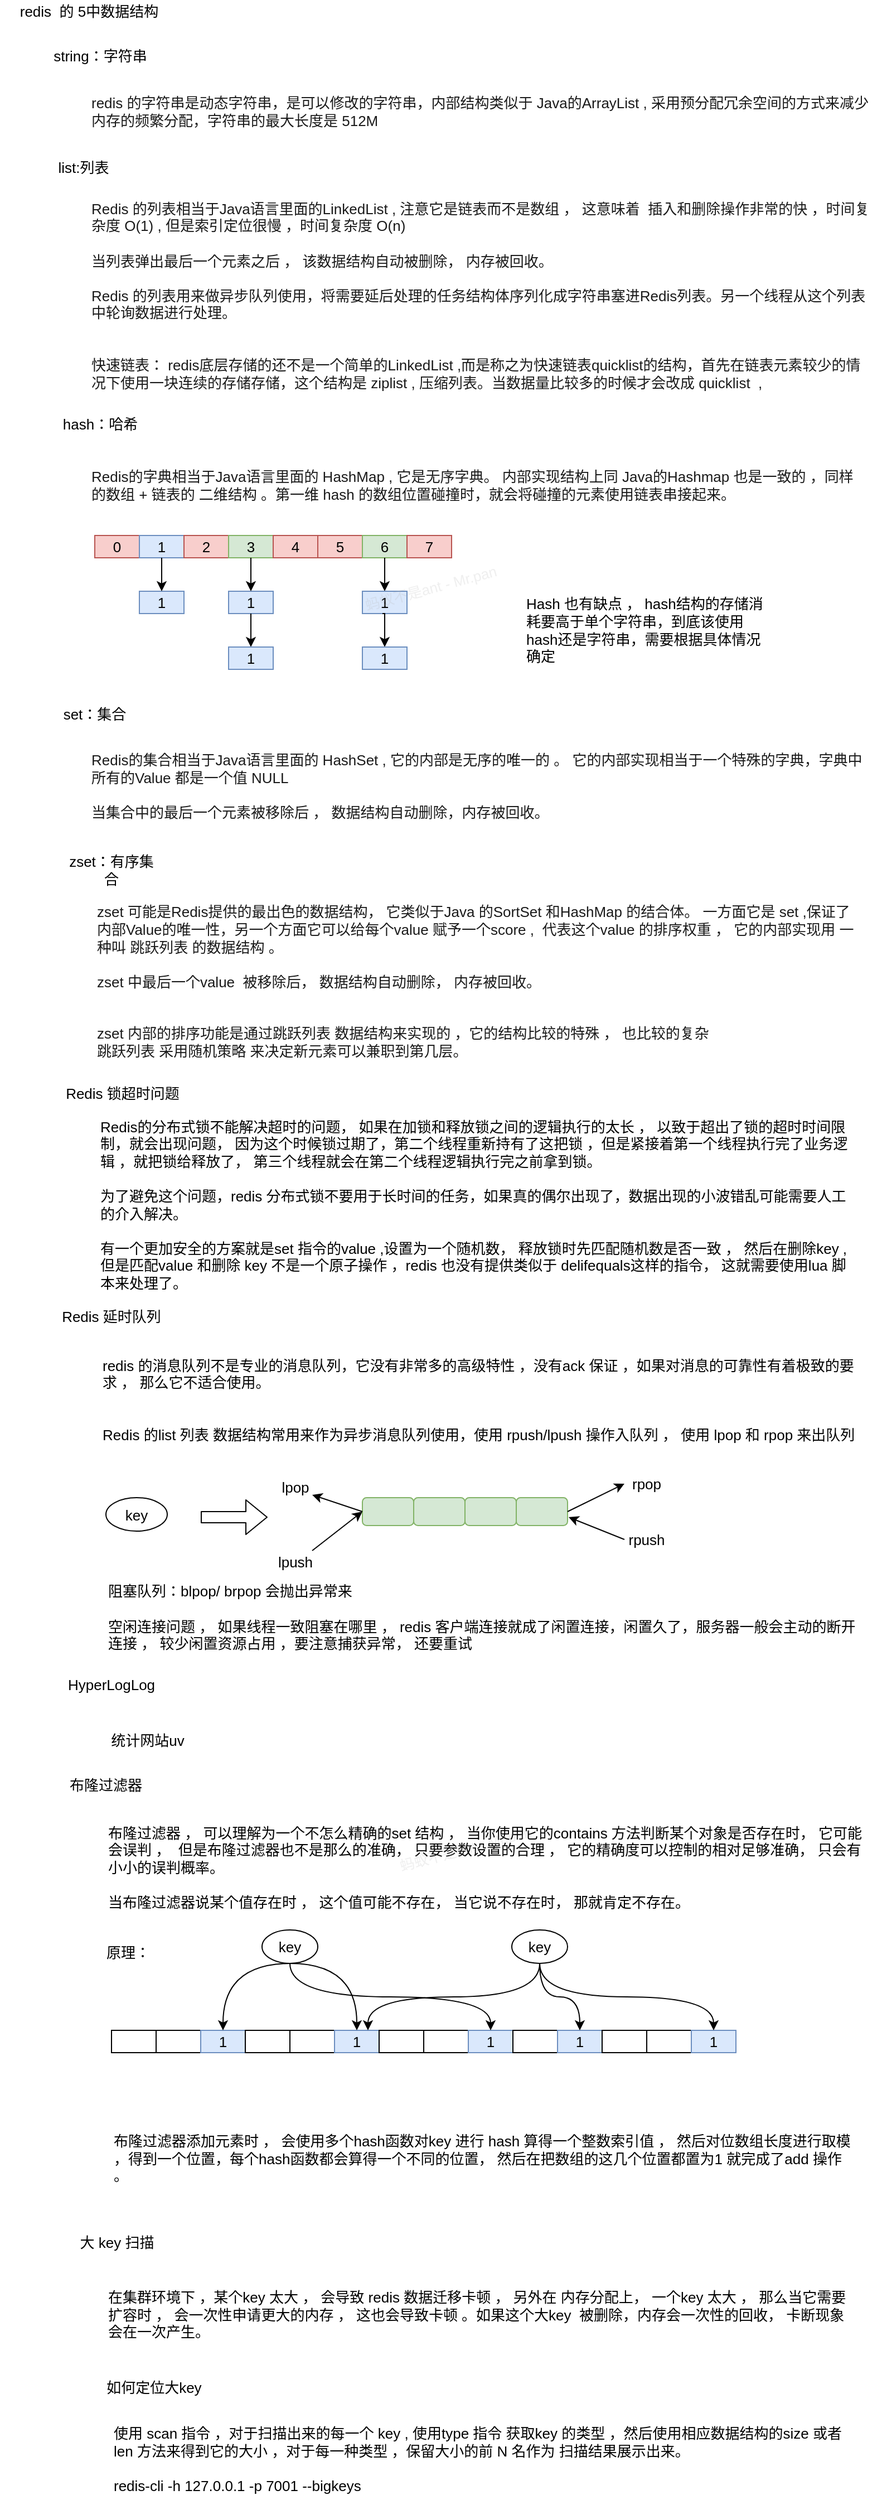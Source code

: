 <mxfile version="15.0.3" type="github" pages="7">
  <diagram id="2Xkt2TAEOzTNxrY3dc94" name="数据结构">
    <mxGraphModel dx="868" dy="492" grid="1" gridSize="10" guides="1" tooltips="1" connect="1" arrows="1" fold="1" page="1" pageScale="1" pageWidth="827" pageHeight="1169" math="0" shadow="0">
      <root>
        <mxCell id="0" />
        <mxCell id="1" parent="0" />
        <mxCell id="DcSzvV2dXJmABJle09KA-1" value="redis&amp;nbsp; 的 5中数据结构" style="text;html=1;strokeColor=none;fillColor=none;align=center;verticalAlign=middle;whiteSpace=wrap;rounded=0;fontSize=13;" parent="1" vertex="1">
          <mxGeometry x="10" y="30" width="160" height="20" as="geometry" />
        </mxCell>
        <mxCell id="DcSzvV2dXJmABJle09KA-2" value="string：字符串" style="text;html=1;strokeColor=none;fillColor=none;align=center;verticalAlign=middle;whiteSpace=wrap;rounded=0;fontSize=13;" parent="1" vertex="1">
          <mxGeometry x="50" y="70" width="100" height="20" as="geometry" />
        </mxCell>
        <mxCell id="DcSzvV2dXJmABJle09KA-3" value="hash：哈希" style="text;html=1;strokeColor=none;fillColor=none;align=center;verticalAlign=middle;whiteSpace=wrap;rounded=0;fontSize=13;" parent="1" vertex="1">
          <mxGeometry x="65" y="400" width="70" height="20" as="geometry" />
        </mxCell>
        <mxCell id="DcSzvV2dXJmABJle09KA-5" value="list:列表" style="text;html=1;strokeColor=none;fillColor=none;align=center;verticalAlign=middle;whiteSpace=wrap;rounded=0;fontSize=13;" parent="1" vertex="1">
          <mxGeometry x="60" y="170" width="50" height="20" as="geometry" />
        </mxCell>
        <mxCell id="DcSzvV2dXJmABJle09KA-6" value="zset：有序集合" style="text;html=1;strokeColor=none;fillColor=none;align=center;verticalAlign=middle;whiteSpace=wrap;rounded=0;fontSize=13;" parent="1" vertex="1">
          <mxGeometry x="65" y="800" width="90" height="20" as="geometry" />
        </mxCell>
        <mxCell id="DcSzvV2dXJmABJle09KA-7" value="set：集合" style="text;html=1;strokeColor=none;fillColor=none;align=center;verticalAlign=middle;whiteSpace=wrap;rounded=0;fontSize=13;" parent="1" vertex="1">
          <mxGeometry x="65" y="660" width="60" height="20" as="geometry" />
        </mxCell>
        <mxCell id="DcSzvV2dXJmABJle09KA-8" value="&lt;font color=&quot;#1a1a1a&quot; style=&quot;font-size: 13px;&quot;&gt;redis 的字符串是动态字符串，是可以修改的字符串，内部结构类似于 Java的ArrayList , 采用预分配冗余空间的方式来减少内存的频繁分配，字符串的最大长度是 512M&lt;/font&gt;" style="text;html=1;strokeColor=none;fillColor=none;align=left;verticalAlign=middle;whiteSpace=wrap;rounded=0;fontSize=13;" parent="1" vertex="1">
          <mxGeometry x="90" y="100" width="710" height="60" as="geometry" />
        </mxCell>
        <mxCell id="DcSzvV2dXJmABJle09KA-9" value="&lt;font color=&quot;#1a1a1a&quot; style=&quot;font-size: 13px;&quot;&gt;Redis 的列表相当于Java语言里面的LinkedList , 注意它是链表而不是数组 ， 这意味着&amp;nbsp; 插入和删除操作非常的快 ，时间复杂度 O(1) , 但是索引定位很慢 ，时间复杂度 O(n)&amp;nbsp;&lt;br style=&quot;font-size: 13px;&quot;&gt;&lt;br style=&quot;font-size: 13px;&quot;&gt;当列表弹出最后一个元素之后 ， 该数据结构自动被删除， 内存被回收。&lt;br style=&quot;font-size: 13px;&quot;&gt;&lt;br style=&quot;font-size: 13px;&quot;&gt;Redis 的列表用来做异步队列使用，将需要延后处理的任务结构体序列化成字符串塞进Redis列表。另一个线程从这个列表中轮询数据进行处理。&lt;br style=&quot;font-size: 13px;&quot;&gt;&lt;br style=&quot;font-size: 13px;&quot;&gt;&lt;br style=&quot;font-size: 13px;&quot;&gt;快速链表： redis底层存储的还不是一个简单的LinkedList ,而是称之为快速链表quicklist的结构，首先在链表元素较少的情况下使用一块连续的存储存储，这个结构是 ziplist , 压缩列表。当数据量比较多的时候才会改成 quicklist&amp;nbsp; ,&amp;nbsp;&lt;br style=&quot;font-size: 13px;&quot;&gt;&lt;/font&gt;" style="text;html=1;strokeColor=none;fillColor=none;align=left;verticalAlign=middle;whiteSpace=wrap;rounded=0;fontSize=13;" parent="1" vertex="1">
          <mxGeometry x="90" y="210" width="700" height="170" as="geometry" />
        </mxCell>
        <mxCell id="DcSzvV2dXJmABJle09KA-10" value="&lt;font color=&quot;#1a1a1a&quot; style=&quot;font-size: 13px;&quot;&gt;Redis的字典相当于Java语言里面的 HashMap , 它是无序字典。 内部实现结构上同 Java的Hashmap 也是一致的 ，同样的数组 + 链表的 二维结构 。第一维 hash 的数组位置碰撞时，就会将碰撞的元素使用链表串接起来。&lt;br style=&quot;font-size: 13px;&quot;&gt;&lt;/font&gt;" style="text;html=1;strokeColor=none;fillColor=none;align=left;verticalAlign=middle;whiteSpace=wrap;rounded=0;fontSize=13;" parent="1" vertex="1">
          <mxGeometry x="90" y="430" width="690" height="70" as="geometry" />
        </mxCell>
        <mxCell id="DcSzvV2dXJmABJle09KA-11" value="0" style="rounded=0;whiteSpace=wrap;html=1;align=center;fillColor=#f8cecc;strokeColor=#b85450;fontSize=13;" parent="1" vertex="1">
          <mxGeometry x="95" y="510" width="40" height="20" as="geometry" />
        </mxCell>
        <mxCell id="DcSzvV2dXJmABJle09KA-12" value="1" style="rounded=0;whiteSpace=wrap;html=1;align=center;fillColor=#dae8fc;strokeColor=#6c8ebf;fontSize=13;" parent="1" vertex="1">
          <mxGeometry x="135" y="510" width="40" height="20" as="geometry" />
        </mxCell>
        <mxCell id="DcSzvV2dXJmABJle09KA-13" value="2" style="rounded=0;whiteSpace=wrap;html=1;align=center;fillColor=#f8cecc;strokeColor=#b85450;fontSize=13;" parent="1" vertex="1">
          <mxGeometry x="175" y="510" width="40" height="20" as="geometry" />
        </mxCell>
        <mxCell id="DcSzvV2dXJmABJle09KA-14" value="3" style="rounded=0;whiteSpace=wrap;html=1;align=center;fillColor=#d5e8d4;strokeColor=#82b366;fontSize=13;" parent="1" vertex="1">
          <mxGeometry x="215" y="510" width="40" height="20" as="geometry" />
        </mxCell>
        <mxCell id="DcSzvV2dXJmABJle09KA-15" value="4" style="rounded=0;whiteSpace=wrap;html=1;align=center;fillColor=#f8cecc;strokeColor=#b85450;fontSize=13;" parent="1" vertex="1">
          <mxGeometry x="255" y="510" width="40" height="20" as="geometry" />
        </mxCell>
        <mxCell id="DcSzvV2dXJmABJle09KA-16" value="5" style="rounded=0;whiteSpace=wrap;html=1;align=center;fillColor=#f8cecc;strokeColor=#b85450;fontSize=13;" parent="1" vertex="1">
          <mxGeometry x="295" y="510" width="40" height="20" as="geometry" />
        </mxCell>
        <mxCell id="DcSzvV2dXJmABJle09KA-17" value="6" style="rounded=0;whiteSpace=wrap;html=1;align=center;fillColor=#d5e8d4;strokeColor=#82b366;fontSize=13;" parent="1" vertex="1">
          <mxGeometry x="335" y="510" width="40" height="20" as="geometry" />
        </mxCell>
        <mxCell id="DcSzvV2dXJmABJle09KA-18" value="7" style="rounded=0;whiteSpace=wrap;html=1;align=center;fillColor=#f8cecc;strokeColor=#b85450;fontSize=13;" parent="1" vertex="1">
          <mxGeometry x="375" y="510" width="40" height="20" as="geometry" />
        </mxCell>
        <mxCell id="DcSzvV2dXJmABJle09KA-19" value="1" style="rounded=0;whiteSpace=wrap;html=1;align=center;fillColor=#dae8fc;strokeColor=#6c8ebf;fontSize=13;" parent="1" vertex="1">
          <mxGeometry x="135" y="560" width="40" height="20" as="geometry" />
        </mxCell>
        <mxCell id="DcSzvV2dXJmABJle09KA-20" style="edgeStyle=orthogonalEdgeStyle;rounded=0;orthogonalLoop=1;jettySize=auto;html=1;exitX=0.5;exitY=1;exitDx=0;exitDy=0;entryX=0.5;entryY=0;entryDx=0;entryDy=0;fontSize=13;" parent="1" source="DcSzvV2dXJmABJle09KA-12" target="DcSzvV2dXJmABJle09KA-19" edge="1">
          <mxGeometry x="10" y="30" as="geometry" />
        </mxCell>
        <mxCell id="DcSzvV2dXJmABJle09KA-21" value="1" style="rounded=0;whiteSpace=wrap;html=1;align=center;fillColor=#dae8fc;strokeColor=#6c8ebf;fontSize=13;" parent="1" vertex="1">
          <mxGeometry x="215" y="560" width="40" height="20" as="geometry" />
        </mxCell>
        <mxCell id="DcSzvV2dXJmABJle09KA-22" style="edgeStyle=orthogonalEdgeStyle;rounded=0;orthogonalLoop=1;jettySize=auto;html=1;exitX=0.5;exitY=1;exitDx=0;exitDy=0;entryX=0.5;entryY=0;entryDx=0;entryDy=0;fontSize=13;" parent="1" source="DcSzvV2dXJmABJle09KA-14" target="DcSzvV2dXJmABJle09KA-21" edge="1">
          <mxGeometry x="10" y="30" as="geometry" />
        </mxCell>
        <mxCell id="DcSzvV2dXJmABJle09KA-23" style="edgeStyle=orthogonalEdgeStyle;rounded=0;orthogonalLoop=1;jettySize=auto;html=1;exitX=0.5;exitY=1;exitDx=0;exitDy=0;entryX=0.5;entryY=0;entryDx=0;entryDy=0;fontSize=13;" parent="1" target="DcSzvV2dXJmABJle09KA-24" edge="1">
          <mxGeometry x="10" y="30" as="geometry">
            <mxPoint x="235" y="580" as="sourcePoint" />
          </mxGeometry>
        </mxCell>
        <mxCell id="DcSzvV2dXJmABJle09KA-24" value="1" style="rounded=0;whiteSpace=wrap;html=1;align=center;fillColor=#dae8fc;strokeColor=#6c8ebf;fontSize=13;" parent="1" vertex="1">
          <mxGeometry x="215" y="610" width="40" height="20" as="geometry" />
        </mxCell>
        <mxCell id="DcSzvV2dXJmABJle09KA-25" style="edgeStyle=orthogonalEdgeStyle;rounded=0;orthogonalLoop=1;jettySize=auto;html=1;exitX=0.5;exitY=1;exitDx=0;exitDy=0;entryX=0.5;entryY=0;entryDx=0;entryDy=0;fontSize=13;" parent="1" target="DcSzvV2dXJmABJle09KA-26" edge="1">
          <mxGeometry x="10" y="30" as="geometry">
            <mxPoint x="355" y="530" as="sourcePoint" />
          </mxGeometry>
        </mxCell>
        <mxCell id="DcSzvV2dXJmABJle09KA-26" value="1" style="rounded=0;whiteSpace=wrap;html=1;align=center;fillColor=#dae8fc;strokeColor=#6c8ebf;fontSize=13;" parent="1" vertex="1">
          <mxGeometry x="335" y="560" width="40" height="20" as="geometry" />
        </mxCell>
        <mxCell id="DcSzvV2dXJmABJle09KA-27" style="edgeStyle=orthogonalEdgeStyle;rounded=0;orthogonalLoop=1;jettySize=auto;html=1;exitX=0.5;exitY=1;exitDx=0;exitDy=0;entryX=0.5;entryY=0;entryDx=0;entryDy=0;fontSize=13;" parent="1" target="DcSzvV2dXJmABJle09KA-28" edge="1">
          <mxGeometry x="10" y="30" as="geometry">
            <mxPoint x="353" y="580" as="sourcePoint" />
          </mxGeometry>
        </mxCell>
        <mxCell id="DcSzvV2dXJmABJle09KA-28" value="1" style="rounded=0;whiteSpace=wrap;html=1;align=center;fillColor=#dae8fc;strokeColor=#6c8ebf;fontSize=13;" parent="1" vertex="1">
          <mxGeometry x="335" y="610" width="40" height="20" as="geometry" />
        </mxCell>
        <mxCell id="DcSzvV2dXJmABJle09KA-29" value="Hash 也有缺点 ， hash结构的存储消耗要高于单个字符串，到底该使用hash还是字符串，需要根据具体情况确定" style="text;html=1;strokeColor=none;fillColor=none;align=left;verticalAlign=middle;whiteSpace=wrap;rounded=0;fontSize=13;" parent="1" vertex="1">
          <mxGeometry x="480" y="570" width="220" height="50" as="geometry" />
        </mxCell>
        <mxCell id="DcSzvV2dXJmABJle09KA-30" value="&lt;font color=&quot;#1a1a1a&quot; style=&quot;font-size: 13px;&quot;&gt;Redis的集合相当于Java语言里面的 HashSet , 它的内部是无序的唯一的 。 它的内部实现相当于一个特殊的字典，字典中所有的Value 都是一个值 NULL&lt;br style=&quot;font-size: 13px;&quot;&gt;&lt;br style=&quot;font-size: 13px;&quot;&gt;当集合中的最后一个元素被移除后 ， 数据结构自动删除，内存被回收。&lt;br style=&quot;font-size: 13px;&quot;&gt;&lt;/font&gt;" style="text;html=1;strokeColor=none;fillColor=none;align=left;verticalAlign=middle;whiteSpace=wrap;rounded=0;fontSize=13;" parent="1" vertex="1">
          <mxGeometry x="90" y="700" width="700" height="70" as="geometry" />
        </mxCell>
        <mxCell id="DcSzvV2dXJmABJle09KA-31" value="&lt;font color=&quot;#1a1a1a&quot; style=&quot;font-size: 13px;&quot;&gt;zset 可能是Redis提供的最出色的数据结构， 它类似于Java 的SortSet 和HashMap 的结合体。 一方面它是 set ,保证了内部Value的唯一性，另一个方面它可以给每个value 赋予一个score ,&amp;nbsp; 代表这个value 的排序权重 ， 它的内部实现用 一种叫 跳跃列表 的数据结构 。&lt;br style=&quot;font-size: 13px;&quot;&gt;&lt;br style=&quot;font-size: 13px;&quot;&gt;zset 中最后一个value&amp;nbsp; 被移除后， 数据结构自动删除， 内存被回收。&lt;br style=&quot;font-size: 13px;&quot;&gt;&lt;br style=&quot;font-size: 13px;&quot;&gt;&lt;br style=&quot;font-size: 13px;&quot;&gt;zset 内部的排序功能是通过跳跃列表 数据结构来实现的 ，它的结构比较的特殊 ， 也比较的复杂&lt;br style=&quot;font-size: 13px;&quot;&gt;跳跃列表 采用随机策略 来决定新元素可以兼职到第几层。&lt;br style=&quot;font-size: 13px;&quot;&gt;&lt;/font&gt;" style="text;html=1;strokeColor=none;fillColor=none;align=left;verticalAlign=middle;whiteSpace=wrap;rounded=0;fontSize=13;" parent="1" vertex="1">
          <mxGeometry x="95" y="840" width="685" height="140" as="geometry" />
        </mxCell>
        <mxCell id="DcSzvV2dXJmABJle09KA-32" value="Redis 锁超时问题" style="text;html=1;strokeColor=none;fillColor=none;align=center;verticalAlign=middle;whiteSpace=wrap;rounded=0;fontSize=13;" parent="1" vertex="1">
          <mxGeometry x="60" y="1000" width="120" height="20" as="geometry" />
        </mxCell>
        <mxCell id="DcSzvV2dXJmABJle09KA-33" value="Redis的分布式锁不能解决超时的问题， 如果在加锁和释放锁之间的逻辑执行的太长 ， 以致于超出了锁的超时时间限制，就会出现问题， 因为这个时候锁过期了，第二个线程重新持有了这把锁 ，但是紧接着第一个线程执行完了业务逻辑 ，就把锁给释放了， 第三个线程就会在第二个线程逻辑执行完之前拿到锁。&lt;br style=&quot;font-size: 13px;&quot;&gt;&lt;br style=&quot;font-size: 13px;&quot;&gt;为了避免这个问题，redis 分布式锁不要用于长时间的任务，如果真的偶尔出现了，数据出现的小波错乱可能需要人工的介入解决。&lt;br style=&quot;font-size: 13px;&quot;&gt;&lt;br style=&quot;font-size: 13px;&quot;&gt;有一个更加安全的方案就是set 指令的value ,设置为一个随机数， 释放锁时先匹配随机数是否一致 ， 然后在删除key , 但是匹配value 和删除 key 不是一个原子操作 ，redis 也没有提供类似于 delifequals这样的指令， 这就需要使用lua 脚本来处理了。&amp;nbsp;" style="text;html=1;strokeColor=none;fillColor=none;align=left;verticalAlign=middle;whiteSpace=wrap;rounded=0;fontSize=13;" parent="1" vertex="1">
          <mxGeometry x="97.5" y="1030" width="682.5" height="160" as="geometry" />
        </mxCell>
        <mxCell id="DcSzvV2dXJmABJle09KA-34" value="Redis 延时队列" style="text;html=1;strokeColor=none;fillColor=none;align=center;verticalAlign=middle;whiteSpace=wrap;rounded=0;fontSize=13;" parent="1" vertex="1">
          <mxGeometry x="60" y="1200" width="100" height="20" as="geometry" />
        </mxCell>
        <mxCell id="DcSzvV2dXJmABJle09KA-35" value="redis 的消息队列不是专业的消息队列，它没有非常多的高级特性 ，没有ack 保证 ，如果对消息的可靠性有着极致的要求 ， 那么它不适合使用。&lt;br style=&quot;font-size: 13px;&quot;&gt;&lt;br style=&quot;font-size: 13px;&quot;&gt;&lt;br style=&quot;font-size: 13px;&quot;&gt;Redis 的list 列表 数据结构常用来作为异步消息队列使用，使用 rpush/lpush 操作入队列 ， 使用 lpop 和 rpop 来出队列" style="text;html=1;strokeColor=none;fillColor=none;align=left;verticalAlign=middle;whiteSpace=wrap;rounded=0;fontSize=13;" parent="1" vertex="1">
          <mxGeometry x="100" y="1240" width="680" height="90" as="geometry" />
        </mxCell>
        <mxCell id="DcSzvV2dXJmABJle09KA-36" value="key" style="ellipse;whiteSpace=wrap;html=1;align=center;fontSize=13;" parent="1" vertex="1">
          <mxGeometry x="105" y="1372.5" width="55" height="30" as="geometry" />
        </mxCell>
        <mxCell id="DcSzvV2dXJmABJle09KA-39" value="" style="rounded=1;whiteSpace=wrap;html=1;align=center;fillColor=#d5e8d4;strokeColor=#82b366;fontSize=13;" parent="1" vertex="1">
          <mxGeometry x="335" y="1372.5" width="46" height="25" as="geometry" />
        </mxCell>
        <mxCell id="DcSzvV2dXJmABJle09KA-40" value="" style="rounded=1;whiteSpace=wrap;html=1;align=center;fillColor=#d5e8d4;strokeColor=#82b366;fontSize=13;" parent="1" vertex="1">
          <mxGeometry x="381" y="1372.5" width="46" height="25" as="geometry" />
        </mxCell>
        <mxCell id="DcSzvV2dXJmABJle09KA-41" value="" style="rounded=1;whiteSpace=wrap;html=1;align=center;fillColor=#d5e8d4;strokeColor=#82b366;fontSize=13;" parent="1" vertex="1">
          <mxGeometry x="427" y="1372.5" width="46" height="25" as="geometry" />
        </mxCell>
        <mxCell id="DcSzvV2dXJmABJle09KA-42" value="" style="rounded=1;whiteSpace=wrap;html=1;align=center;fillColor=#d5e8d4;strokeColor=#82b366;fontSize=13;" parent="1" vertex="1">
          <mxGeometry x="473" y="1372.5" width="46" height="25" as="geometry" />
        </mxCell>
        <mxCell id="DcSzvV2dXJmABJle09KA-43" value="" style="endArrow=classic;html=1;entryX=0;entryY=0.5;entryDx=0;entryDy=0;fontSize=13;" parent="1" target="DcSzvV2dXJmABJle09KA-39" edge="1">
          <mxGeometry x="10" y="30" width="50" height="50" as="geometry">
            <mxPoint x="290" y="1420" as="sourcePoint" />
            <mxPoint x="335" y="1397.5" as="targetPoint" />
          </mxGeometry>
        </mxCell>
        <mxCell id="DcSzvV2dXJmABJle09KA-44" value="" style="endArrow=classic;html=1;exitX=0;exitY=0.5;exitDx=0;exitDy=0;fontSize=13;" parent="1" source="DcSzvV2dXJmABJle09KA-39" edge="1">
          <mxGeometry x="10" y="30" width="50" height="50" as="geometry">
            <mxPoint x="335" y="1372.5" as="sourcePoint" />
            <mxPoint x="290" y="1370" as="targetPoint" />
          </mxGeometry>
        </mxCell>
        <mxCell id="DcSzvV2dXJmABJle09KA-45" value="lpush" style="text;html=1;strokeColor=none;fillColor=none;align=center;verticalAlign=middle;whiteSpace=wrap;rounded=0;fontSize=13;" parent="1" vertex="1">
          <mxGeometry x="255" y="1420" width="40" height="20" as="geometry" />
        </mxCell>
        <mxCell id="DcSzvV2dXJmABJle09KA-46" value="lpop" style="text;html=1;strokeColor=none;fillColor=none;align=center;verticalAlign=middle;whiteSpace=wrap;rounded=0;fontSize=13;" parent="1" vertex="1">
          <mxGeometry x="255" y="1352.5" width="40" height="20" as="geometry" />
        </mxCell>
        <mxCell id="DcSzvV2dXJmABJle09KA-47" value="" style="endArrow=classic;html=1;exitX=1;exitY=0.5;exitDx=0;exitDy=0;fontSize=13;" parent="1" source="DcSzvV2dXJmABJle09KA-42" edge="1">
          <mxGeometry x="10" y="30" width="50" height="50" as="geometry">
            <mxPoint x="300" y="1430" as="sourcePoint" />
            <mxPoint x="570" y="1360" as="targetPoint" />
          </mxGeometry>
        </mxCell>
        <mxCell id="DcSzvV2dXJmABJle09KA-48" value="" style="endArrow=classic;html=1;fontSize=13;" parent="1" edge="1">
          <mxGeometry x="10" y="30" width="50" height="50" as="geometry">
            <mxPoint x="570" y="1410" as="sourcePoint" />
            <mxPoint x="520" y="1390" as="targetPoint" />
          </mxGeometry>
        </mxCell>
        <mxCell id="DcSzvV2dXJmABJle09KA-49" value="rpush" style="text;html=1;strokeColor=none;fillColor=none;align=center;verticalAlign=middle;whiteSpace=wrap;rounded=0;fontSize=13;" parent="1" vertex="1">
          <mxGeometry x="570" y="1400" width="40" height="20" as="geometry" />
        </mxCell>
        <mxCell id="DcSzvV2dXJmABJle09KA-50" value="rpop" style="text;html=1;strokeColor=none;fillColor=none;align=center;verticalAlign=middle;whiteSpace=wrap;rounded=0;fontSize=13;" parent="1" vertex="1">
          <mxGeometry x="570" y="1350" width="40" height="20" as="geometry" />
        </mxCell>
        <mxCell id="DcSzvV2dXJmABJle09KA-51" value="" style="shape=flexArrow;endArrow=classic;html=1;fontSize=13;" parent="1" edge="1">
          <mxGeometry x="10" y="30" width="50" height="50" as="geometry">
            <mxPoint x="190" y="1390" as="sourcePoint" />
            <mxPoint x="250" y="1390" as="targetPoint" />
          </mxGeometry>
        </mxCell>
        <mxCell id="DcSzvV2dXJmABJle09KA-52" value="阻塞队列：blpop/ brpop 会抛出异常来&lt;br style=&quot;font-size: 13px;&quot;&gt;&lt;br style=&quot;font-size: 13px;&quot;&gt;空闲连接问题 ， 如果线程一致阻塞在哪里 ， redis 客户端连接就成了闲置连接，闲置久了，服务器一般会主动的断开连接 ， 较少闲置资源占用 ，要注意捕获异常， 还要重试" style="text;html=1;strokeColor=none;fillColor=none;align=left;verticalAlign=middle;whiteSpace=wrap;rounded=0;fontSize=13;" parent="1" vertex="1">
          <mxGeometry x="105" y="1460" width="685" height="40" as="geometry" />
        </mxCell>
        <mxCell id="DcSzvV2dXJmABJle09KA-53" value="HyperLogLog" style="text;html=1;strokeColor=none;fillColor=none;align=center;verticalAlign=middle;whiteSpace=wrap;rounded=0;fontSize=13;" parent="1" vertex="1">
          <mxGeometry x="60" y="1530" width="100" height="20" as="geometry" />
        </mxCell>
        <mxCell id="DcSzvV2dXJmABJle09KA-54" value="布隆过滤器" style="text;html=1;strokeColor=none;fillColor=none;align=center;verticalAlign=middle;whiteSpace=wrap;rounded=0;fontSize=13;" parent="1" vertex="1">
          <mxGeometry x="55" y="1620" width="100" height="20" as="geometry" />
        </mxCell>
        <mxCell id="DcSzvV2dXJmABJle09KA-55" value="布隆过滤器 ， 可以理解为一个不怎么精确的set 结构 ， 当你使用它的contains 方法判断某个对象是否存在时， 它可能会误判 ，&amp;nbsp; 但是布隆过滤器也不是那么的准确， 只要参数设置的合理 ， 它的精确度可以控制的相对足够准确， 只会有小小的误判概率。&lt;br style=&quot;font-size: 13px;&quot;&gt;&lt;br style=&quot;font-size: 13px;&quot;&gt;当布隆过滤器说某个值存在时 ， 这个值可能不存在， 当它说不存在时， 那就肯定不存在。" style="text;html=1;strokeColor=none;fillColor=none;align=left;verticalAlign=middle;whiteSpace=wrap;rounded=0;fontSize=13;" parent="1" vertex="1">
          <mxGeometry x="105" y="1654" width="685" height="100" as="geometry" />
        </mxCell>
        <mxCell id="DcSzvV2dXJmABJle09KA-56" value="原理：" style="text;html=1;strokeColor=none;fillColor=none;align=center;verticalAlign=middle;whiteSpace=wrap;rounded=0;fontSize=13;" parent="1" vertex="1">
          <mxGeometry x="100" y="1770" width="50" height="20" as="geometry" />
        </mxCell>
        <mxCell id="DcSzvV2dXJmABJle09KA-57" value="" style="rounded=0;whiteSpace=wrap;html=1;align=center;fontSize=13;" parent="1" vertex="1">
          <mxGeometry x="110" y="1850" width="40" height="20" as="geometry" />
        </mxCell>
        <mxCell id="DcSzvV2dXJmABJle09KA-58" value="" style="rounded=0;whiteSpace=wrap;html=1;align=center;fontSize=13;" parent="1" vertex="1">
          <mxGeometry x="150" y="1850" width="40" height="20" as="geometry" />
        </mxCell>
        <mxCell id="DcSzvV2dXJmABJle09KA-59" value="1" style="rounded=0;whiteSpace=wrap;html=1;align=center;fillColor=#dae8fc;strokeColor=#6c8ebf;fontSize=13;" parent="1" vertex="1">
          <mxGeometry x="190" y="1850" width="40" height="20" as="geometry" />
        </mxCell>
        <mxCell id="DcSzvV2dXJmABJle09KA-60" value="" style="rounded=0;whiteSpace=wrap;html=1;align=center;fontSize=13;" parent="1" vertex="1">
          <mxGeometry x="230" y="1850" width="40" height="20" as="geometry" />
        </mxCell>
        <mxCell id="DcSzvV2dXJmABJle09KA-61" value="" style="rounded=0;whiteSpace=wrap;html=1;align=center;fontSize=13;" parent="1" vertex="1">
          <mxGeometry x="270" y="1850" width="40" height="20" as="geometry" />
        </mxCell>
        <mxCell id="DcSzvV2dXJmABJle09KA-62" value="1" style="rounded=0;whiteSpace=wrap;html=1;align=center;fillColor=#dae8fc;strokeColor=#6c8ebf;fontSize=13;" parent="1" vertex="1">
          <mxGeometry x="310" y="1850" width="40" height="20" as="geometry" />
        </mxCell>
        <mxCell id="DcSzvV2dXJmABJle09KA-63" value="" style="rounded=0;whiteSpace=wrap;html=1;align=center;fontSize=13;" parent="1" vertex="1">
          <mxGeometry x="350" y="1850" width="40" height="20" as="geometry" />
        </mxCell>
        <mxCell id="DcSzvV2dXJmABJle09KA-64" value="" style="rounded=0;whiteSpace=wrap;html=1;align=center;fontSize=13;" parent="1" vertex="1">
          <mxGeometry x="390" y="1850" width="40" height="20" as="geometry" />
        </mxCell>
        <mxCell id="DcSzvV2dXJmABJle09KA-65" value="1" style="rounded=0;whiteSpace=wrap;html=1;align=center;fillColor=#dae8fc;strokeColor=#6c8ebf;fontSize=13;" parent="1" vertex="1">
          <mxGeometry x="430" y="1850" width="40" height="20" as="geometry" />
        </mxCell>
        <mxCell id="DcSzvV2dXJmABJle09KA-66" value="" style="rounded=0;whiteSpace=wrap;html=1;align=center;fontSize=13;" parent="1" vertex="1">
          <mxGeometry x="470" y="1850" width="40" height="20" as="geometry" />
        </mxCell>
        <mxCell id="DcSzvV2dXJmABJle09KA-67" value="1" style="rounded=0;whiteSpace=wrap;html=1;align=center;fillColor=#dae8fc;strokeColor=#6c8ebf;fontSize=13;" parent="1" vertex="1">
          <mxGeometry x="510" y="1850" width="40" height="20" as="geometry" />
        </mxCell>
        <mxCell id="DcSzvV2dXJmABJle09KA-68" value="" style="rounded=0;whiteSpace=wrap;html=1;align=center;fontSize=13;" parent="1" vertex="1">
          <mxGeometry x="550" y="1850" width="40" height="20" as="geometry" />
        </mxCell>
        <mxCell id="DcSzvV2dXJmABJle09KA-69" value="" style="rounded=0;whiteSpace=wrap;html=1;align=center;fontSize=13;" parent="1" vertex="1">
          <mxGeometry x="590" y="1850" width="40" height="20" as="geometry" />
        </mxCell>
        <mxCell id="DcSzvV2dXJmABJle09KA-70" value="1" style="rounded=0;whiteSpace=wrap;html=1;align=center;fillColor=#dae8fc;strokeColor=#6c8ebf;fontSize=13;" parent="1" vertex="1">
          <mxGeometry x="630" y="1850" width="40" height="20" as="geometry" />
        </mxCell>
        <mxCell id="DcSzvV2dXJmABJle09KA-75" style="edgeStyle=orthogonalEdgeStyle;curved=1;rounded=0;orthogonalLoop=1;jettySize=auto;html=1;entryX=0.5;entryY=0;entryDx=0;entryDy=0;fontSize=13;" parent="1" target="DcSzvV2dXJmABJle09KA-59" edge="1">
          <mxGeometry x="10" y="30" as="geometry">
            <mxPoint x="270" y="1790" as="sourcePoint" />
          </mxGeometry>
        </mxCell>
        <mxCell id="DcSzvV2dXJmABJle09KA-76" style="edgeStyle=orthogonalEdgeStyle;curved=1;rounded=0;orthogonalLoop=1;jettySize=auto;html=1;exitX=0.5;exitY=1;exitDx=0;exitDy=0;entryX=0.5;entryY=0;entryDx=0;entryDy=0;fontSize=13;" parent="1" source="DcSzvV2dXJmABJle09KA-73" target="DcSzvV2dXJmABJle09KA-62" edge="1">
          <mxGeometry x="10" y="30" as="geometry">
            <Array as="points">
              <mxPoint x="330" y="1790" />
            </Array>
          </mxGeometry>
        </mxCell>
        <mxCell id="DcSzvV2dXJmABJle09KA-77" style="edgeStyle=orthogonalEdgeStyle;curved=1;rounded=0;orthogonalLoop=1;jettySize=auto;html=1;exitX=0.5;exitY=1;exitDx=0;exitDy=0;entryX=0.5;entryY=0;entryDx=0;entryDy=0;fontSize=13;" parent="1" source="DcSzvV2dXJmABJle09KA-73" target="DcSzvV2dXJmABJle09KA-65" edge="1">
          <mxGeometry x="10" y="30" as="geometry" />
        </mxCell>
        <mxCell id="DcSzvV2dXJmABJle09KA-73" value="key" style="ellipse;whiteSpace=wrap;html=1;align=center;fontSize=13;" parent="1" vertex="1">
          <mxGeometry x="245" y="1760" width="50" height="30" as="geometry" />
        </mxCell>
        <mxCell id="DcSzvV2dXJmABJle09KA-78" style="edgeStyle=orthogonalEdgeStyle;curved=1;rounded=0;orthogonalLoop=1;jettySize=auto;html=1;exitX=0.5;exitY=1;exitDx=0;exitDy=0;entryX=0.75;entryY=0;entryDx=0;entryDy=0;fontSize=13;" parent="1" source="DcSzvV2dXJmABJle09KA-74" target="DcSzvV2dXJmABJle09KA-62" edge="1">
          <mxGeometry x="10" y="30" as="geometry" />
        </mxCell>
        <mxCell id="DcSzvV2dXJmABJle09KA-79" style="edgeStyle=orthogonalEdgeStyle;curved=1;rounded=0;orthogonalLoop=1;jettySize=auto;html=1;exitX=0.5;exitY=1;exitDx=0;exitDy=0;entryX=0.5;entryY=0;entryDx=0;entryDy=0;fontSize=13;" parent="1" source="DcSzvV2dXJmABJle09KA-74" target="DcSzvV2dXJmABJle09KA-70" edge="1">
          <mxGeometry x="10" y="30" as="geometry" />
        </mxCell>
        <mxCell id="DcSzvV2dXJmABJle09KA-80" style="edgeStyle=orthogonalEdgeStyle;curved=1;rounded=0;orthogonalLoop=1;jettySize=auto;html=1;exitX=0.5;exitY=1;exitDx=0;exitDy=0;fontSize=13;" parent="1" source="DcSzvV2dXJmABJle09KA-74" target="DcSzvV2dXJmABJle09KA-67" edge="1">
          <mxGeometry x="10" y="30" as="geometry" />
        </mxCell>
        <mxCell id="DcSzvV2dXJmABJle09KA-74" value="key" style="ellipse;whiteSpace=wrap;html=1;align=center;fontSize=13;" parent="1" vertex="1">
          <mxGeometry x="469" y="1760" width="50" height="30" as="geometry" />
        </mxCell>
        <mxCell id="DcSzvV2dXJmABJle09KA-81" value="布隆过滤器添加元素时 ， 会使用多个hash函数对key 进行 hash 算得一个整数索引值 ， 然后对位数组长度进行取模 ，得到一个位置，每个hash函数都会算得一个不同的位置， 然后在把数组的这几个位置都置为1 就完成了add 操作 。" style="text;html=1;strokeColor=none;fillColor=none;align=left;verticalAlign=middle;whiteSpace=wrap;rounded=0;fontSize=13;" parent="1" vertex="1">
          <mxGeometry x="110" y="1920" width="670" height="90" as="geometry" />
        </mxCell>
        <mxCell id="DcSzvV2dXJmABJle09KA-82" value="大 key 扫描" style="text;html=1;strokeColor=none;fillColor=none;align=center;verticalAlign=middle;whiteSpace=wrap;rounded=0;fontSize=13;" parent="1" vertex="1">
          <mxGeometry x="65" y="2030" width="100" height="20" as="geometry" />
        </mxCell>
        <mxCell id="DcSzvV2dXJmABJle09KA-83" value="在集群环境下 ，某个key 太大 ， 会导致 redis 数据迁移卡顿 ， 另外在 内存分配上， 一个key 太大 ， 那么当它需要扩容时 ， 会一次性申请更大的内存 ， 这也会导致卡顿 。如果这个大key&amp;nbsp; 被删除，内存会一次性的回收， 卡断现象会在一次产生。" style="text;html=1;strokeColor=none;fillColor=none;align=left;verticalAlign=middle;whiteSpace=wrap;rounded=0;fontSize=13;" parent="1" vertex="1">
          <mxGeometry x="105" y="2070" width="675" height="70" as="geometry" />
        </mxCell>
        <mxCell id="DcSzvV2dXJmABJle09KA-84" value="如何定位大key&amp;nbsp;" style="text;html=1;strokeColor=none;fillColor=none;align=center;verticalAlign=middle;whiteSpace=wrap;rounded=0;fontSize=13;" parent="1" vertex="1">
          <mxGeometry x="100" y="2160" width="100" height="20" as="geometry" />
        </mxCell>
        <mxCell id="DcSzvV2dXJmABJle09KA-85" value="使用 scan 指令 ，对于扫描出来的每一个 key , 使用type 指令 获取key 的类型 ，然后使用相应数据结构的size 或者 len 方法来得到它的大小 ，对于每一种类型 ，保留大小的前 N 名作为 扫描结果展示出来。&lt;br style=&quot;font-size: 13px;&quot;&gt;&lt;br style=&quot;font-size: 13px;&quot;&gt;redis-cli -h 127.0.0.1 -p 7001 --bigkeys&amp;nbsp;" style="text;html=1;strokeColor=none;fillColor=none;align=left;verticalAlign=middle;whiteSpace=wrap;rounded=0;fontSize=13;" parent="1" vertex="1">
          <mxGeometry x="110" y="2200" width="670" height="70" as="geometry" />
        </mxCell>
        <mxCell id="BkFgR9PnLJ1pPxzbfbDE-1" value="统计网站uv" style="text;html=1;strokeColor=none;fillColor=none;align=center;verticalAlign=middle;whiteSpace=wrap;rounded=0;fontSize=13;" parent="1" vertex="1">
          <mxGeometry x="105" y="1580" width="75" height="20" as="geometry" />
        </mxCell>
        <mxCell id="7rDChKDpcRugUD0UEgwR-5" value="" style="group;rotation=-15;textOpacity=20;fontSize=13;" parent="1" vertex="1" connectable="0">
          <mxGeometry x="79" y="490" width="650" height="130" as="geometry" />
        </mxCell>
        <mxCell id="7rDChKDpcRugUD0UEgwR-6" value="&lt;span style=&quot;font-size: 13px;&quot;&gt;&lt;font color=&quot;#b3b3b3&quot; style=&quot;font-size: 13px;&quot;&gt;蚂蚁不是ant - Mr.pan&lt;/font&gt;&lt;/span&gt;" style="text;html=1;strokeColor=none;fillColor=none;align=center;verticalAlign=middle;whiteSpace=wrap;rounded=0;sketch=0;opacity=40;textOpacity=20;rotation=-15;fontSize=13;" parent="7rDChKDpcRugUD0UEgwR-5" vertex="1">
          <mxGeometry x="30" y="12" width="575" height="110" as="geometry" />
        </mxCell>
        <mxCell id="7rDChKDpcRugUD0UEgwR-7" value="" style="group;rotation=-15;textOpacity=20;fontSize=13;" parent="1" vertex="1" connectable="0">
          <mxGeometry x="110" y="1620" width="650" height="130" as="geometry" />
        </mxCell>
        <mxCell id="7rDChKDpcRugUD0UEgwR-8" value="&lt;span style=&quot;font-size: 13px;&quot;&gt;&lt;font color=&quot;#b3b3b3&quot; style=&quot;font-size: 13px;&quot;&gt;蚂蚁不是ant - Mr.pan&lt;/font&gt;&lt;/span&gt;" style="text;html=1;strokeColor=none;fillColor=none;align=center;verticalAlign=middle;whiteSpace=wrap;rounded=0;sketch=0;opacity=40;textOpacity=20;rotation=-15;fontSize=13;" parent="7rDChKDpcRugUD0UEgwR-7" vertex="1">
          <mxGeometry x="30" y="12" width="575" height="110" as="geometry" />
        </mxCell>
      </root>
    </mxGraphModel>
  </diagram>
  <diagram id="T9ofhpVVGzbZsa4hbkmA" name="原理">
    <mxGraphModel dx="868" dy="492" grid="1" gridSize="10" guides="1" tooltips="1" connect="1" arrows="1" fold="1" page="1" pageScale="1" pageWidth="827" pageHeight="1169" background="#ffffff" math="0" shadow="0">
      <root>
        <mxCell id="bH2euOrN30Yw1Qwi_7RK-0" />
        <mxCell id="bH2euOrN30Yw1Qwi_7RK-1" parent="bH2euOrN30Yw1Qwi_7RK-0" />
        <mxCell id="yQ0uILBsWEMAl1AqhaMr-26" value="" style="rounded=0;whiteSpace=wrap;html=1;shadow=1;glass=0;sketch=0;" parent="bH2euOrN30Yw1Qwi_7RK-1" vertex="1">
          <mxGeometry x="630" y="1035" width="190" height="75" as="geometry" />
        </mxCell>
        <mxCell id="ngkLmRye4pmdnFh268Ew-58" value="" style="rounded=0;whiteSpace=wrap;html=1;align=center;" parent="bH2euOrN30Yw1Qwi_7RK-1" vertex="1">
          <mxGeometry x="104" y="480" width="683" height="265" as="geometry" />
        </mxCell>
        <mxCell id="AXepTas1otN2ZdD5XDQn-0" value="线程IO 模型：&lt;br&gt;" style="text;html=1;strokeColor=#d6b656;fillColor=#fff2cc;align=left;verticalAlign=middle;whiteSpace=wrap;rounded=0;fontSize=12;shadow=1;" parent="bH2euOrN30Yw1Qwi_7RK-1" vertex="1">
          <mxGeometry x="40" y="40" width="80" height="20" as="geometry" />
        </mxCell>
        <mxCell id="AXepTas1otN2ZdD5XDQn-1" value="Redis 是个单线程程序。&amp;nbsp; redis 6.0 已经出了多线程版本，不过是用多个线程处理客户端的连接&amp;nbsp; ， 对事件的处理还是单线程的" style="text;html=1;strokeColor=none;fillColor=none;align=left;verticalAlign=middle;whiteSpace=wrap;rounded=0;fontSize=12;" parent="bH2euOrN30Yw1Qwi_7RK-1" vertex="1">
          <mxGeometry x="77.5" y="77" width="710" height="30" as="geometry" />
        </mxCell>
        <mxCell id="AXepTas1otN2ZdD5XDQn-2" value="所有的数据都在内存中，所有的运算都是内存级别的。" style="text;html=1;strokeColor=none;fillColor=none;align=left;verticalAlign=middle;whiteSpace=wrap;rounded=0;fontSize=12;" parent="bH2euOrN30Yw1Qwi_7RK-1" vertex="1">
          <mxGeometry x="80" y="110" width="430" height="20" as="geometry" />
        </mxCell>
        <mxCell id="AXepTas1otN2ZdD5XDQn-3" value="采用多路复用 ，非阻塞的IO&amp;nbsp; ,可以同时处理多个客户端连接" style="text;html=1;strokeColor=none;fillColor=none;align=left;verticalAlign=middle;whiteSpace=wrap;rounded=0;fontSize=12;" parent="bH2euOrN30Yw1Qwi_7RK-1" vertex="1">
          <mxGeometry x="80" y="142" width="430" height="20" as="geometry" />
        </mxCell>
        <mxCell id="AXepTas1otN2ZdD5XDQn-4" value="事件轮询：" style="text;html=1;strokeColor=none;fillColor=none;align=left;verticalAlign=middle;whiteSpace=wrap;rounded=0;fontSize=12;" parent="bH2euOrN30Yw1Qwi_7RK-1" vertex="1">
          <mxGeometry x="80" y="180" width="140" height="20" as="geometry" />
        </mxCell>
        <mxCell id="AXepTas1otN2ZdD5XDQn-5" value="select&amp;nbsp; &amp;nbsp;poll&amp;nbsp; epoll" style="text;html=1;strokeColor=none;fillColor=none;align=left;verticalAlign=middle;whiteSpace=wrap;rounded=0;fontSize=12;" parent="bH2euOrN30Yw1Qwi_7RK-1" vertex="1">
          <mxGeometry x="110" y="210" width="140" height="20" as="geometry" />
        </mxCell>
        <mxCell id="AXepTas1otN2ZdD5XDQn-6" value="指令队列：" style="text;html=1;strokeColor=none;fillColor=none;align=left;verticalAlign=middle;whiteSpace=wrap;rounded=0;fontSize=12;" parent="bH2euOrN30Yw1Qwi_7RK-1" vertex="1">
          <mxGeometry x="80" y="250" width="140" height="20" as="geometry" />
        </mxCell>
        <mxCell id="AXepTas1otN2ZdD5XDQn-7" value="Redis&amp;nbsp; 会将每个客户端套接字都关联一个指令队列， 客户端的指令 通过队列来排队进行顺序处理任务" style="text;html=1;strokeColor=none;fillColor=none;align=left;verticalAlign=middle;whiteSpace=wrap;rounded=0;fontSize=12;" parent="bH2euOrN30Yw1Qwi_7RK-1" vertex="1">
          <mxGeometry x="110" y="280" width="570" height="30" as="geometry" />
        </mxCell>
        <mxCell id="AXepTas1otN2ZdD5XDQn-8" value="响应队列：" style="text;html=1;strokeColor=none;fillColor=none;align=left;verticalAlign=middle;whiteSpace=wrap;rounded=0;fontSize=12;" parent="bH2euOrN30Yw1Qwi_7RK-1" vertex="1">
          <mxGeometry x="80" y="330" width="140" height="20" as="geometry" />
        </mxCell>
        <mxCell id="AXepTas1otN2ZdD5XDQn-9" value="Redis 同样也会为每个客户端套接字关联一个响应队列 ，Redis 服务器通过响应队列来将指令的返回结果返回给客户端。" style="text;html=1;strokeColor=none;fillColor=none;align=left;verticalAlign=middle;whiteSpace=wrap;rounded=0;fontSize=12;" parent="bH2euOrN30Yw1Qwi_7RK-1" vertex="1">
          <mxGeometry x="110" y="360" width="660" height="30" as="geometry" />
        </mxCell>
        <mxCell id="AXepTas1otN2ZdD5XDQn-19" value="通信协议：" style="text;html=1;strokeColor=#d6b656;fillColor=#fff2cc;align=left;verticalAlign=middle;whiteSpace=wrap;rounded=0;fontSize=12;shadow=1;" parent="bH2euOrN30Yw1Qwi_7RK-1" vertex="1">
          <mxGeometry x="37" y="800" width="70" height="20" as="geometry" />
        </mxCell>
        <mxCell id="AXepTas1otN2ZdD5XDQn-20" value="持久化：" style="text;html=1;strokeColor=#d6b656;fillColor=#fff2cc;align=left;verticalAlign=middle;whiteSpace=wrap;rounded=0;fontSize=12;shadow=1;" parent="bH2euOrN30Yw1Qwi_7RK-1" vertex="1">
          <mxGeometry x="40" y="910" width="50" height="20" as="geometry" />
        </mxCell>
        <mxCell id="AXepTas1otN2ZdD5XDQn-21" value="Redis 的持久化机制有两种： 快照&amp;nbsp; &amp;nbsp; AOF文件&amp;nbsp; &amp;nbsp;redis 4.0 之后增加了混合持久化&lt;br&gt;&lt;br&gt;快照时一次全量备份 ， AOF 文件 是增量备份， 记录的命令操作 。&lt;br&gt;&lt;br&gt;快照是内存数据的二进制序列化形式 ， 在存储上非常紧凑 ，&amp;nbsp; 而AOF 日志记录的是内存数据修改的指令记录文本。AOF 日志在长期的运行过程中会变得无比的庞大， 所以需要定期进行 aof 日志重写 ， 给 aof 日志进行瘦身。" style="text;html=1;strokeColor=none;fillColor=none;align=left;verticalAlign=middle;whiteSpace=wrap;rounded=0;fontSize=12;" parent="bH2euOrN30Yw1Qwi_7RK-1" vertex="1">
          <mxGeometry x="82.12" y="945" width="742.5" height="100" as="geometry" />
        </mxCell>
        <mxCell id="Ze0R76dbrBJB77nGCg3R-0" style="rounded=0;orthogonalLoop=1;jettySize=auto;html=1;exitX=0.855;exitY=1;exitDx=0;exitDy=-4.35;exitPerimeter=0;entryX=0;entryY=0.5;entryDx=0;entryDy=0;" parent="bH2euOrN30Yw1Qwi_7RK-1" source="AXepTas1otN2ZdD5XDQn-22" target="AXepTas1otN2ZdD5XDQn-32" edge="1">
          <mxGeometry relative="1" as="geometry" />
        </mxCell>
        <mxCell id="AXepTas1otN2ZdD5XDQn-22" value="快照" style="shape=cylinder3;whiteSpace=wrap;html=1;boundedLbl=1;backgroundOutline=1;size=15;fontSize=12;align=center;rotation=30;" parent="bH2euOrN30Yw1Qwi_7RK-1" vertex="1">
          <mxGeometry x="125.12" y="1117.89" width="47" height="63" as="geometry" />
        </mxCell>
        <mxCell id="AXepTas1otN2ZdD5XDQn-23" value="" style="rounded=1;whiteSpace=wrap;html=1;fontSize=12;align=center;fillColor=#f8cecc;strokeColor=#b85450;" parent="bH2euOrN30Yw1Qwi_7RK-1" vertex="1">
          <mxGeometry x="350" y="1140" width="50" height="30" as="geometry" />
        </mxCell>
        <mxCell id="AXepTas1otN2ZdD5XDQn-24" value="" style="rounded=1;whiteSpace=wrap;html=1;fontSize=12;align=center;fillColor=#f8cecc;strokeColor=#b85450;" parent="bH2euOrN30Yw1Qwi_7RK-1" vertex="1">
          <mxGeometry x="400" y="1140" width="50" height="30" as="geometry" />
        </mxCell>
        <mxCell id="AXepTas1otN2ZdD5XDQn-25" value="" style="rounded=1;whiteSpace=wrap;html=1;fontSize=12;align=center;fillColor=#f8cecc;strokeColor=#b85450;" parent="bH2euOrN30Yw1Qwi_7RK-1" vertex="1">
          <mxGeometry x="450" y="1140" width="50" height="30" as="geometry" />
        </mxCell>
        <mxCell id="AXepTas1otN2ZdD5XDQn-26" value="" style="rounded=1;whiteSpace=wrap;html=1;fontSize=12;align=center;fillColor=#f8cecc;strokeColor=#b85450;" parent="bH2euOrN30Yw1Qwi_7RK-1" vertex="1">
          <mxGeometry x="500" y="1140" width="50" height="30" as="geometry" />
        </mxCell>
        <mxCell id="AXepTas1otN2ZdD5XDQn-34" style="rounded=0;orthogonalLoop=1;jettySize=auto;html=1;exitX=0.5;exitY=1;exitDx=0;exitDy=0;entryX=1;entryY=0.5;entryDx=0;entryDy=0;fontSize=12;" parent="bH2euOrN30Yw1Qwi_7RK-1" source="AXepTas1otN2ZdD5XDQn-27" target="AXepTas1otN2ZdD5XDQn-32" edge="1">
          <mxGeometry relative="1" as="geometry" />
        </mxCell>
        <mxCell id="AXepTas1otN2ZdD5XDQn-27" value="" style="rounded=1;whiteSpace=wrap;html=1;fontSize=12;align=center;fillColor=#f8cecc;strokeColor=#b85450;" parent="bH2euOrN30Yw1Qwi_7RK-1" vertex="1">
          <mxGeometry x="550" y="1140" width="50" height="30" as="geometry" />
        </mxCell>
        <mxCell id="AXepTas1otN2ZdD5XDQn-28" value="" style="rounded=1;whiteSpace=wrap;html=1;fontSize=12;align=center;fillColor=#f8cecc;strokeColor=#b85450;" parent="bH2euOrN30Yw1Qwi_7RK-1" vertex="1">
          <mxGeometry x="600" y="1140" width="50" height="30" as="geometry" />
        </mxCell>
        <mxCell id="AXepTas1otN2ZdD5XDQn-29" value="" style="rounded=1;whiteSpace=wrap;html=1;fontSize=12;align=center;fillColor=#f8cecc;strokeColor=#b85450;" parent="bH2euOrN30Yw1Qwi_7RK-1" vertex="1">
          <mxGeometry x="650" y="1140" width="50" height="30" as="geometry" />
        </mxCell>
        <mxCell id="AXepTas1otN2ZdD5XDQn-30" value="" style="rounded=1;whiteSpace=wrap;html=1;fontSize=12;align=center;fillColor=#f8cecc;strokeColor=#b85450;" parent="bH2euOrN30Yw1Qwi_7RK-1" vertex="1">
          <mxGeometry x="700" y="1140" width="50" height="30" as="geometry" />
        </mxCell>
        <mxCell id="AXepTas1otN2ZdD5XDQn-31" value="aof&amp;nbsp; 日志" style="text;html=1;strokeColor=none;fillColor=none;align=center;verticalAlign=middle;whiteSpace=wrap;rounded=0;fontSize=12;" parent="bH2euOrN30Yw1Qwi_7RK-1" vertex="1">
          <mxGeometry x="510" y="1110" width="70" height="20" as="geometry" />
        </mxCell>
        <mxCell id="AXepTas1otN2ZdD5XDQn-32" value="redis&amp;nbsp; 内存" style="rounded=0;whiteSpace=wrap;html=1;fontSize=12;align=center;fillColor=#d5e8d4;strokeColor=#82b366;" parent="bH2euOrN30Yw1Qwi_7RK-1" vertex="1">
          <mxGeometry x="270" y="1217" width="110" height="40" as="geometry" />
        </mxCell>
        <mxCell id="AXepTas1otN2ZdD5XDQn-36" value="fork 多进程 ： 快照" style="text;html=1;strokeColor=#b85450;fillColor=#f8cecc;align=left;verticalAlign=middle;whiteSpace=wrap;rounded=1;fontSize=12;glass=0;sketch=1;" parent="bH2euOrN30Yw1Qwi_7RK-1" vertex="1">
          <mxGeometry x="80" y="1270" width="110" height="20" as="geometry" />
        </mxCell>
        <mxCell id="AXepTas1otN2ZdD5XDQn-37" value="&lt;p style=&quot;line-height: 200%&quot;&gt;&lt;font style=&quot;font-size: 12px&quot;&gt;Redis 在持久化式会调用 glibc 的函数， fork 产生一个子进程 ， 快照持久化完全交给子进程来处理 ， 父进程继续处理客户端请求 。 子进程刚刚产生，它和父进程共享内存里面的代码段和数据段 ， 这时可以将父子进程想象成一个连体婴儿 ， 共享身体。 子进程做数据持久化 ， 它不会修改现有的内存数据结构 ，它只是针对数据结构进行遍历读写，然后序列化写到磁盘中。数据段是由很多的操作系统的页面组合而成 ，当父进程对其中一个页面的数据进行修改时 ，会将被共享的页面复制一份出来 ， 然后对这个复制的页面进行修改 ， 这时 子进程相应的页面没有变化 ， 还是进程产生时那一瞬间的数据 。 子进程尝试将数据dump 到临时的rdb 快照文件中，完成rdb 快照文件的生成之后，就替换之前的快照文件，dump.rdb , 每次生成一个新的快照，就会覆盖之前老的快照，dump.rdb 只有一个&lt;/font&gt;&lt;/p&gt;" style="text;html=1;strokeColor=none;fillColor=none;align=left;verticalAlign=middle;whiteSpace=wrap;rounded=0;fontSize=12;spacingBottom=0;spacing=0;spacingLeft=0;" parent="bH2euOrN30Yw1Qwi_7RK-1" vertex="1">
          <mxGeometry x="120" y="1300" width="700" height="180" as="geometry" />
        </mxCell>
        <mxCell id="ngkLmRye4pmdnFh268Ew-6" value="文件事件处理器：是单线程，所以redis 才是单线程的" style="text;html=1;strokeColor=none;fillColor=none;align=left;verticalAlign=middle;whiteSpace=wrap;rounded=0;fontSize=12;" parent="bH2euOrN30Yw1Qwi_7RK-1" vertex="1">
          <mxGeometry x="82" y="400" width="488" height="40" as="geometry" />
        </mxCell>
        <mxCell id="ngkLmRye4pmdnFh268Ew-8" value="Redis 进程" style="text;html=1;align=center;verticalAlign=middle;resizable=0;points=[];autosize=1;" parent="bH2euOrN30Yw1Qwi_7RK-1" vertex="1">
          <mxGeometry x="415.5" y="485" width="70" height="20" as="geometry" />
        </mxCell>
        <mxCell id="ngkLmRye4pmdnFh268Ew-14" style="edgeStyle=orthogonalEdgeStyle;rounded=0;orthogonalLoop=1;jettySize=auto;html=1;exitX=1;exitY=0.5;exitDx=0;exitDy=0;entryX=0;entryY=0;entryDx=0;entryDy=0;curved=1;" parent="bH2euOrN30Yw1Qwi_7RK-1" source="ngkLmRye4pmdnFh268Ew-10" target="ngkLmRye4pmdnFh268Ew-13" edge="1">
          <mxGeometry relative="1" as="geometry" />
        </mxCell>
        <mxCell id="ngkLmRye4pmdnFh268Ew-43" style="edgeStyle=orthogonalEdgeStyle;curved=1;rounded=0;orthogonalLoop=1;jettySize=auto;html=1;exitX=1;exitY=1;exitDx=0;exitDy=0;entryX=0.017;entryY=0.257;entryDx=0;entryDy=0;entryPerimeter=0;" parent="bH2euOrN30Yw1Qwi_7RK-1" source="ngkLmRye4pmdnFh268Ew-10" target="ngkLmRye4pmdnFh268Ew-41" edge="1">
          <mxGeometry relative="1" as="geometry" />
        </mxCell>
        <mxCell id="ngkLmRye4pmdnFh268Ew-10" value="客户端" style="ellipse;whiteSpace=wrap;html=1;align=center;fillColor=#dae8fc;strokeColor=#6c8ebf;" parent="bH2euOrN30Yw1Qwi_7RK-1" vertex="1">
          <mxGeometry x="24" y="505" width="73" height="45" as="geometry" />
        </mxCell>
        <mxCell id="ngkLmRye4pmdnFh268Ew-11" value="客户端" style="ellipse;whiteSpace=wrap;html=1;align=center;strokeColor=#6c8ebf;fillColor=#dae8fc;" parent="bH2euOrN30Yw1Qwi_7RK-1" vertex="1">
          <mxGeometry x="21" y="580" width="73" height="45" as="geometry" />
        </mxCell>
        <mxCell id="ngkLmRye4pmdnFh268Ew-12" value="客户端" style="ellipse;whiteSpace=wrap;html=1;align=center;strokeColor=#6c8ebf;fillColor=#dae8fc;" parent="bH2euOrN30Yw1Qwi_7RK-1" vertex="1">
          <mxGeometry x="21" y="650" width="73" height="45" as="geometry" />
        </mxCell>
        <mxCell id="ngkLmRye4pmdnFh268Ew-17" style="edgeStyle=orthogonalEdgeStyle;curved=1;rounded=0;orthogonalLoop=1;jettySize=auto;html=1;exitX=1;exitY=0;exitDx=0;exitDy=0;" parent="bH2euOrN30Yw1Qwi_7RK-1" source="ngkLmRye4pmdnFh268Ew-13" edge="1">
          <mxGeometry relative="1" as="geometry">
            <mxPoint x="250" y="530" as="targetPoint" />
          </mxGeometry>
        </mxCell>
        <mxCell id="ngkLmRye4pmdnFh268Ew-13" value="server socket" style="ellipse;whiteSpace=wrap;html=1;align=center;fillColor=#fff2cc;strokeColor=#d6b656;" parent="bH2euOrN30Yw1Qwi_7RK-1" vertex="1">
          <mxGeometry x="140" y="572.5" width="70" height="45" as="geometry" />
        </mxCell>
        <mxCell id="ngkLmRye4pmdnFh268Ew-15" value="请求建立连接" style="text;html=1;strokeColor=none;fillColor=none;align=center;verticalAlign=middle;whiteSpace=wrap;rounded=0;" parent="bH2euOrN30Yw1Qwi_7RK-1" vertex="1">
          <mxGeometry x="110" y="530" width="80" height="20" as="geometry" />
        </mxCell>
        <mxCell id="ngkLmRye4pmdnFh268Ew-19" style="edgeStyle=orthogonalEdgeStyle;curved=1;rounded=0;orthogonalLoop=1;jettySize=auto;html=1;exitX=1;exitY=1;exitDx=0;exitDy=0;entryX=0.5;entryY=0;entryDx=0;entryDy=0;" parent="bH2euOrN30Yw1Qwi_7RK-1" source="ngkLmRye4pmdnFh268Ew-18" target="ngkLmRye4pmdnFh268Ew-20" edge="1">
          <mxGeometry relative="1" as="geometry">
            <mxPoint x="287" y="590" as="targetPoint" />
          </mxGeometry>
        </mxCell>
        <mxCell id="ngkLmRye4pmdnFh268Ew-18" value="AE_READABLE" style="ellipse;whiteSpace=wrap;html=1;align=center;fillColor=#f8cecc;strokeColor=#b85450;" parent="bH2euOrN30Yw1Qwi_7RK-1" vertex="1">
          <mxGeometry x="210" y="480" width="90" height="50" as="geometry" />
        </mxCell>
        <mxCell id="ngkLmRye4pmdnFh268Ew-21" style="edgeStyle=orthogonalEdgeStyle;curved=1;rounded=0;orthogonalLoop=1;jettySize=auto;html=1;exitX=1;exitY=0.5;exitDx=0;exitDy=0;" parent="bH2euOrN30Yw1Qwi_7RK-1" source="ngkLmRye4pmdnFh268Ew-20" target="ngkLmRye4pmdnFh268Ew-22" edge="1">
          <mxGeometry relative="1" as="geometry">
            <mxPoint x="390" y="600" as="targetPoint" />
          </mxGeometry>
        </mxCell>
        <mxCell id="ngkLmRye4pmdnFh268Ew-20" value="IO 多路复用程序" style="rounded=1;whiteSpace=wrap;html=1;align=center;fillColor=#f5f5f5;strokeColor=#666666;fontColor=#333333;" parent="bH2euOrN30Yw1Qwi_7RK-1" vertex="1">
          <mxGeometry x="234" y="580" width="106" height="40" as="geometry" />
        </mxCell>
        <mxCell id="ngkLmRye4pmdnFh268Ew-30" style="edgeStyle=orthogonalEdgeStyle;curved=1;rounded=0;orthogonalLoop=1;jettySize=auto;html=1;exitX=1;exitY=0.5;exitDx=0;exitDy=0;" parent="bH2euOrN30Yw1Qwi_7RK-1" source="ngkLmRye4pmdnFh268Ew-22" edge="1">
          <mxGeometry relative="1" as="geometry">
            <mxPoint x="600" y="600" as="targetPoint" />
          </mxGeometry>
        </mxCell>
        <mxCell id="ngkLmRye4pmdnFh268Ew-22" value="" style="rounded=1;whiteSpace=wrap;html=1;fillColor=#e3c800;strokeColor=#B09500;fontColor=#ffffff;" parent="bH2euOrN30Yw1Qwi_7RK-1" vertex="1">
          <mxGeometry x="370" y="582.5" width="200" height="35" as="geometry" />
        </mxCell>
        <mxCell id="ngkLmRye4pmdnFh268Ew-25" value="队列" style="text;html=1;strokeColor=none;fillColor=none;align=center;verticalAlign=middle;whiteSpace=wrap;rounded=0;" parent="bH2euOrN30Yw1Qwi_7RK-1" vertex="1">
          <mxGeometry x="455" y="540" width="40" height="20" as="geometry" />
        </mxCell>
        <mxCell id="ngkLmRye4pmdnFh268Ew-35" style="edgeStyle=orthogonalEdgeStyle;curved=1;rounded=0;orthogonalLoop=1;jettySize=auto;html=1;exitX=0.5;exitY=0;exitDx=0;exitDy=0;entryX=0;entryY=0.4;entryDx=0;entryDy=0;entryPerimeter=0;" parent="bH2euOrN30Yw1Qwi_7RK-1" source="ngkLmRye4pmdnFh268Ew-26" target="ngkLmRye4pmdnFh268Ew-31" edge="1">
          <mxGeometry relative="1" as="geometry" />
        </mxCell>
        <mxCell id="ngkLmRye4pmdnFh268Ew-51" style="edgeStyle=orthogonalEdgeStyle;curved=1;rounded=0;orthogonalLoop=1;jettySize=auto;html=1;exitX=1;exitY=0.5;exitDx=0;exitDy=0;" parent="bH2euOrN30Yw1Qwi_7RK-1" source="ngkLmRye4pmdnFh268Ew-26" edge="1">
          <mxGeometry relative="1" as="geometry">
            <mxPoint x="720" y="600" as="targetPoint" />
          </mxGeometry>
        </mxCell>
        <mxCell id="ngkLmRye4pmdnFh268Ew-56" style="edgeStyle=orthogonalEdgeStyle;curved=1;rounded=0;orthogonalLoop=1;jettySize=auto;html=1;exitX=0.5;exitY=1;exitDx=0;exitDy=0;entryX=0;entryY=0.5;entryDx=0;entryDy=0;" parent="bH2euOrN30Yw1Qwi_7RK-1" source="ngkLmRye4pmdnFh268Ew-26" target="ngkLmRye4pmdnFh268Ew-33" edge="1">
          <mxGeometry relative="1" as="geometry" />
        </mxCell>
        <mxCell id="ngkLmRye4pmdnFh268Ew-26" value="文件事件派发器" style="rounded=1;whiteSpace=wrap;html=1;align=center;fillColor=#bac8d3;strokeColor=#23445d;" parent="bH2euOrN30Yw1Qwi_7RK-1" vertex="1">
          <mxGeometry x="600" y="585" width="94" height="30" as="geometry" />
        </mxCell>
        <mxCell id="ngkLmRye4pmdnFh268Ew-42" style="edgeStyle=orthogonalEdgeStyle;curved=1;rounded=0;orthogonalLoop=1;jettySize=auto;html=1;exitX=0;exitY=1;exitDx=0;exitDy=0;entryX=0.625;entryY=0.2;entryDx=0;entryDy=0;entryPerimeter=0;" parent="bH2euOrN30Yw1Qwi_7RK-1" source="ngkLmRye4pmdnFh268Ew-31" target="ngkLmRye4pmdnFh268Ew-38" edge="1">
          <mxGeometry relative="1" as="geometry" />
        </mxCell>
        <mxCell id="ngkLmRye4pmdnFh268Ew-31" value="连接应答处理器" style="ellipse;whiteSpace=wrap;html=1;align=center;fillColor=#fad9d5;strokeColor=#ae4132;" parent="bH2euOrN30Yw1Qwi_7RK-1" vertex="1">
          <mxGeometry x="725" y="495" width="55" height="55" as="geometry" />
        </mxCell>
        <mxCell id="ngkLmRye4pmdnFh268Ew-49" style="edgeStyle=orthogonalEdgeStyle;curved=1;rounded=0;orthogonalLoop=1;jettySize=auto;html=1;exitX=0;exitY=1;exitDx=0;exitDy=0;entryX=0.4;entryY=0.1;entryDx=0;entryDy=0;entryPerimeter=0;" parent="bH2euOrN30Yw1Qwi_7RK-1" source="ngkLmRye4pmdnFh268Ew-32" target="ngkLmRye4pmdnFh268Ew-39" edge="1">
          <mxGeometry relative="1" as="geometry" />
        </mxCell>
        <mxCell id="ngkLmRye4pmdnFh268Ew-32" value="命令请求处理器" style="ellipse;whiteSpace=wrap;html=1;align=center;fillColor=#fad9d5;strokeColor=#ae4132;" parent="bH2euOrN30Yw1Qwi_7RK-1" vertex="1">
          <mxGeometry x="725" y="565" width="55" height="55" as="geometry" />
        </mxCell>
        <mxCell id="ngkLmRye4pmdnFh268Ew-57" style="edgeStyle=orthogonalEdgeStyle;curved=1;rounded=0;orthogonalLoop=1;jettySize=auto;html=1;exitX=0.5;exitY=1;exitDx=0;exitDy=0;entryX=0.526;entryY=0.1;entryDx=0;entryDy=0;entryPerimeter=0;" parent="bH2euOrN30Yw1Qwi_7RK-1" source="ngkLmRye4pmdnFh268Ew-33" target="ngkLmRye4pmdnFh268Ew-40" edge="1">
          <mxGeometry relative="1" as="geometry" />
        </mxCell>
        <mxCell id="ngkLmRye4pmdnFh268Ew-33" value="命令回复处理器" style="ellipse;whiteSpace=wrap;html=1;align=center;fillColor=#fad9d5;strokeColor=#ae4132;" parent="bH2euOrN30Yw1Qwi_7RK-1" vertex="1">
          <mxGeometry x="725" y="640" width="55" height="55" as="geometry" />
        </mxCell>
        <mxCell id="ngkLmRye4pmdnFh268Ew-37" value="文件事件处理器模型" style="text;html=1;align=center;verticalAlign=middle;resizable=0;points=[];autosize=1;" parent="bH2euOrN30Yw1Qwi_7RK-1" vertex="1">
          <mxGeometry x="399.31" y="440" width="120" height="20" as="geometry" />
        </mxCell>
        <mxCell id="C-YC8vFVnVTkTuF-1k0M-0" style="edgeStyle=orthogonalEdgeStyle;rounded=1;orthogonalLoop=1;jettySize=auto;html=1;" parent="bH2euOrN30Yw1Qwi_7RK-1" source="ngkLmRye4pmdnFh268Ew-38" edge="1">
          <mxGeometry relative="1" as="geometry">
            <mxPoint x="170" y="700" as="targetPoint" />
          </mxGeometry>
        </mxCell>
        <mxCell id="ngkLmRye4pmdnFh268Ew-38" value="与socket 建立关联" style="ellipse;shape=cloud;whiteSpace=wrap;html=1;align=center;fillColor=#b1ddf0;strokeColor=#10739e;" parent="bH2euOrN30Yw1Qwi_7RK-1" vertex="1">
          <mxGeometry x="462.75" y="735" width="124.5" height="80" as="geometry" />
        </mxCell>
        <mxCell id="C-YC8vFVnVTkTuF-1k0M-1" style="edgeStyle=orthogonalEdgeStyle;rounded=1;orthogonalLoop=1;jettySize=auto;html=1;entryX=0.5;entryY=1;entryDx=0;entryDy=0;" parent="bH2euOrN30Yw1Qwi_7RK-1" source="ngkLmRye4pmdnFh268Ew-39" target="ngkLmRye4pmdnFh268Ew-54" edge="1">
          <mxGeometry relative="1" as="geometry" />
        </mxCell>
        <mxCell id="ngkLmRye4pmdnFh268Ew-39" value="从socket 中读取数据&lt;br&gt;完成相应的命令操作&lt;br&gt;并与命令回复器建立关联" style="ellipse;shape=cloud;whiteSpace=wrap;html=1;align=center;fillColor=#b1ddf0;strokeColor=#10739e;" parent="bH2euOrN30Yw1Qwi_7RK-1" vertex="1">
          <mxGeometry x="560" y="790" width="160" height="100" as="geometry" />
        </mxCell>
        <mxCell id="C-YC8vFVnVTkTuF-1k0M-2" style="edgeStyle=orthogonalEdgeStyle;rounded=1;orthogonalLoop=1;jettySize=auto;html=1;" parent="bH2euOrN30Yw1Qwi_7RK-1" source="ngkLmRye4pmdnFh268Ew-40" edge="1">
          <mxGeometry relative="1" as="geometry">
            <mxPoint x="170" y="770" as="targetPoint" />
            <Array as="points">
              <mxPoint x="727" y="890" />
              <mxPoint x="170" y="890" />
            </Array>
          </mxGeometry>
        </mxCell>
        <mxCell id="ngkLmRye4pmdnFh268Ew-40" value="返回结果，并与socket 解除关联" style="ellipse;shape=cloud;whiteSpace=wrap;html=1;align=center;fillColor=#b1ddf0;strokeColor=#10739e;" parent="bH2euOrN30Yw1Qwi_7RK-1" vertex="1">
          <mxGeometry x="670" y="740" width="114.5" height="80" as="geometry" />
        </mxCell>
        <mxCell id="C-DDhQpqBLK7wEynkvs0-0" style="edgeStyle=orthogonalEdgeStyle;rounded=1;orthogonalLoop=1;jettySize=auto;html=1;exitX=1;exitY=0.5;exitDx=0;exitDy=0;entryX=0;entryY=0.5;entryDx=0;entryDy=0;startArrow=none;startFill=0;" parent="bH2euOrN30Yw1Qwi_7RK-1" source="ngkLmRye4pmdnFh268Ew-41" target="ngkLmRye4pmdnFh268Ew-45" edge="1">
          <mxGeometry relative="1" as="geometry" />
        </mxCell>
        <mxCell id="C-DDhQpqBLK7wEynkvs0-1" style="edgeStyle=orthogonalEdgeStyle;rounded=1;orthogonalLoop=1;jettySize=auto;html=1;exitX=0.5;exitY=1;exitDx=0;exitDy=0;entryX=0;entryY=0.5;entryDx=0;entryDy=0;startArrow=none;startFill=0;" parent="bH2euOrN30Yw1Qwi_7RK-1" source="ngkLmRye4pmdnFh268Ew-41" target="ngkLmRye4pmdnFh268Ew-54" edge="1">
          <mxGeometry relative="1" as="geometry" />
        </mxCell>
        <mxCell id="ngkLmRye4pmdnFh268Ew-41" value="&amp;nbsp;socket" style="ellipse;whiteSpace=wrap;html=1;align=center;fillColor=#d5e8d4;strokeColor=#82b366;" parent="bH2euOrN30Yw1Qwi_7RK-1" vertex="1">
          <mxGeometry x="140" y="640" width="60" height="35" as="geometry" />
        </mxCell>
        <mxCell id="ngkLmRye4pmdnFh268Ew-48" style="edgeStyle=orthogonalEdgeStyle;curved=1;rounded=0;orthogonalLoop=1;jettySize=auto;html=1;exitX=0.5;exitY=0;exitDx=0;exitDy=0;entryX=0.5;entryY=1;entryDx=0;entryDy=0;" parent="bH2euOrN30Yw1Qwi_7RK-1" source="ngkLmRye4pmdnFh268Ew-45" target="ngkLmRye4pmdnFh268Ew-20" edge="1">
          <mxGeometry relative="1" as="geometry" />
        </mxCell>
        <mxCell id="ngkLmRye4pmdnFh268Ew-45" value="AE_READABLE" style="ellipse;whiteSpace=wrap;html=1;align=center;fillColor=#f8cecc;strokeColor=#b85450;" parent="bH2euOrN30Yw1Qwi_7RK-1" vertex="1">
          <mxGeometry x="240" y="650" width="90" height="50" as="geometry" />
        </mxCell>
        <mxCell id="ngkLmRye4pmdnFh268Ew-52" value="&lt;font color=&quot;#cc0000&quot;&gt;将事件压入队列&lt;/font&gt;" style="text;html=1;strokeColor=none;fillColor=none;align=center;verticalAlign=middle;whiteSpace=wrap;rounded=0;rotation=90;" parent="bH2euOrN30Yw1Qwi_7RK-1" vertex="1">
          <mxGeometry x="305" y="590" width="95" height="10" as="geometry" />
        </mxCell>
        <mxCell id="C-DDhQpqBLK7wEynkvs0-2" style="edgeStyle=orthogonalEdgeStyle;rounded=1;orthogonalLoop=1;jettySize=auto;html=1;exitX=0.5;exitY=0;exitDx=0;exitDy=0;entryX=0.75;entryY=1;entryDx=0;entryDy=0;startArrow=none;startFill=0;" parent="bH2euOrN30Yw1Qwi_7RK-1" source="ngkLmRye4pmdnFh268Ew-54" target="ngkLmRye4pmdnFh268Ew-20" edge="1">
          <mxGeometry relative="1" as="geometry" />
        </mxCell>
        <mxCell id="ngkLmRye4pmdnFh268Ew-54" value="AE_WRITEABLE" style="ellipse;whiteSpace=wrap;html=1;align=center;fillColor=#d5e8d4;strokeColor=#82b366;" parent="bH2euOrN30Yw1Qwi_7RK-1" vertex="1">
          <mxGeometry x="350" y="685" width="90" height="50" as="geometry" />
        </mxCell>
        <mxCell id="z3oJRxSje1oIvuxIP5Mp-0" value="Gossip&amp;nbsp;" style="text;html=1;strokeColor=none;fillColor=none;align=left;verticalAlign=middle;whiteSpace=wrap;rounded=0;fontSize=12;" parent="bH2euOrN30Yw1Qwi_7RK-1" vertex="1">
          <mxGeometry x="82.12" y="840" width="122.5" height="30" as="geometry" />
        </mxCell>
        <mxCell id="a0pn-dlbp93B09sLRIuo-2" value="" style="group;rotation=-15;textOpacity=20;" parent="bH2euOrN30Yw1Qwi_7RK-1" vertex="1" connectable="0">
          <mxGeometry x="80" y="675" width="650" height="130" as="geometry" />
        </mxCell>
        <mxCell id="a0pn-dlbp93B09sLRIuo-3" value="&lt;span style=&quot;font-size: 49px&quot;&gt;&lt;font color=&quot;#b3b3b3&quot;&gt;蚂蚁不是ant - Mr.pan&lt;/font&gt;&lt;/span&gt;" style="text;html=1;strokeColor=none;fillColor=none;align=center;verticalAlign=middle;whiteSpace=wrap;rounded=0;sketch=0;opacity=40;textOpacity=20;rotation=-15;" parent="a0pn-dlbp93B09sLRIuo-2" vertex="1">
          <mxGeometry x="30" y="12" width="575" height="110" as="geometry" />
        </mxCell>
        <mxCell id="yQ0uILBsWEMAl1AqhaMr-3" style="rounded=0;orthogonalLoop=1;jettySize=auto;html=1;exitX=1;exitY=0.5;exitDx=0;exitDy=0;entryX=0;entryY=0.5;entryDx=0;entryDy=0;" parent="bH2euOrN30Yw1Qwi_7RK-1" source="yQ0uILBsWEMAl1AqhaMr-1" target="yQ0uILBsWEMAl1AqhaMr-2" edge="1">
          <mxGeometry relative="1" as="geometry" />
        </mxCell>
        <mxCell id="yQ0uILBsWEMAl1AqhaMr-7" style="edgeStyle=orthogonalEdgeStyle;rounded=0;orthogonalLoop=1;jettySize=auto;html=1;exitX=0.5;exitY=1;exitDx=0;exitDy=0;entryX=0.5;entryY=0;entryDx=0;entryDy=0;" parent="bH2euOrN30Yw1Qwi_7RK-1" source="yQ0uILBsWEMAl1AqhaMr-1" target="yQ0uILBsWEMAl1AqhaMr-5" edge="1">
          <mxGeometry relative="1" as="geometry">
            <Array as="points">
              <mxPoint x="180" y="1560" />
              <mxPoint x="320" y="1560" />
            </Array>
          </mxGeometry>
        </mxCell>
        <mxCell id="yQ0uILBsWEMAl1AqhaMr-8" style="edgeStyle=orthogonalEdgeStyle;rounded=0;orthogonalLoop=1;jettySize=auto;html=1;exitX=0.5;exitY=1;exitDx=0;exitDy=0;entryX=0;entryY=0.5;entryDx=0;entryDy=0;" parent="bH2euOrN30Yw1Qwi_7RK-1" source="yQ0uILBsWEMAl1AqhaMr-1" target="yQ0uILBsWEMAl1AqhaMr-6" edge="1">
          <mxGeometry relative="1" as="geometry" />
        </mxCell>
        <mxCell id="yQ0uILBsWEMAl1AqhaMr-1" value="主线程" style="rounded=1;whiteSpace=wrap;html=1;fillColor=#d5e8d4;strokeColor=#82b366;shadow=1;glass=0;" parent="bH2euOrN30Yw1Qwi_7RK-1" vertex="1">
          <mxGeometry x="140" y="1490" width="80" height="30" as="geometry" />
        </mxCell>
        <mxCell id="yQ0uILBsWEMAl1AqhaMr-17" style="edgeStyle=orthogonalEdgeStyle;rounded=0;orthogonalLoop=1;jettySize=auto;html=1;exitX=0.5;exitY=1;exitDx=0;exitDy=0;endArrow=none;endFill=0;" parent="bH2euOrN30Yw1Qwi_7RK-1" source="yQ0uILBsWEMAl1AqhaMr-2" edge="1">
          <mxGeometry relative="1" as="geometry">
            <mxPoint x="654" y="1630" as="targetPoint" />
          </mxGeometry>
        </mxCell>
        <mxCell id="yQ0uILBsWEMAl1AqhaMr-2" value="bgsave&amp;nbsp;&lt;br&gt;子进程" style="rounded=1;whiteSpace=wrap;html=1;fillColor=#f8cecc;strokeColor=#b85450;sketch=0;shadow=1;" parent="bH2euOrN30Yw1Qwi_7RK-1" vertex="1">
          <mxGeometry x="614" y="1485" width="80" height="40" as="geometry" />
        </mxCell>
        <mxCell id="yQ0uILBsWEMAl1AqhaMr-4" value="" style="rounded=0;whiteSpace=wrap;html=1;opacity=30;" parent="bH2euOrN30Yw1Qwi_7RK-1" vertex="1">
          <mxGeometry x="259" y="1565" width="321" height="95" as="geometry" />
        </mxCell>
        <mxCell id="yQ0uILBsWEMAl1AqhaMr-5" value="键值对kv&amp;nbsp; A" style="rounded=1;whiteSpace=wrap;html=1;opacity=20;" parent="bH2euOrN30Yw1Qwi_7RK-1" vertex="1">
          <mxGeometry x="280" y="1580" width="80" height="25" as="geometry" />
        </mxCell>
        <mxCell id="yQ0uILBsWEMAl1AqhaMr-12" style="edgeStyle=orthogonalEdgeStyle;rounded=0;orthogonalLoop=1;jettySize=auto;html=1;exitX=1;exitY=0.5;exitDx=0;exitDy=0;" parent="bH2euOrN30Yw1Qwi_7RK-1" source="yQ0uILBsWEMAl1AqhaMr-6" target="yQ0uILBsWEMAl1AqhaMr-11" edge="1">
          <mxGeometry relative="1" as="geometry" />
        </mxCell>
        <mxCell id="yQ0uILBsWEMAl1AqhaMr-6" value="键值对kv&amp;nbsp; B" style="rounded=1;whiteSpace=wrap;html=1;opacity=20;" parent="bH2euOrN30Yw1Qwi_7RK-1" vertex="1">
          <mxGeometry x="280" y="1620" width="80" height="25" as="geometry" />
        </mxCell>
        <mxCell id="yQ0uILBsWEMAl1AqhaMr-9" value="读取" style="text;html=1;align=center;verticalAlign=middle;resizable=0;points=[];autosize=1;" parent="bH2euOrN30Yw1Qwi_7RK-1" vertex="1">
          <mxGeometry x="220" y="1540" width="40" height="20" as="geometry" />
        </mxCell>
        <mxCell id="yQ0uILBsWEMAl1AqhaMr-10" value="修改" style="text;html=1;align=center;verticalAlign=middle;resizable=0;points=[];autosize=1;" parent="bH2euOrN30Yw1Qwi_7RK-1" vertex="1">
          <mxGeometry x="190" y="1610" width="40" height="20" as="geometry" />
        </mxCell>
        <mxCell id="yQ0uILBsWEMAl1AqhaMr-16" style="edgeStyle=orthogonalEdgeStyle;rounded=0;orthogonalLoop=1;jettySize=auto;html=1;exitX=1;exitY=0.5;exitDx=0;exitDy=0;entryX=0;entryY=0.5;entryDx=0;entryDy=0;" parent="bH2euOrN30Yw1Qwi_7RK-1" source="yQ0uILBsWEMAl1AqhaMr-11" target="yQ0uILBsWEMAl1AqhaMr-15" edge="1">
          <mxGeometry relative="1" as="geometry" />
        </mxCell>
        <mxCell id="yQ0uILBsWEMAl1AqhaMr-11" value="键值对kv&amp;nbsp; B" style="rounded=1;whiteSpace=wrap;html=1;opacity=20;" parent="bH2euOrN30Yw1Qwi_7RK-1" vertex="1">
          <mxGeometry x="470" y="1620" width="80" height="25" as="geometry" />
        </mxCell>
        <mxCell id="yQ0uILBsWEMAl1AqhaMr-13" value="复制" style="text;html=1;align=center;verticalAlign=middle;resizable=0;points=[];autosize=1;" parent="bH2euOrN30Yw1Qwi_7RK-1" vertex="1">
          <mxGeometry x="393.5" y="1610" width="40" height="20" as="geometry" />
        </mxCell>
        <mxCell id="yQ0uILBsWEMAl1AqhaMr-14" value="副本" style="text;html=1;align=center;verticalAlign=middle;resizable=0;points=[];autosize=1;" parent="bH2euOrN30Yw1Qwi_7RK-1" vertex="1">
          <mxGeometry x="495" y="1600" width="40" height="20" as="geometry" />
        </mxCell>
        <mxCell id="yQ0uILBsWEMAl1AqhaMr-15" value="磁盘" style="shape=document;whiteSpace=wrap;html=1;boundedLbl=1;opacity=50;" parent="bH2euOrN30Yw1Qwi_7RK-1" vertex="1">
          <mxGeometry x="750" y="1617.5" width="54" height="30" as="geometry" />
        </mxCell>
        <mxCell id="yQ0uILBsWEMAl1AqhaMr-18" value="读取" style="text;html=1;align=center;verticalAlign=middle;resizable=0;points=[];autosize=1;" parent="bH2euOrN30Yw1Qwi_7RK-1" vertex="1">
          <mxGeometry x="600" y="1610" width="40" height="20" as="geometry" />
        </mxCell>
        <mxCell id="yQ0uILBsWEMAl1AqhaMr-19" value="写快照" style="text;html=1;align=center;verticalAlign=middle;resizable=0;points=[];autosize=1;" parent="bH2euOrN30Yw1Qwi_7RK-1" vertex="1">
          <mxGeometry x="685" y="1610" width="50" height="20" as="geometry" />
        </mxCell>
        <mxCell id="yQ0uILBsWEMAl1AqhaMr-21" value="混合持久化机制 ，把数据以RDB的方式写入文件，在将后续的操作命令 以AOF 的格式存储文件。" style="text;html=1;strokeColor=none;fillColor=none;align=left;verticalAlign=middle;whiteSpace=wrap;rounded=0;fontSize=12;" parent="bH2euOrN30Yw1Qwi_7RK-1" vertex="1">
          <mxGeometry x="79.25" y="1060" width="520.75" height="30" as="geometry" />
        </mxCell>
        <mxCell id="yQ0uILBsWEMAl1AqhaMr-22" value="RDB格式" style="rounded=0;whiteSpace=wrap;html=1;shadow=1;glass=0;sketch=0;fillColor=#dae8fc;strokeColor=#6c8ebf;" parent="bH2euOrN30Yw1Qwi_7RK-1" vertex="1">
          <mxGeometry x="640" y="1045" width="80" height="25" as="geometry" />
        </mxCell>
        <mxCell id="yQ0uILBsWEMAl1AqhaMr-23" value="AOF格式" style="rounded=0;whiteSpace=wrap;html=1;shadow=1;glass=0;sketch=0;fillColor=#f8cecc;strokeColor=#b85450;" parent="bH2euOrN30Yw1Qwi_7RK-1" vertex="1">
          <mxGeometry x="640" y="1070" width="80" height="25" as="geometry" />
        </mxCell>
        <mxCell id="yQ0uILBsWEMAl1AqhaMr-25" value="appendonly.aof" style="text;html=1;strokeColor=none;fillColor=none;align=center;verticalAlign=middle;whiteSpace=wrap;rounded=0;shadow=1;glass=0;sketch=0;" parent="bH2euOrN30Yw1Qwi_7RK-1" vertex="1">
          <mxGeometry x="753" y="1065" width="40" height="20" as="geometry" />
        </mxCell>
        <mxCell id="AXepTas1otN2ZdD5XDQn-38" value="AOF 原理" style="text;html=1;strokeColor=#b85450;fillColor=#f8cecc;align=left;verticalAlign=middle;whiteSpace=wrap;rounded=0;fontSize=12;sketch=1;" parent="bH2euOrN30Yw1Qwi_7RK-1" vertex="1">
          <mxGeometry x="83" y="1680" width="60" height="20" as="geometry" />
        </mxCell>
        <mxCell id="AXepTas1otN2ZdD5XDQn-39" value="&lt;p style=&quot;line-height: 190%&quot;&gt;AOF 日志存储的是Redis 服务器的顺序指令序列 ，AOF 日志只记录对内存进行修改的指令记录。&lt;br&gt;&lt;br&gt;Redis在收到客户端修改指令后，先进行参数校验，如果没问题，就立即将该指令文本存储到 AOF 日志中，也就是先存到磁盘，然后在执行指令。 这样即使遇到突发宕机 ， 已经存储到AOF日志的指令进行重放一下 ，就可以恢复到宕机前的准备。&lt;/p&gt;" style="text;html=1;strokeColor=none;fillColor=none;align=left;verticalAlign=middle;whiteSpace=wrap;rounded=0;fontSize=12;" parent="bH2euOrN30Yw1Qwi_7RK-1" vertex="1">
          <mxGeometry x="123" y="1720" width="660" height="90" as="geometry" />
        </mxCell>
        <mxCell id="AXepTas1otN2ZdD5XDQn-40" value="AOF 重写&amp;nbsp;" style="text;html=1;strokeColor=#6c8ebf;fillColor=#dae8fc;align=left;verticalAlign=middle;whiteSpace=wrap;rounded=0;fontSize=12;glass=1;" parent="bH2euOrN30Yw1Qwi_7RK-1" vertex="1">
          <mxGeometry x="121.62" y="1840" width="60" height="20" as="geometry" />
        </mxCell>
        <mxCell id="AXepTas1otN2ZdD5XDQn-41" value="&lt;p style=&quot;line-height: 200%&quot;&gt;Redis 提供了 bgrewirteaof 指令对aof 日志进行瘦身 ，其原理即使开辟一个子进程对内存进行遍历转换成一系列Redis 的操作指令，序列化到一个新的AOF日志文件中，序列化完毕后 ，在将操作期间发生的AOF 日志追加到新的AOF日志文件中，追加完毕后，就立即替代旧的AOF日志文件了 ，瘦身工作就完成了。&lt;/p&gt;" style="text;html=1;strokeColor=none;fillColor=none;align=left;verticalAlign=middle;whiteSpace=wrap;rounded=0;fontSize=12;" parent="bH2euOrN30Yw1Qwi_7RK-1" vertex="1">
          <mxGeometry x="160" y="1893.5" width="663" height="60" as="geometry" />
        </mxCell>
        <mxCell id="AXepTas1otN2ZdD5XDQn-49" value="AOF文件" style="text;html=1;strokeColor=none;fillColor=none;align=center;verticalAlign=middle;whiteSpace=wrap;rounded=0;fontSize=12;" parent="bH2euOrN30Yw1Qwi_7RK-1" vertex="1">
          <mxGeometry x="623" y="1953.5" width="60" height="20" as="geometry" />
        </mxCell>
        <mxCell id="AXepTas1otN2ZdD5XDQn-50" value="os cache" style="ellipse;shape=cloud;whiteSpace=wrap;html=1;fontSize=12;align=center;fillColor=#fff2cc;strokeColor=#d6b656;" parent="bH2euOrN30Yw1Qwi_7RK-1" vertex="1">
          <mxGeometry x="408.5" y="1998.5" width="80" height="50" as="geometry" />
        </mxCell>
        <mxCell id="AXepTas1otN2ZdD5XDQn-53" style="edgeStyle=orthogonalEdgeStyle;curved=1;rounded=0;orthogonalLoop=1;jettySize=auto;html=1;exitX=1;exitY=0.5;exitDx=0;exitDy=0;entryX=0.16;entryY=0.55;entryDx=0;entryDy=0;entryPerimeter=0;fontSize=12;" parent="bH2euOrN30Yw1Qwi_7RK-1" source="AXepTas1otN2ZdD5XDQn-51" target="AXepTas1otN2ZdD5XDQn-50" edge="1">
          <mxGeometry x="43" y="1680" as="geometry" />
        </mxCell>
        <mxCell id="AXepTas1otN2ZdD5XDQn-51" value="redis&amp;nbsp; server" style="rounded=1;whiteSpace=wrap;html=1;fontSize=12;align=center;fillColor=#dae8fc;strokeColor=#6c8ebf;" parent="bH2euOrN30Yw1Qwi_7RK-1" vertex="1">
          <mxGeometry x="173" y="2008.5" width="90" height="35" as="geometry" />
        </mxCell>
        <mxCell id="AXepTas1otN2ZdD5XDQn-55" value="fsync" style="text;html=1;strokeColor=none;fillColor=none;align=center;verticalAlign=middle;whiteSpace=wrap;rounded=0;fontSize=12;" parent="bH2euOrN30Yw1Qwi_7RK-1" vertex="1">
          <mxGeometry x="293" y="1973.5" width="40" height="20" as="geometry" />
        </mxCell>
        <mxCell id="AXepTas1otN2ZdD5XDQn-56" value="将指定文件的内容强制从内核缓存刷到磁盘 ， 生成环境中 ， 通常是每隔1s 左右执行一次 fsync操作" style="text;html=1;strokeColor=none;fillColor=none;align=center;verticalAlign=middle;whiteSpace=wrap;rounded=0;fontSize=12;" parent="bH2euOrN30Yw1Qwi_7RK-1" vertex="1">
          <mxGeometry x="158" y="2083.5" width="540" height="40" as="geometry" />
        </mxCell>
        <mxCell id="h00gNlVUUtypoUSbmEtx-1" value="优缺点" style="text;html=1;strokeColor=#b85450;fillColor=#f8cecc;align=left;verticalAlign=middle;whiteSpace=wrap;rounded=0;fontSize=12;sketch=1;" parent="bH2euOrN30Yw1Qwi_7RK-1" vertex="1">
          <mxGeometry x="80" y="2140" width="60" height="20" as="geometry" />
        </mxCell>
        <mxCell id="h00gNlVUUtypoUSbmEtx-2" value="&lt;p style=&quot;line-height: 200%&quot;&gt;&lt;font color=&quot;#ff3333&quot;&gt;RDB：优点&lt;/font&gt;&lt;/p&gt;&lt;p style=&quot;line-height: 200%&quot;&gt;&amp;nbsp; &amp;nbsp; &amp;nbsp; &amp;nbsp;RDB会生成多个数据文件，每个数据文件都代表了某一个时刻中redis的数据，这种多数据文件的方式，每个文件都代表了某一个时刻的完整数据快照，非常适合做冷备&lt;/p&gt;&lt;p style=&quot;line-height: 200%&quot;&gt;&amp;nbsp; &amp;nbsp; &amp;nbsp; &amp;nbsp;对外提供的读写服务，影响非常的小，可以让redis保持高性能，因为redis fork 一个子进程，让子进程执行磁盘io 操作来进行rdb 的持久化&lt;/p&gt;&lt;p style=&quot;line-height: 200%&quot;&gt;&amp;nbsp; &amp;nbsp; &amp;nbsp; &amp;nbsp;相对与AOF 持久化机制来说 ，直接基于RDB 数据文件来重启和恢复Redis 数据， 会更加的快速&lt;/p&gt;" style="text;html=1;strokeColor=none;fillColor=none;align=left;verticalAlign=middle;whiteSpace=wrap;rounded=0;fontSize=12;" parent="bH2euOrN30Yw1Qwi_7RK-1" vertex="1">
          <mxGeometry x="124.31" y="2180" width="681.38" height="190" as="geometry" />
        </mxCell>
        <mxCell id="h00gNlVUUtypoUSbmEtx-3" value="&lt;p style=&quot;line-height: 200%&quot;&gt;&lt;font color=&quot;#ff3333&quot;&gt;RDB：缺点&lt;/font&gt;&lt;/p&gt;&lt;p style=&quot;line-height: 200%&quot;&gt;&amp;nbsp; &amp;nbsp; &amp;nbsp; &amp;nbsp;如果想要在Redis故障时，尽可能小的丢失数据，那么RDB没有AOF 好 ，一般来说 RDB的快照文件都是每隔5分钟，或者更长的时间生成一次，这个时候如果宕机，那么就会丢失5分钟甚至是更长时间的数据。&lt;/p&gt;&lt;p style=&quot;line-height: 200%&quot;&gt;&amp;nbsp; &amp;nbsp; &amp;nbsp; &amp;nbsp;RDB每次在fork 一个子进程来执行RDB 快照文件的生成时，如果数据文件比较大，可能会导致客户端提供的服务暂停数毫秒甚至数秒，一般不要让RDB 的间隔时间太长，否则每次生成的RDB 文件太大了， 对Redis 本身的性能可能会有影响&lt;/p&gt;" style="text;html=1;strokeColor=none;fillColor=none;align=left;verticalAlign=middle;whiteSpace=wrap;rounded=0;fontSize=12;" parent="bH2euOrN30Yw1Qwi_7RK-1" vertex="1">
          <mxGeometry x="123" y="2378" width="700" height="140" as="geometry" />
        </mxCell>
        <mxCell id="h00gNlVUUtypoUSbmEtx-6" value="&lt;p style=&quot;line-height: 200%&quot;&gt;&lt;font color=&quot;#ff3333&quot;&gt;AOF：优点&lt;/font&gt;&lt;/p&gt;&lt;p style=&quot;line-height: 200%&quot;&gt;&amp;nbsp; &amp;nbsp; &amp;nbsp; &amp;nbsp;AOF 可以更好的保证数据的不丢失，一般AOF 会每隔1s ，通过一个后台线程执行一次 「 FSYNC 」 操作 ，最多丢失1s的数据，每隔1s 就执行一次 fsync 操作， 保证os cache 的数据写入到硬盘中，redis 进程挂了，最多丢失 1s 的数据。&lt;/p&gt;&lt;p style=&quot;line-height: 200%&quot;&gt;&lt;span&gt;&amp;nbsp; &amp;nbsp; &amp;nbsp; &amp;nbsp;AOF日志文件以 append-only 默写写入，所有没有磁盘寻址的开销 ，写入性能非常的高，而且文件不容易破损，即使文件尾部破损，也很容易修复&lt;/span&gt;&lt;/p&gt;&lt;p style=&quot;line-height: 200%&quot;&gt;&lt;span&gt;&amp;nbsp; &amp;nbsp; &amp;nbsp; &amp;nbsp;AOF日志文件即使过大的时候， 后台会出现 「 REWRITE 」操作 ，不会影响客户端的读写，因为在 rewrite log 的时候 ，会对其中的指令进行压缩 ，创建出一份需要恢复数据的最小日志出来 ，在创建新日志文件的时候 ，老的日志文件还是照常写入，当新的merge 后的日志 ready 的时候 ，在交换新老日志文件&amp;nbsp;&amp;nbsp;&lt;/span&gt;&lt;br&gt;&lt;/p&gt;&lt;p style=&quot;line-height: 200%&quot;&gt;&lt;span&gt;&amp;nbsp; &amp;nbsp; &amp;nbsp; &amp;nbsp; AOF日志文件的命令通过非常可读的方式进行记录，这个特性非常适合灾难性的误删除后的紧急恢复。&lt;/span&gt;&lt;/p&gt;" style="text;html=1;strokeColor=none;fillColor=none;align=left;verticalAlign=middle;whiteSpace=wrap;rounded=0;fontSize=12;" parent="bH2euOrN30Yw1Qwi_7RK-1" vertex="1">
          <mxGeometry x="122.5" y="2700" width="690" height="250" as="geometry" />
        </mxCell>
        <mxCell id="h00gNlVUUtypoUSbmEtx-7" value="&lt;p style=&quot;line-height: 200%&quot;&gt;&lt;font color=&quot;#ff3333&quot;&gt;AOF：缺点&lt;/font&gt;&lt;/p&gt;&lt;p style=&quot;line-height: 200%&quot;&gt;&amp;nbsp; &amp;nbsp; &amp;nbsp; &amp;nbsp;对于同一份数据来说 ， AOF 日志文件通常比RDB数据快照文件要大&lt;br&gt;&lt;/p&gt;&lt;p style=&quot;line-height: 200%&quot;&gt;&amp;nbsp; &amp;nbsp; &amp;nbsp; &amp;nbsp;AOF 开启之后 ，支持写的QPS 会比 RDB 支持的QPS 低 ，因为AOF 一般会设置 每秒 FSYNC 一次日志文件&lt;/p&gt;&lt;p style=&quot;line-height: 200%&quot;&gt;&amp;nbsp; &amp;nbsp; &amp;nbsp; &amp;nbsp;做数据恢复的时候，会比较的慢 ，还有做冷备 定期的备份，不太方便，可能要自己手写复杂的脚本去做，不太适合做冷备&lt;/p&gt;" style="text;html=1;strokeColor=none;fillColor=none;align=left;verticalAlign=middle;whiteSpace=wrap;rounded=0;fontSize=12;" parent="bH2euOrN30Yw1Qwi_7RK-1" vertex="1">
          <mxGeometry x="122.5" y="2980" width="681.38" height="130" as="geometry" />
        </mxCell>
        <mxCell id="AXepTas1otN2ZdD5XDQn-46" value="" style="shape=note;whiteSpace=wrap;html=1;backgroundOutline=1;darkOpacity=0.05;fontSize=12;align=center;fillColor=#e1d5e7;strokeColor=#9673a6;" parent="bH2euOrN30Yw1Qwi_7RK-1" vertex="1">
          <mxGeometry x="633" y="1993.5" width="40" height="60" as="geometry" />
        </mxCell>
        <mxCell id="AXepTas1otN2ZdD5XDQn-54" style="edgeStyle=orthogonalEdgeStyle;curved=1;rounded=0;orthogonalLoop=1;jettySize=auto;html=1;exitX=0.875;exitY=0.5;exitDx=0;exitDy=0;exitPerimeter=0;entryX=0;entryY=0.5;entryDx=0;entryDy=0;entryPerimeter=0;fontSize=12;" parent="bH2euOrN30Yw1Qwi_7RK-1" source="AXepTas1otN2ZdD5XDQn-50" target="AXepTas1otN2ZdD5XDQn-46" edge="1">
          <mxGeometry x="43" y="1680" as="geometry" />
        </mxCell>
        <mxCell id="AXepTas1otN2ZdD5XDQn-57" value="管道" style="text;html=1;strokeColor=#d6b656;fillColor=#fff2cc;align=left;verticalAlign=middle;whiteSpace=wrap;rounded=0;fontSize=12;shadow=1;" parent="bH2euOrN30Yw1Qwi_7RK-1" vertex="1">
          <mxGeometry x="43" y="3300" width="40" height="20" as="geometry" />
        </mxCell>
        <mxCell id="AXepTas1otN2ZdD5XDQn-58" value="管道 本身不是 Redis服务器直接提供的技术 ，这个技术本质上是由客户端提供的，跟服务器没有什么直接的关系" style="text;html=1;strokeColor=none;fillColor=none;align=left;verticalAlign=middle;whiteSpace=wrap;rounded=0;fontSize=12;" parent="bH2euOrN30Yw1Qwi_7RK-1" vertex="1">
          <mxGeometry x="105" y="3340" width="660" height="40" as="geometry" />
        </mxCell>
        <mxCell id="AXepTas1otN2ZdD5XDQn-59" value="事务" style="text;html=1;strokeColor=#d6b656;fillColor=#fff2cc;align=left;verticalAlign=middle;whiteSpace=wrap;rounded=0;fontSize=12;shadow=1;" parent="bH2euOrN30Yw1Qwi_7RK-1" vertex="1">
          <mxGeometry x="43.5" y="3380" width="40" height="20" as="geometry" />
        </mxCell>
        <mxCell id="AXepTas1otN2ZdD5XDQn-60" value="multi /exec / discard&amp;nbsp;&amp;nbsp;&lt;br&gt;&lt;br&gt;multi 指示 事务的开始 ，&amp;nbsp; exec 指示事务的执行&amp;nbsp; discard 指示 事务的丢弃&amp;nbsp;" style="text;html=1;strokeColor=none;fillColor=none;align=left;verticalAlign=middle;whiteSpace=wrap;rounded=0;fontSize=12;" parent="bH2euOrN30Yw1Qwi_7RK-1" vertex="1">
          <mxGeometry x="93" y="3420" width="660" height="40" as="geometry" />
        </mxCell>
        <mxCell id="AXepTas1otN2ZdD5XDQn-61" value="&lt;p style=&quot;line-height: 180%&quot;&gt;所有的指令在exec 之前 不执行 ， 而是缓存在服务器的一个事务队列中 ， 服务器一旦收到exec 指令 ， 才开始执行整个事务队列 ， 执行完毕后一次性返回所有指令的执行结果 ， redis事务根本不能算 原子性， 而仅仅是满足了事务的隔离性 ， 隔离性中的串行化&lt;/p&gt;" style="text;html=1;strokeColor=none;fillColor=none;align=left;verticalAlign=middle;whiteSpace=wrap;rounded=0;fontSize=12;" parent="bH2euOrN30Yw1Qwi_7RK-1" vertex="1">
          <mxGeometry x="93" y="3480" width="710" height="40" as="geometry" />
        </mxCell>
        <mxCell id="AXepTas1otN2ZdD5XDQn-62" value="pub/sub - 发布订阅模型" style="text;html=1;strokeColor=#d6b656;fillColor=#fff2cc;align=left;verticalAlign=middle;whiteSpace=wrap;rounded=0;fontSize=12;shadow=1;" parent="bH2euOrN30Yw1Qwi_7RK-1" vertex="1">
          <mxGeometry x="46.12" y="3560" width="140" height="30" as="geometry" />
        </mxCell>
        <mxCell id="AXepTas1otN2ZdD5XDQn-63" value="&lt;p style=&quot;line-height: 200%&quot;&gt;Pub Sub 的生产者传递过来一个消息， Redis 会直接找到相应的消费者传递过去， 如果一个消费者都没有， 那么消息直接丢弃 ，如果开始又三个消费者，一个消费者突然挂掉了，生产者会继续发送消息，另外两个消费者可以持续收到消息， 但是挂掉的消费者重新连上的时候， 这段时间生产者发送的消息， 对于整个消费者来说就是彻底的丢失了。&lt;/p&gt;&lt;p style=&quot;line-height: 180%&quot;&gt;如果Redis 停机重启 ， PubSub 的消息是不会持久化的， 毕竟 Redis 宕机就相当于一个消费者都没有 ，&amp;nbsp; 所有的消息直接被丢弃。&lt;/p&gt;" style="text;html=1;strokeColor=none;fillColor=none;align=left;verticalAlign=middle;whiteSpace=wrap;rounded=0;fontSize=12;fontColor=#1A1A1A;" parent="bH2euOrN30Yw1Qwi_7RK-1" vertex="1">
          <mxGeometry x="93" y="3620" width="710" height="110" as="geometry" />
        </mxCell>
        <mxCell id="AXepTas1otN2ZdD5XDQn-65" value="主从同步" style="text;html=1;strokeColor=#d6b656;fillColor=#fff2cc;align=left;verticalAlign=middle;whiteSpace=wrap;rounded=0;fontSize=12;shadow=1;" parent="bH2euOrN30Yw1Qwi_7RK-1" vertex="1">
          <mxGeometry x="48" y="3750" width="60" height="30" as="geometry" />
        </mxCell>
        <mxCell id="AXepTas1otN2ZdD5XDQn-66" value="CAP原理" style="text;html=1;strokeColor=#b85450;fillColor=#f8cecc;align=left;verticalAlign=middle;whiteSpace=wrap;rounded=0;fontSize=12;sketch=1;" parent="bH2euOrN30Yw1Qwi_7RK-1" vertex="1">
          <mxGeometry x="83" y="3820" width="60" height="20" as="geometry" />
        </mxCell>
        <mxCell id="AXepTas1otN2ZdD5XDQn-67" value="&lt;p style=&quot;line-height: 180%&quot;&gt;C - Consistent : 一致性&lt;/p&gt;&lt;p style=&quot;line-height: 180%&quot;&gt;A - Availability : 可用性&lt;/p&gt;&lt;p style=&quot;line-height: 180%&quot;&gt;P - Partition tolerance , 分区容忍性&lt;/p&gt;&lt;p style=&quot;line-height: 180%&quot;&gt;网络分区发生时， 一致性和可用性两难全&lt;/p&gt;" style="text;html=1;strokeColor=none;fillColor=none;align=left;verticalAlign=middle;whiteSpace=wrap;rounded=0;fontSize=12;fontColor=#1A1A1A;" parent="bH2euOrN30Yw1Qwi_7RK-1" vertex="1">
          <mxGeometry x="123" y="3870" width="270" height="110" as="geometry" />
        </mxCell>
        <mxCell id="AXepTas1otN2ZdD5XDQn-68" value="最终一致" style="text;html=1;strokeColor=#b85450;fillColor=#f8cecc;align=left;verticalAlign=middle;whiteSpace=wrap;rounded=0;fontSize=12;sketch=1;" parent="bH2euOrN30Yw1Qwi_7RK-1" vertex="1">
          <mxGeometry x="83" y="4010" width="60" height="20" as="geometry" />
        </mxCell>
        <mxCell id="AXepTas1otN2ZdD5XDQn-69" value="&lt;p style=&quot;line-height: 180%&quot;&gt;Redis 的主从同步是异步复制的 ， 所以分布式的Redis 系统并不满足一致性的要求 ， Redis 保证 【最终一致】&lt;/p&gt;" style="text;html=1;strokeColor=none;fillColor=none;align=left;verticalAlign=middle;whiteSpace=wrap;rounded=0;fontSize=12;fontColor=#1A1A1A;" parent="bH2euOrN30Yw1Qwi_7RK-1" vertex="1">
          <mxGeometry x="123" y="4050" width="700" height="40" as="geometry" />
        </mxCell>
        <mxCell id="AXepTas1otN2ZdD5XDQn-70" value="主从同步" style="text;html=1;strokeColor=#b85450;fillColor=#f8cecc;align=left;verticalAlign=middle;whiteSpace=wrap;rounded=0;fontSize=12;sketch=1;" parent="bH2euOrN30Yw1Qwi_7RK-1" vertex="1">
          <mxGeometry x="83" y="4110" width="60" height="20" as="geometry" />
        </mxCell>
        <mxCell id="AXepTas1otN2ZdD5XDQn-71" value="&lt;p style=&quot;line-height: 180%&quot;&gt;Redis 同步支持主从同步和从从同步 。从从同步功能是Redis 后续版本增加的功能 ，为了减轻主库的同步负担&amp;nbsp;&lt;/p&gt;" style="text;html=1;strokeColor=none;fillColor=none;align=left;verticalAlign=middle;whiteSpace=wrap;rounded=0;fontSize=12;fontColor=#1A1A1A;" parent="bH2euOrN30Yw1Qwi_7RK-1" vertex="1">
          <mxGeometry x="123" y="4150" width="700" height="40" as="geometry" />
        </mxCell>
        <mxCell id="AXepTas1otN2ZdD5XDQn-72" value="Master&amp;nbsp;" style="ellipse;whiteSpace=wrap;html=1;rounded=1;shadow=1;glass=1;sketch=1;fontSize=12;align=center;fillColor=#f8cecc;strokeColor=#b85450;" parent="bH2euOrN30Yw1Qwi_7RK-1" vertex="1">
          <mxGeometry x="138" y="4230" width="70" height="40" as="geometry" />
        </mxCell>
        <mxCell id="AXepTas1otN2ZdD5XDQn-77" style="edgeStyle=orthogonalEdgeStyle;curved=1;rounded=0;orthogonalLoop=1;jettySize=auto;html=1;exitX=1;exitY=0.5;exitDx=0;exitDy=0;fontSize=12;fontColor=#1A1A1A;" parent="bH2euOrN30Yw1Qwi_7RK-1" source="AXepTas1otN2ZdD5XDQn-73" edge="1">
          <mxGeometry x="38" y="3270" as="geometry">
            <mxPoint x="423" y="4220" as="targetPoint" />
          </mxGeometry>
        </mxCell>
        <mxCell id="AXepTas1otN2ZdD5XDQn-73" value="slave" style="ellipse;whiteSpace=wrap;html=1;rounded=1;shadow=1;glass=1;sketch=1;fontSize=12;align=center;fillColor=#dae8fc;strokeColor=#6c8ebf;" parent="bH2euOrN30Yw1Qwi_7RK-1" vertex="1">
          <mxGeometry x="273" y="4200" width="70" height="40" as="geometry" />
        </mxCell>
        <mxCell id="AXepTas1otN2ZdD5XDQn-75" style="edgeStyle=orthogonalEdgeStyle;curved=1;rounded=0;orthogonalLoop=1;jettySize=auto;html=1;exitX=1;exitY=0.5;exitDx=0;exitDy=0;entryX=0;entryY=0.5;entryDx=0;entryDy=0;fontSize=12;fontColor=#1A1A1A;" parent="bH2euOrN30Yw1Qwi_7RK-1" source="AXepTas1otN2ZdD5XDQn-72" target="AXepTas1otN2ZdD5XDQn-73" edge="1">
          <mxGeometry x="38" y="3270" as="geometry" />
        </mxCell>
        <mxCell id="AXepTas1otN2ZdD5XDQn-79" style="edgeStyle=orthogonalEdgeStyle;curved=1;rounded=0;orthogonalLoop=1;jettySize=auto;html=1;exitX=1;exitY=0.5;exitDx=0;exitDy=0;fontSize=12;fontColor=#1A1A1A;" parent="bH2euOrN30Yw1Qwi_7RK-1" source="AXepTas1otN2ZdD5XDQn-74" edge="1">
          <mxGeometry x="38" y="3270" as="geometry">
            <mxPoint x="423" y="4300" as="targetPoint" />
          </mxGeometry>
        </mxCell>
        <mxCell id="AXepTas1otN2ZdD5XDQn-74" value="slave" style="ellipse;whiteSpace=wrap;html=1;rounded=1;shadow=1;glass=1;sketch=1;fontSize=12;align=center;fillColor=#dae8fc;strokeColor=#6c8ebf;" parent="bH2euOrN30Yw1Qwi_7RK-1" vertex="1">
          <mxGeometry x="273" y="4280" width="70" height="40" as="geometry" />
        </mxCell>
        <mxCell id="AXepTas1otN2ZdD5XDQn-76" style="edgeStyle=orthogonalEdgeStyle;curved=1;rounded=0;orthogonalLoop=1;jettySize=auto;html=1;exitX=1;exitY=0.5;exitDx=0;exitDy=0;entryX=0.014;entryY=0.675;entryDx=0;entryDy=0;entryPerimeter=0;fontSize=12;fontColor=#1A1A1A;" parent="bH2euOrN30Yw1Qwi_7RK-1" source="AXepTas1otN2ZdD5XDQn-72" target="AXepTas1otN2ZdD5XDQn-74" edge="1">
          <mxGeometry x="38" y="3270" as="geometry" />
        </mxCell>
        <mxCell id="AXepTas1otN2ZdD5XDQn-78" value="slave" style="ellipse;whiteSpace=wrap;html=1;rounded=1;shadow=1;glass=1;sketch=1;fontSize=12;align=center;fillColor=#dae8fc;strokeColor=#6c8ebf;" parent="bH2euOrN30Yw1Qwi_7RK-1" vertex="1">
          <mxGeometry x="423" y="4200" width="70" height="40" as="geometry" />
        </mxCell>
        <mxCell id="AXepTas1otN2ZdD5XDQn-80" value="slave" style="ellipse;whiteSpace=wrap;html=1;rounded=1;shadow=1;glass=1;sketch=1;fontSize=12;align=center;fillColor=#dae8fc;strokeColor=#6c8ebf;" parent="bH2euOrN30Yw1Qwi_7RK-1" vertex="1">
          <mxGeometry x="428" y="4280" width="65" height="40" as="geometry" />
        </mxCell>
        <mxCell id="AXepTas1otN2ZdD5XDQn-81" value="replicate" style="text;html=1;strokeColor=none;fillColor=none;align=center;verticalAlign=middle;whiteSpace=wrap;rounded=0;shadow=1;glass=1;sketch=1;fontSize=12;fontColor=#1A1A1A;" parent="bH2euOrN30Yw1Qwi_7RK-1" vertex="1">
          <mxGeometry x="208" y="4200" width="40" height="20" as="geometry" />
        </mxCell>
        <mxCell id="AXepTas1otN2ZdD5XDQn-83" value="replicate" style="text;html=1;strokeColor=none;fillColor=none;align=center;verticalAlign=middle;whiteSpace=wrap;rounded=0;shadow=1;glass=1;sketch=1;fontSize=12;fontColor=#1A1A1A;" parent="bH2euOrN30Yw1Qwi_7RK-1" vertex="1">
          <mxGeometry x="203" y="4280" width="40" height="20" as="geometry" />
        </mxCell>
        <mxCell id="AXepTas1otN2ZdD5XDQn-84" value="replicate" style="text;html=1;strokeColor=none;fillColor=none;align=center;verticalAlign=middle;whiteSpace=wrap;rounded=0;shadow=1;glass=1;sketch=1;fontSize=12;fontColor=#1A1A1A;" parent="bH2euOrN30Yw1Qwi_7RK-1" vertex="1">
          <mxGeometry x="363" y="4200" width="40" height="20" as="geometry" />
        </mxCell>
        <mxCell id="AXepTas1otN2ZdD5XDQn-85" value="replicate" style="text;html=1;strokeColor=none;fillColor=none;align=center;verticalAlign=middle;whiteSpace=wrap;rounded=0;shadow=1;glass=1;sketch=1;fontSize=12;fontColor=#1A1A1A;" parent="bH2euOrN30Yw1Qwi_7RK-1" vertex="1">
          <mxGeometry x="363" y="4280" width="40" height="20" as="geometry" />
        </mxCell>
        <mxCell id="AXepTas1otN2ZdD5XDQn-86" value="增量同步" style="text;html=1;strokeColor=#b85450;fillColor=#f8cecc;align=left;verticalAlign=middle;whiteSpace=wrap;rounded=0;fontSize=12;sketch=1;" parent="bH2euOrN30Yw1Qwi_7RK-1" vertex="1">
          <mxGeometry x="83" y="4350" width="60" height="20" as="geometry" />
        </mxCell>
        <mxCell id="AXepTas1otN2ZdD5XDQn-87" value="&lt;p style=&quot;line-height: 200%&quot;&gt;Redis 同步的是指令流 ，主节点会将哪些对自己的状态产生修改性影响的指令记录在本地的内存buffer 中， 然后异步将buffer 中的指令同步到 从节点 ，从节点一边执行同步的指令流来达到和主节点一样的状态 ， 一边向主节点反馈自己同步到哪里了(偏移量)&lt;/p&gt;&lt;p style=&quot;line-height: 180%&quot;&gt;因为内存的buffer 是有限的， 所以Redis 主库不能将所有的指令都记录在内存buffer 中 ，Redis 的复制内存buffer 是一个定长的环形数组，如果数组内容满了， 就会从头开始覆盖前面的内容。&lt;/p&gt;" style="text;html=1;strokeColor=none;fillColor=none;align=left;verticalAlign=middle;whiteSpace=wrap;rounded=0;fontSize=12;fontColor=#1A1A1A;" parent="bH2euOrN30Yw1Qwi_7RK-1" vertex="1">
          <mxGeometry x="116" y="4390" width="700" height="110" as="geometry" />
        </mxCell>
        <mxCell id="AXepTas1otN2ZdD5XDQn-88" value="快照同步" style="text;html=1;strokeColor=#b85450;fillColor=#f8cecc;align=left;verticalAlign=middle;whiteSpace=wrap;rounded=0;fontSize=12;sketch=1;" parent="bH2euOrN30Yw1Qwi_7RK-1" vertex="1">
          <mxGeometry x="83" y="4513" width="60" height="20" as="geometry" />
        </mxCell>
        <mxCell id="AXepTas1otN2ZdD5XDQn-89" value="&lt;p style=&quot;line-height: 200%&quot;&gt;快照同步是一个非常耗费资源的操作， 它首先需要在主库上进行一次bgsave 将当前内存的数据全部快照到磁盘上，然后再将快照文件的内容全部传送到从节点 ，从节点快照文件接受完毕后，立即执行一次全量加载 ， 加载之前要将当前内存的数据清空，加载完毕后，通知主节点继续增量的同步数据。&lt;/p&gt;" style="text;html=1;strokeColor=none;fillColor=none;align=left;verticalAlign=middle;whiteSpace=wrap;rounded=0;fontSize=12;fontColor=#1A1A1A;" parent="bH2euOrN30Yw1Qwi_7RK-1" vertex="1">
          <mxGeometry x="123" y="4550" width="700" height="110" as="geometry" />
        </mxCell>
        <mxCell id="AXepTas1otN2ZdD5XDQn-90" value="增加从节点" style="text;html=1;strokeColor=#b85450;fillColor=#f8cecc;align=left;verticalAlign=middle;whiteSpace=wrap;rounded=0;fontSize=12;sketch=1;" parent="bH2euOrN30Yw1Qwi_7RK-1" vertex="1">
          <mxGeometry x="76" y="4670" width="70" height="20" as="geometry" />
        </mxCell>
        <mxCell id="AXepTas1otN2ZdD5XDQn-91" value="&lt;p style=&quot;line-height: 180%&quot;&gt;当从节点刚刚加入集群时 ，它必须先要进行一次快照同步 ，同步完成后，在继续进行增量同步&lt;/p&gt;" style="text;html=1;strokeColor=none;fillColor=none;align=left;verticalAlign=middle;whiteSpace=wrap;rounded=0;fontSize=12;fontColor=#1A1A1A;" parent="bH2euOrN30Yw1Qwi_7RK-1" vertex="1">
          <mxGeometry x="123" y="4720" width="690" height="40" as="geometry" />
        </mxCell>
        <mxCell id="AXepTas1otN2ZdD5XDQn-92" value="无盘复制" style="text;html=1;strokeColor=#b85450;fillColor=#f8cecc;align=left;verticalAlign=middle;whiteSpace=wrap;rounded=0;fontSize=12;sketch=1;" parent="bH2euOrN30Yw1Qwi_7RK-1" vertex="1">
          <mxGeometry x="86" y="4790" width="53" height="20" as="geometry" />
        </mxCell>
        <mxCell id="AXepTas1otN2ZdD5XDQn-93" value="&lt;p style=&quot;line-height: 200%&quot;&gt;无盘复制 ，主服务器直接通过套接字将快照内容发送到从节点 ，生成快照是一个遍历的过程，主节点会一边遍历，一边将序列化的内容发送到从节点，从节点还是和之前一样，先将收到的内容存储到硬盘文件中，在进行一次性加载。&lt;/p&gt;" style="text;html=1;strokeColor=none;fillColor=none;align=left;verticalAlign=middle;whiteSpace=wrap;rounded=0;fontSize=12;fontColor=#1A1A1A;" parent="bH2euOrN30Yw1Qwi_7RK-1" vertex="1">
          <mxGeometry x="126" y="4840" width="690" height="40" as="geometry" />
        </mxCell>
        <mxCell id="ekmjxTff3Y5ltakHXg94-0" style="edgeStyle=orthogonalEdgeStyle;rounded=0;orthogonalLoop=1;jettySize=auto;html=1;exitX=0.5;exitY=1;exitDx=0;exitDy=0;" parent="bH2euOrN30Yw1Qwi_7RK-1" source="AXepTas1otN2ZdD5XDQn-92" target="AXepTas1otN2ZdD5XDQn-92" edge="1">
          <mxGeometry x="41" y="3300" as="geometry" />
        </mxCell>
        <mxCell id="ekmjxTff3Y5ltakHXg94-38" value="主从复制的原理" style="text;html=1;strokeColor=#b85450;fillColor=#f8cecc;align=center;verticalAlign=middle;whiteSpace=wrap;rounded=0;fontSize=12;sketch=1;" parent="bH2euOrN30Yw1Qwi_7RK-1" vertex="1">
          <mxGeometry x="81" y="4900" width="98" height="30" as="geometry" />
        </mxCell>
        <mxCell id="ekmjxTff3Y5ltakHXg94-39" value="Master" style="shape=cylinder;whiteSpace=wrap;html=1;boundedLbl=1;backgroundOutline=1;align=center;fillColor=#d5e8d4;strokeColor=#82b366;" parent="bH2euOrN30Yw1Qwi_7RK-1" vertex="1">
          <mxGeometry x="81.12" y="5020" width="54.88" height="40" as="geometry" />
        </mxCell>
        <mxCell id="ekmjxTff3Y5ltakHXg94-44" style="edgeStyle=orthogonalEdgeStyle;rounded=0;orthogonalLoop=1;jettySize=auto;html=1;exitX=0;exitY=0.5;exitDx=0;exitDy=0;dashed=1;" parent="bH2euOrN30Yw1Qwi_7RK-1" source="ekmjxTff3Y5ltakHXg94-41" edge="1">
          <mxGeometry x="43" y="1680" as="geometry">
            <mxPoint x="139" y="5040" as="targetPoint" />
          </mxGeometry>
        </mxCell>
        <mxCell id="ekmjxTff3Y5ltakHXg94-53" style="edgeStyle=orthogonalEdgeStyle;rounded=1;orthogonalLoop=1;jettySize=auto;html=1;exitX=1;exitY=0.5;exitDx=0;exitDy=0;" parent="bH2euOrN30Yw1Qwi_7RK-1" source="ekmjxTff3Y5ltakHXg94-41" edge="1">
          <mxGeometry x="43" y="1680" as="geometry">
            <mxPoint x="739" y="5070" as="targetPoint" />
          </mxGeometry>
        </mxCell>
        <mxCell id="ekmjxTff3Y5ltakHXg94-54" value="3⃣️" style="edgeLabel;html=1;align=center;verticalAlign=middle;resizable=0;points=[];" parent="ekmjxTff3Y5ltakHXg94-53" vertex="1" connectable="0">
          <mxGeometry x="-0.2" y="-1" relative="1" as="geometry">
            <mxPoint as="offset" />
          </mxGeometry>
        </mxCell>
        <mxCell id="ekmjxTff3Y5ltakHXg94-41" value="Slave" style="shape=cylinder;whiteSpace=wrap;html=1;boundedLbl=1;backgroundOutline=1;align=center;fillColor=#f8cecc;strokeColor=#b85450;" parent="bH2euOrN30Yw1Qwi_7RK-1" vertex="1">
          <mxGeometry x="614.12" y="5020" width="54.88" height="40" as="geometry" />
        </mxCell>
        <mxCell id="ekmjxTff3Y5ltakHXg94-42" value="" style="endArrow=none;html=1;" parent="bH2euOrN30Yw1Qwi_7RK-1" edge="1">
          <mxGeometry x="43" y="1680" width="50" height="50" as="geometry">
            <mxPoint x="79" y="4980" as="sourcePoint" />
            <mxPoint x="679" y="4980" as="targetPoint" />
          </mxGeometry>
        </mxCell>
        <mxCell id="ekmjxTff3Y5ltakHXg94-46" value="&lt;font color=&quot;#00994d&quot;&gt;slave 第一次 连接 master&amp;nbsp; 或长时间断开连接&lt;/font&gt;" style="edgeLabel;html=1;align=center;verticalAlign=middle;resizable=0;points=[];" parent="ekmjxTff3Y5ltakHXg94-42" vertex="1" connectable="0">
          <mxGeometry x="0.17" y="1" relative="1" as="geometry">
            <mxPoint x="-191" y="1" as="offset" />
          </mxGeometry>
        </mxCell>
        <mxCell id="ekmjxTff3Y5ltakHXg94-45" value="1⃣️&amp;nbsp; 当启动一个slave 的时候，它会发送一个 psync 命令给 master node" style="text;html=1;align=center;verticalAlign=middle;resizable=0;points=[];autosize=1;" parent="bH2euOrN30Yw1Qwi_7RK-1" vertex="1">
          <mxGeometry x="186" y="5010" width="390" height="20" as="geometry" />
        </mxCell>
        <mxCell id="ekmjxTff3Y5ltakHXg94-47" value="2⃣️ 触发 一次 全量复制&amp;nbsp; full&amp;nbsp; resynchronization&amp;nbsp; master &lt;br&gt;启动一个后台线程，开始生成一份 RDB 快照文件" style="text;html=1;align=left;verticalAlign=middle;resizable=0;points=[];autosize=1;" parent="bH2euOrN30Yw1Qwi_7RK-1" vertex="1">
          <mxGeometry x="64" y="5090" width="300" height="30" as="geometry" />
        </mxCell>
        <mxCell id="ekmjxTff3Y5ltakHXg94-50" style="edgeStyle=orthogonalEdgeStyle;rounded=1;orthogonalLoop=1;jettySize=auto;html=1;" parent="bH2euOrN30Yw1Qwi_7RK-1" source="ekmjxTff3Y5ltakHXg94-48" edge="1">
          <mxGeometry x="43" y="1680" as="geometry">
            <mxPoint x="639" y="5070" as="targetPoint" />
          </mxGeometry>
        </mxCell>
        <mxCell id="ekmjxTff3Y5ltakHXg94-51" value="快照生成完毕后，发送给 slave" style="edgeLabel;html=1;align=center;verticalAlign=middle;resizable=0;points=[];" parent="ekmjxTff3Y5ltakHXg94-50" vertex="1" connectable="0">
          <mxGeometry x="0.133" y="-1" relative="1" as="geometry">
            <mxPoint as="offset" />
          </mxGeometry>
        </mxCell>
        <mxCell id="ekmjxTff3Y5ltakHXg94-48" value="RDB" style="ellipse;whiteSpace=wrap;html=1;aspect=fixed;align=center;fillColor=#dae8fc;strokeColor=#6c8ebf;" parent="bH2euOrN30Yw1Qwi_7RK-1" vertex="1">
          <mxGeometry x="96" y="5130" width="30" height="30" as="geometry" />
        </mxCell>
        <mxCell id="ekmjxTff3Y5ltakHXg94-49" value="同时会将客户端收到的所有写命令缓存在内存中" style="text;html=1;align=left;verticalAlign=middle;resizable=0;points=[];autosize=1;" parent="bH2euOrN30Yw1Qwi_7RK-1" vertex="1">
          <mxGeometry x="64" y="5175" width="270" height="20" as="geometry" />
        </mxCell>
        <mxCell id="ekmjxTff3Y5ltakHXg94-57" style="edgeStyle=orthogonalEdgeStyle;orthogonalLoop=1;jettySize=auto;html=1;entryX=0.708;entryY=1.1;entryDx=0;entryDy=0;entryPerimeter=0;exitX=0.492;exitY=1.033;exitDx=0;exitDy=0;exitPerimeter=0;rounded=1;" parent="bH2euOrN30Yw1Qwi_7RK-1" source="ekmjxTff3Y5ltakHXg94-56" target="ekmjxTff3Y5ltakHXg94-41" edge="1">
          <mxGeometry x="43" y="1680" as="geometry">
            <mxPoint x="789" y="5120" as="sourcePoint" />
            <Array as="points">
              <mxPoint x="788" y="5111" />
              <mxPoint x="788" y="5170" />
              <mxPoint x="653" y="5170" />
            </Array>
          </mxGeometry>
        </mxCell>
        <mxCell id="ekmjxTff3Y5ltakHXg94-58" value="然后在加载到内存" style="edgeLabel;html=1;align=center;verticalAlign=middle;resizable=0;points=[];" parent="ekmjxTff3Y5ltakHXg94-57" vertex="1" connectable="0">
          <mxGeometry x="-0.1" y="1" relative="1" as="geometry">
            <mxPoint x="-14.96" as="offset" />
          </mxGeometry>
        </mxCell>
        <mxCell id="ekmjxTff3Y5ltakHXg94-56" value="slave 收到快照之后&lt;br&gt;先写入本地磁盘" style="text;html=1;align=left;verticalAlign=middle;resizable=0;points=[];autosize=1;" parent="bH2euOrN30Yw1Qwi_7RK-1" vertex="1">
          <mxGeometry x="679" y="5070" width="120" height="30" as="geometry" />
        </mxCell>
        <mxCell id="ekmjxTff3Y5ltakHXg94-60" style="edgeStyle=orthogonalEdgeStyle;rounded=1;orthogonalLoop=1;jettySize=auto;html=1;exitX=1;exitY=0.5;exitDx=0;exitDy=0;" parent="bH2euOrN30Yw1Qwi_7RK-1" source="ekmjxTff3Y5ltakHXg94-59" edge="1">
          <mxGeometry x="43" y="1680" as="geometry">
            <mxPoint x="629" y="5070" as="targetPoint" />
          </mxGeometry>
        </mxCell>
        <mxCell id="ekmjxTff3Y5ltakHXg94-61" value="4⃣️&amp;nbsp; 将内存中缓存的写命令同步给slave" style="edgeLabel;html=1;align=center;verticalAlign=middle;resizable=0;points=[];" parent="ekmjxTff3Y5ltakHXg94-60" vertex="1" connectable="0">
          <mxGeometry x="-0.414" y="-1" relative="1" as="geometry">
            <mxPoint y="1" as="offset" />
          </mxGeometry>
        </mxCell>
        <mxCell id="ekmjxTff3Y5ltakHXg94-59" value="缓存RDB 复制过程中的写命令" style="ellipse;whiteSpace=wrap;html=1;align=center;" parent="bH2euOrN30Yw1Qwi_7RK-1" vertex="1">
          <mxGeometry x="244" y="5210" width="100" height="45" as="geometry" />
        </mxCell>
        <mxCell id="ekmjxTff3Y5ltakHXg94-63" value="" style="endArrow=none;html=1;" parent="bH2euOrN30Yw1Qwi_7RK-1" edge="1">
          <mxGeometry x="43" y="1680" width="50" height="50" as="geometry">
            <mxPoint x="81" y="5310" as="sourcePoint" />
            <mxPoint x="681" y="5310" as="targetPoint" />
          </mxGeometry>
        </mxCell>
        <mxCell id="ekmjxTff3Y5ltakHXg94-64" value="&lt;font color=&quot;#00994d&quot;&gt;重新连接&lt;/font&gt;" style="edgeLabel;html=1;align=center;verticalAlign=middle;resizable=0;points=[];" parent="ekmjxTff3Y5ltakHXg94-63" vertex="1" connectable="0">
          <mxGeometry x="0.17" y="1" relative="1" as="geometry">
            <mxPoint x="-293" y="1" as="offset" />
          </mxGeometry>
        </mxCell>
        <mxCell id="ekmjxTff3Y5ltakHXg94-65" value="Master" style="shape=cylinder;whiteSpace=wrap;html=1;boundedLbl=1;backgroundOutline=1;align=center;fillColor=#d5e8d4;strokeColor=#82b366;" parent="bH2euOrN30Yw1Qwi_7RK-1" vertex="1">
          <mxGeometry x="81.12" y="5340" width="54.88" height="40" as="geometry" />
        </mxCell>
        <mxCell id="ekmjxTff3Y5ltakHXg94-66" style="edgeStyle=orthogonalEdgeStyle;rounded=0;orthogonalLoop=1;jettySize=auto;html=1;exitX=0;exitY=0.5;exitDx=0;exitDy=0;" parent="bH2euOrN30Yw1Qwi_7RK-1" source="ekmjxTff3Y5ltakHXg94-69" edge="1">
          <mxGeometry x="43" y="1680" as="geometry">
            <mxPoint x="139" y="5360" as="targetPoint" />
          </mxGeometry>
        </mxCell>
        <mxCell id="ekmjxTff3Y5ltakHXg94-69" value="Slave" style="shape=cylinder;whiteSpace=wrap;html=1;boundedLbl=1;backgroundOutline=1;align=center;fillColor=#f8cecc;strokeColor=#b85450;" parent="bH2euOrN30Yw1Qwi_7RK-1" vertex="1">
          <mxGeometry x="614.12" y="5340" width="54.88" height="40" as="geometry" />
        </mxCell>
        <mxCell id="ekmjxTff3Y5ltakHXg94-80" value="1⃣️&amp;nbsp; master&amp;nbsp; 仅复制缺少的数据给slave" style="text;html=1;align=center;verticalAlign=middle;resizable=0;points=[];autosize=1;" parent="bH2euOrN30Yw1Qwi_7RK-1" vertex="1">
          <mxGeometry x="269" y="5340" width="210" height="20" as="geometry" />
        </mxCell>
        <mxCell id="ngkLmRye4pmdnFh268Ew-0" value="过期key 的处理" style="text;html=1;strokeColor=#b85450;fillColor=#f8cecc;align=center;verticalAlign=middle;whiteSpace=wrap;rounded=0;fontSize=12;sketch=1;" parent="bH2euOrN30Yw1Qwi_7RK-1" vertex="1">
          <mxGeometry x="81.12" y="5430" width="87.88" height="30" as="geometry" />
        </mxCell>
        <mxCell id="ngkLmRye4pmdnFh268Ew-3" value="&lt;p style=&quot;line-height: 200%&quot;&gt;slave 不会过期key ，只会等待 master 过期key&amp;nbsp; ，如果master 过期了一个key ， 或者通过 LRU 淘汰了一个key&amp;nbsp; ，那么就会模拟一条del 指令 发送给 slave&lt;/p&gt;" style="text;html=1;strokeColor=none;fillColor=none;align=left;verticalAlign=middle;whiteSpace=wrap;rounded=0;fontSize=12;fontColor=#1A1A1A;" parent="bH2euOrN30Yw1Qwi_7RK-1" vertex="1">
          <mxGeometry x="118.5" y="5490" width="690" height="40" as="geometry" />
        </mxCell>
        <mxCell id="ngkLmRye4pmdnFh268Ew-4" value="断点续传" style="text;html=1;strokeColor=#b85450;fillColor=#f8cecc;align=center;verticalAlign=middle;whiteSpace=wrap;rounded=0;fontSize=12;sketch=1;" parent="bH2euOrN30Yw1Qwi_7RK-1" vertex="1">
          <mxGeometry x="79" y="5560" width="70" height="20" as="geometry" />
        </mxCell>
        <mxCell id="ngkLmRye4pmdnFh268Ew-5" value="&lt;p style=&quot;line-height: 200%&quot;&gt;如果在主从复制的过程中 ，网络连接断掉了，那么可以接着上次复制的地方，继续复制下去，而不是从头开始复制一份ID， offset 就是保存在backlog 中，如果master 和 slave 网络连接断掉了，slave 会让master 从上次的 replica offset 开始继续复制。&lt;/p&gt;" style="text;html=1;strokeColor=none;fillColor=none;align=left;verticalAlign=middle;whiteSpace=wrap;rounded=0;fontSize=12;fontColor=#1A1A1A;" parent="bH2euOrN30Yw1Qwi_7RK-1" vertex="1">
          <mxGeometry x="122.62" y="5630" width="690" height="40" as="geometry" />
        </mxCell>
        <mxCell id="a0pn-dlbp93B09sLRIuo-0" value="" style="group;rotation=-15;textOpacity=20;" parent="bH2euOrN30Yw1Qwi_7RK-1" vertex="1" connectable="0">
          <mxGeometry x="107" y="1973.5" width="650" height="130" as="geometry" />
        </mxCell>
        <mxCell id="a0pn-dlbp93B09sLRIuo-1" value="&lt;span style=&quot;font-size: 49px&quot;&gt;&lt;font color=&quot;#b3b3b3&quot;&gt;蚂蚁不是ant - Mr.pan&lt;/font&gt;&lt;/span&gt;" style="text;html=1;strokeColor=none;fillColor=none;align=center;verticalAlign=middle;whiteSpace=wrap;rounded=0;sketch=0;opacity=40;textOpacity=20;rotation=-15;" parent="a0pn-dlbp93B09sLRIuo-0" vertex="1">
          <mxGeometry x="30" y="12" width="575" height="110" as="geometry" />
        </mxCell>
        <mxCell id="a0pn-dlbp93B09sLRIuo-4" value="" style="group;rotation=-15;textOpacity=20;" parent="bH2euOrN30Yw1Qwi_7RK-1" vertex="1" connectable="0">
          <mxGeometry x="103" y="2500" width="707" height="180" as="geometry" />
        </mxCell>
        <mxCell id="a0pn-dlbp93B09sLRIuo-5" value="&lt;span style=&quot;font-size: 49px&quot;&gt;&lt;font color=&quot;#b3b3b3&quot;&gt;蚂蚁不是ant - Mr.pan&lt;/font&gt;&lt;/span&gt;" style="text;html=1;strokeColor=none;fillColor=none;align=center;verticalAlign=middle;whiteSpace=wrap;rounded=0;sketch=0;opacity=40;textOpacity=20;rotation=-15;" parent="a0pn-dlbp93B09sLRIuo-4" vertex="1">
          <mxGeometry x="30" y="12" width="575" height="110" as="geometry" />
        </mxCell>
        <mxCell id="h00gNlVUUtypoUSbmEtx-4" value="&lt;p style=&quot;line-height: 200%&quot;&gt;&lt;font color=&quot;#ff3333&quot;&gt;配置&lt;/font&gt;&lt;/p&gt;&lt;p style=&quot;line-height: 200%&quot;&gt;&amp;nbsp; &amp;nbsp; &amp;nbsp; &amp;nbsp;save&amp;nbsp; 60 1000&amp;nbsp; ： 每隔60s ，如果有超过1000个key 发生了变更，那么就生成一个dump.rdb 文件，就是当前redis 内存中完整的数据快照， 这个操作也称为 snapshotting ，快照。 也可以手动调用save 或者 bgsave 命令，同步或者异步执行rdb 快照生成。save 可以设置多个，多是多个 snapshotting 检查点，每到一个检查点，就会去check 一下 ，是否有指定的key 数量发生了变更，如果有 就生成一个dump.rdb&lt;/p&gt;" style="text;html=1;strokeColor=none;fillColor=none;align=left;verticalAlign=middle;whiteSpace=wrap;rounded=0;fontSize=12;" parent="a0pn-dlbp93B09sLRIuo-4" vertex="1">
          <mxGeometry x="20" y="40" width="700" height="130" as="geometry" />
        </mxCell>
        <mxCell id="a0pn-dlbp93B09sLRIuo-6" value="" style="group;rotation=-15;textOpacity=20;" parent="bH2euOrN30Yw1Qwi_7RK-1" vertex="1" connectable="0">
          <mxGeometry x="93" y="3160" width="729.5" height="130" as="geometry" />
        </mxCell>
        <mxCell id="a0pn-dlbp93B09sLRIuo-7" value="&lt;span style=&quot;font-size: 49px&quot;&gt;&lt;font color=&quot;#b3b3b3&quot;&gt;蚂蚁不是ant - Mr.pan&lt;/font&gt;&lt;/span&gt;" style="text;html=1;strokeColor=none;fillColor=none;align=center;verticalAlign=middle;whiteSpace=wrap;rounded=0;sketch=0;opacity=40;textOpacity=20;rotation=-15;" parent="a0pn-dlbp93B09sLRIuo-6" vertex="1">
          <mxGeometry x="30" y="12" width="575" height="110" as="geometry" />
        </mxCell>
        <mxCell id="h00gNlVUUtypoUSbmEtx-8" value="&lt;p style=&quot;line-height: 200%&quot;&gt;&lt;font color=&quot;#ff3333&quot;&gt;配置&lt;/font&gt;&lt;/p&gt;&lt;p style=&quot;line-height: 200%&quot;&gt;&amp;nbsp; &amp;nbsp; &amp;nbsp; &amp;nbsp;AOF 默认是关闭的，可以通过&amp;nbsp; appendonly&amp;nbsp; yes&amp;nbsp; 开启。 生成环境中 一般来说是要打开的，除非随便丢失几分钟的数据也无所谓，代开AOF 持久化之后，redis 每次接收到一条写命令 ，就会写入到 日志文件中，当然是先写 os cache 然后每隔一段时间fsync一下。&lt;/p&gt;&lt;p style=&quot;line-height: 200%&quot;&gt;&amp;nbsp; &amp;nbsp; &amp;nbsp; &amp;nbsp; AOF 和RDB 都开启的情况下 ，redis重启的时候 ， 会优先从AOF 中进行数据恢复 ， 因为AOF 文件中的数据比较的完整。&lt;/p&gt;" style="text;html=1;strokeColor=none;fillColor=none;align=left;verticalAlign=middle;whiteSpace=wrap;rounded=0;fontSize=12;" parent="a0pn-dlbp93B09sLRIuo-6" vertex="1">
          <mxGeometry x="29.5" y="-18" width="700" height="140" as="geometry" />
        </mxCell>
        <mxCell id="a0pn-dlbp93B09sLRIuo-8" value="" style="group;rotation=-15;textOpacity=20;" parent="bH2euOrN30Yw1Qwi_7RK-1" vertex="1" connectable="0">
          <mxGeometry x="100.5" y="4330" width="650" height="130" as="geometry" />
        </mxCell>
        <mxCell id="a0pn-dlbp93B09sLRIuo-9" value="&lt;span style=&quot;font-size: 49px&quot;&gt;&lt;font color=&quot;#b3b3b3&quot;&gt;蚂蚁不是ant - Mr.pan&lt;/font&gt;&lt;/span&gt;" style="text;html=1;strokeColor=none;fillColor=none;align=center;verticalAlign=middle;whiteSpace=wrap;rounded=0;sketch=0;opacity=40;textOpacity=20;rotation=-15;" parent="a0pn-dlbp93B09sLRIuo-8" vertex="1">
          <mxGeometry x="30" y="12" width="575" height="110" as="geometry" />
        </mxCell>
        <mxCell id="a0pn-dlbp93B09sLRIuo-10" value="" style="group;rotation=-15;textOpacity=20;" parent="bH2euOrN30Yw1Qwi_7RK-1" vertex="1" connectable="0">
          <mxGeometry x="76" y="5240" width="650" height="130" as="geometry" />
        </mxCell>
        <mxCell id="a0pn-dlbp93B09sLRIuo-11" value="&lt;span style=&quot;font-size: 49px&quot;&gt;&lt;font color=&quot;#b3b3b3&quot;&gt;蚂蚁不是ant - Mr.pan&lt;/font&gt;&lt;/span&gt;" style="text;html=1;strokeColor=none;fillColor=none;align=center;verticalAlign=middle;whiteSpace=wrap;rounded=0;sketch=0;opacity=40;textOpacity=20;rotation=-15;" parent="a0pn-dlbp93B09sLRIuo-10" vertex="1">
          <mxGeometry x="30" y="12" width="575" height="110" as="geometry" />
        </mxCell>
      </root>
    </mxGraphModel>
  </diagram>
  <diagram id="4HDq_m0lPvmAYO2BNJQY" name="集群">
    <mxGraphModel dx="868" dy="-677" grid="1" gridSize="10" guides="1" tooltips="1" connect="1" arrows="1" fold="1" page="1" pageScale="1" pageWidth="827" pageHeight="1169" math="0" shadow="0">
      <root>
        <mxCell id="nV-omL6sR25xKeSbgsDl-0" />
        <mxCell id="nV-omL6sR25xKeSbgsDl-1" parent="nV-omL6sR25xKeSbgsDl-0" />
        <mxCell id="23tLzSuujafjZIG68ccP-12" value="" style="rounded=0;whiteSpace=wrap;html=1;shadow=1;glass=0;sketch=0;opacity=50;" parent="nV-omL6sR25xKeSbgsDl-1" vertex="1">
          <mxGeometry x="125" y="2690" width="590" height="210" as="geometry" />
        </mxCell>
        <mxCell id="v9Ph8Vd67jHW01WgXYZy-0" value="Redis Sentinel (哨兵)" style="text;html=1;strokeColor=#d6b656;fillColor=#fff2cc;align=left;verticalAlign=middle;whiteSpace=wrap;rounded=0;fontSize=12;shadow=1;" parent="nV-omL6sR25xKeSbgsDl-1" vertex="1">
          <mxGeometry x="40" y="1200" width="120" height="30" as="geometry" />
        </mxCell>
        <mxCell id="v9Ph8Vd67jHW01WgXYZy-10" style="edgeStyle=orthogonalEdgeStyle;curved=1;rounded=0;orthogonalLoop=1;jettySize=auto;html=1;exitX=0.875;exitY=0.5;exitDx=0;exitDy=0;exitPerimeter=0;entryX=0;entryY=0.5;entryDx=0;entryDy=0;fontSize=12;fontColor=#1A1A1A;" parent="nV-omL6sR25xKeSbgsDl-1" source="v9Ph8Vd67jHW01WgXYZy-1" target="v9Ph8Vd67jHW01WgXYZy-2" edge="1">
          <mxGeometry relative="1" as="geometry" />
        </mxCell>
        <mxCell id="v9Ph8Vd67jHW01WgXYZy-12" style="edgeStyle=orthogonalEdgeStyle;curved=1;rounded=0;orthogonalLoop=1;jettySize=auto;html=1;exitX=0.875;exitY=0.5;exitDx=0;exitDy=0;exitPerimeter=0;fontSize=12;fontColor=#1A1A1A;" parent="nV-omL6sR25xKeSbgsDl-1" source="v9Ph8Vd67jHW01WgXYZy-1" target="v9Ph8Vd67jHW01WgXYZy-11" edge="1">
          <mxGeometry relative="1" as="geometry" />
        </mxCell>
        <mxCell id="v9Ph8Vd67jHW01WgXYZy-1" value="Client" style="ellipse;shape=cloud;whiteSpace=wrap;html=1;rounded=1;shadow=1;glass=1;sketch=1;fontSize=12;align=center;fillColor=#fff2cc;strokeColor=#d6b656;" parent="nV-omL6sR25xKeSbgsDl-1" vertex="1">
          <mxGeometry x="80" y="1390" width="90" height="50" as="geometry" />
        </mxCell>
        <mxCell id="v9Ph8Vd67jHW01WgXYZy-2" value="" style="rounded=0;whiteSpace=wrap;html=1;shadow=1;glass=1;sketch=1;fontSize=12;align=center;fillColor=#ffe6cc;strokeColor=#d79b00;" parent="nV-omL6sR25xKeSbgsDl-1" vertex="1">
          <mxGeometry x="340" y="1200" width="300" height="130" as="geometry" />
        </mxCell>
        <mxCell id="v9Ph8Vd67jHW01WgXYZy-3" value="Redis Sentinel" style="rounded=1;whiteSpace=wrap;html=1;shadow=1;glass=1;sketch=1;fontSize=12;fontColor=#1A1A1A;align=center;" parent="nV-omL6sR25xKeSbgsDl-1" vertex="1">
          <mxGeometry x="435" y="1220" width="95" height="30" as="geometry" />
        </mxCell>
        <mxCell id="v9Ph8Vd67jHW01WgXYZy-4" value="Redis Sentinel" style="rounded=1;whiteSpace=wrap;html=1;shadow=1;glass=1;sketch=1;fontSize=12;fontColor=#1A1A1A;align=center;" parent="nV-omL6sR25xKeSbgsDl-1" vertex="1">
          <mxGeometry x="360" y="1280" width="95" height="30" as="geometry" />
        </mxCell>
        <mxCell id="v9Ph8Vd67jHW01WgXYZy-5" value="Redis Sentinel" style="rounded=1;whiteSpace=wrap;html=1;shadow=1;glass=1;sketch=1;fontSize=12;fontColor=#1A1A1A;align=center;" parent="nV-omL6sR25xKeSbgsDl-1" vertex="1">
          <mxGeometry x="530" y="1280" width="95" height="30" as="geometry" />
        </mxCell>
        <mxCell id="v9Ph8Vd67jHW01WgXYZy-6" value="" style="endArrow=classic;startArrow=classic;html=1;fontSize=12;fontColor=#1A1A1A;exitX=0.5;exitY=0;exitDx=0;exitDy=0;entryX=0;entryY=0.5;entryDx=0;entryDy=0;" parent="nV-omL6sR25xKeSbgsDl-1" source="v9Ph8Vd67jHW01WgXYZy-4" target="v9Ph8Vd67jHW01WgXYZy-3" edge="1">
          <mxGeometry width="50" height="50" relative="1" as="geometry">
            <mxPoint x="390" y="1340" as="sourcePoint" />
            <mxPoint x="440" y="1290" as="targetPoint" />
          </mxGeometry>
        </mxCell>
        <mxCell id="v9Ph8Vd67jHW01WgXYZy-7" value="" style="endArrow=classic;startArrow=classic;html=1;fontSize=12;fontColor=#1A1A1A;exitX=1;exitY=0.5;exitDx=0;exitDy=0;entryX=0.5;entryY=0;entryDx=0;entryDy=0;" parent="nV-omL6sR25xKeSbgsDl-1" source="v9Ph8Vd67jHW01WgXYZy-3" target="v9Ph8Vd67jHW01WgXYZy-5" edge="1">
          <mxGeometry width="50" height="50" relative="1" as="geometry">
            <mxPoint x="417.5" y="1290" as="sourcePoint" />
            <mxPoint x="445" y="1245" as="targetPoint" />
          </mxGeometry>
        </mxCell>
        <mxCell id="v9Ph8Vd67jHW01WgXYZy-8" value="" style="endArrow=classic;startArrow=classic;html=1;fontSize=12;fontColor=#1A1A1A;exitX=1;exitY=0.5;exitDx=0;exitDy=0;entryX=0;entryY=0.5;entryDx=0;entryDy=0;" parent="nV-omL6sR25xKeSbgsDl-1" source="v9Ph8Vd67jHW01WgXYZy-4" target="v9Ph8Vd67jHW01WgXYZy-5" edge="1">
          <mxGeometry width="50" height="50" relative="1" as="geometry">
            <mxPoint x="427.5" y="1300" as="sourcePoint" />
            <mxPoint x="455" y="1255" as="targetPoint" />
          </mxGeometry>
        </mxCell>
        <mxCell id="v9Ph8Vd67jHW01WgXYZy-14" style="edgeStyle=orthogonalEdgeStyle;curved=1;rounded=0;orthogonalLoop=1;jettySize=auto;html=1;exitX=1;exitY=0.5;exitDx=0;exitDy=0;entryX=0;entryY=0.5;entryDx=0;entryDy=0;fontSize=12;fontColor=#1A1A1A;" parent="nV-omL6sR25xKeSbgsDl-1" source="v9Ph8Vd67jHW01WgXYZy-11" target="v9Ph8Vd67jHW01WgXYZy-13" edge="1">
          <mxGeometry relative="1" as="geometry">
            <Array as="points">
              <mxPoint x="350" y="1440" />
            </Array>
          </mxGeometry>
        </mxCell>
        <mxCell id="v9Ph8Vd67jHW01WgXYZy-16" style="edgeStyle=orthogonalEdgeStyle;curved=1;rounded=0;orthogonalLoop=1;jettySize=auto;html=1;exitX=1;exitY=1;exitDx=0;exitDy=0;entryX=0;entryY=0.5;entryDx=0;entryDy=0;fontSize=12;fontColor=#1A1A1A;" parent="nV-omL6sR25xKeSbgsDl-1" source="v9Ph8Vd67jHW01WgXYZy-11" target="v9Ph8Vd67jHW01WgXYZy-15" edge="1">
          <mxGeometry relative="1" as="geometry">
            <Array as="points">
              <mxPoint x="337" y="1519" />
            </Array>
          </mxGeometry>
        </mxCell>
        <mxCell id="v9Ph8Vd67jHW01WgXYZy-17" style="edgeStyle=orthogonalEdgeStyle;curved=1;rounded=0;orthogonalLoop=1;jettySize=auto;html=1;exitX=1;exitY=0;exitDx=0;exitDy=0;entryX=0.48;entryY=1.031;entryDx=0;entryDy=0;entryPerimeter=0;fontSize=12;fontColor=#1A1A1A;startArrow=block;startFill=1;" parent="nV-omL6sR25xKeSbgsDl-1" source="v9Ph8Vd67jHW01WgXYZy-11" target="v9Ph8Vd67jHW01WgXYZy-2" edge="1">
          <mxGeometry relative="1" as="geometry">
            <Array as="points">
              <mxPoint x="337" y="1334" />
            </Array>
          </mxGeometry>
        </mxCell>
        <mxCell id="v9Ph8Vd67jHW01WgXYZy-11" value="Master" style="ellipse;whiteSpace=wrap;html=1;rounded=1;shadow=1;glass=1;sketch=1;fontSize=12;align=center;fillColor=#f8cecc;strokeColor=#b85450;" parent="nV-omL6sR25xKeSbgsDl-1" vertex="1">
          <mxGeometry x="260" y="1450" width="90" height="60" as="geometry" />
        </mxCell>
        <mxCell id="v9Ph8Vd67jHW01WgXYZy-18" style="edgeStyle=orthogonalEdgeStyle;curved=1;rounded=0;orthogonalLoop=1;jettySize=auto;html=1;exitX=0.5;exitY=0;exitDx=0;exitDy=0;entryX=0.75;entryY=1;entryDx=0;entryDy=0;fontSize=12;fontColor=#1A1A1A;startArrow=blockThin;startFill=1;" parent="nV-omL6sR25xKeSbgsDl-1" source="v9Ph8Vd67jHW01WgXYZy-13" target="v9Ph8Vd67jHW01WgXYZy-2" edge="1">
          <mxGeometry relative="1" as="geometry">
            <Array as="points">
              <mxPoint x="525" y="1379" />
              <mxPoint x="565" y="1379" />
            </Array>
          </mxGeometry>
        </mxCell>
        <mxCell id="v9Ph8Vd67jHW01WgXYZy-13" value="Slave" style="ellipse;whiteSpace=wrap;html=1;rounded=1;shadow=1;glass=1;sketch=1;fontSize=12;align=center;fillColor=#d5e8d4;strokeColor=#82b366;" parent="nV-omL6sR25xKeSbgsDl-1" vertex="1">
          <mxGeometry x="480" y="1410" width="90" height="60" as="geometry" />
        </mxCell>
        <mxCell id="v9Ph8Vd67jHW01WgXYZy-19" style="edgeStyle=orthogonalEdgeStyle;rounded=0;orthogonalLoop=1;jettySize=auto;html=1;exitX=0.5;exitY=0;exitDx=0;exitDy=0;entryX=0.777;entryY=1.038;entryDx=0;entryDy=0;entryPerimeter=0;fontSize=12;fontColor=#1A1A1A;startArrow=block;startFill=1;elbow=vertical;curved=1;" parent="nV-omL6sR25xKeSbgsDl-1" source="v9Ph8Vd67jHW01WgXYZy-15" target="v9Ph8Vd67jHW01WgXYZy-2" edge="1">
          <mxGeometry relative="1" as="geometry">
            <Array as="points">
              <mxPoint x="615" y="1335" />
            </Array>
          </mxGeometry>
        </mxCell>
        <mxCell id="v9Ph8Vd67jHW01WgXYZy-15" value="Slave" style="ellipse;whiteSpace=wrap;html=1;rounded=1;shadow=1;glass=1;sketch=1;fontSize=12;align=center;fillColor=#d5e8d4;strokeColor=#82b366;" parent="nV-omL6sR25xKeSbgsDl-1" vertex="1">
          <mxGeometry x="580" y="1500" width="69" height="38" as="geometry" />
        </mxCell>
        <mxCell id="iuwdPfhdbmwhKgVp2Xaa-0" value="&lt;p style=&quot;line-height: 180%&quot;&gt;Redis Sentinel&amp;nbsp; 负责持续监控主从节点的健康， 当主节点挂掉时， 自动选择一个最优的从节点切换为主节点 。客户端来连接集群时，会首先连接 sentinel , 通过 sentinel&amp;nbsp; 来查询主节点的地址， 然后再去连接主节点进行数据交互 。 当主节点发生故障时 ， 客户端会重新向sentinel 要地址 ， sentinel&amp;nbsp; 会将最新的主节点地址告诉客户端 ， 如此应用程序将无需重启即可自动完成节点切换。&amp;nbsp;&lt;/p&gt;&lt;p style=&quot;line-height: 180%&quot;&gt;故障转移时，判断一个master node 宕机了， 需要大部分的哨兵同意才行， 即使部分的哨兵节点挂掉了，哨兵集群还是能正常工作的，哨兵至少需要三个实例，来保证自己的健壮性，哨兵 + redis 主从架构，不能保证数据零丢失，只能保证高可用。&lt;/p&gt;" style="text;html=1;strokeColor=none;fillColor=none;align=left;verticalAlign=middle;whiteSpace=wrap;rounded=0;fontSize=12;fontColor=#1A1A1A;" parent="nV-omL6sR25xKeSbgsDl-1" vertex="1">
          <mxGeometry x="80" y="1550" width="740" height="120" as="geometry" />
        </mxCell>
        <mxCell id="iuwdPfhdbmwhKgVp2Xaa-1" value="消息丢失" style="text;html=1;strokeColor=#6c8ebf;fillColor=#dae8fc;align=left;verticalAlign=middle;whiteSpace=wrap;rounded=0;fontSize=12;shadow=1;sketch=1;" parent="nV-omL6sR25xKeSbgsDl-1" vertex="1">
          <mxGeometry x="80" y="1690" width="60" height="30" as="geometry" />
        </mxCell>
        <mxCell id="iuwdPfhdbmwhKgVp2Xaa-2" value="&lt;p style=&quot;line-height: 180%&quot;&gt;Redis 主从采用异步复制，意味着当主节点挂掉时，从节点可能没有收到全部的同步消息 ， 这部分未同步的消息就丢失了，如果主从延迟特别大，那么丢失的数据就可能会特别多 ， Sentinel&amp;nbsp; 无法保证消息完全不丢失，但是尽可能保证消息少丢失 ， 它有两个选项可以闲置主从延迟过大：&lt;/p&gt;&lt;p style=&quot;line-height: 180%&quot;&gt;&amp;nbsp; &amp;nbsp; &amp;nbsp;min-slaves-to-write&amp;nbsp; 1 :&amp;nbsp; 主节点必须至少有一个从节点在进行正常复制 ，否则就停止对外写服务，丧失可用性&lt;/p&gt;&lt;p style=&quot;line-height: 180%&quot;&gt;&amp;nbsp; &amp;nbsp; &amp;nbsp;min-slaves-max-lag 10 ： 如果10s&amp;nbsp; 没有收到从节点的反馈 就意味着从节点同步不正常， 要么网络断开了， 要么一直没有给反馈&lt;/p&gt;" style="text;html=1;strokeColor=none;fillColor=none;align=left;verticalAlign=middle;whiteSpace=wrap;rounded=0;fontSize=12;fontColor=#1A1A1A;" parent="nV-omL6sR25xKeSbgsDl-1" vertex="1">
          <mxGeometry x="120" y="1750" width="700" height="140" as="geometry" />
        </mxCell>
        <mxCell id="iuwdPfhdbmwhKgVp2Xaa-3" value="Codis" style="text;html=1;strokeColor=#d6b656;fillColor=#fff2cc;align=left;verticalAlign=middle;whiteSpace=wrap;rounded=0;fontSize=12;shadow=1;" parent="nV-omL6sR25xKeSbgsDl-1" vertex="1">
          <mxGeometry x="40" y="2160" width="70" height="30" as="geometry" />
        </mxCell>
        <mxCell id="iuwdPfhdbmwhKgVp2Xaa-5" style="edgeStyle=orthogonalEdgeStyle;curved=1;rounded=0;orthogonalLoop=1;jettySize=auto;html=1;exitX=0.875;exitY=0.5;exitDx=0;exitDy=0;exitPerimeter=0;startArrow=none;startFill=0;fontSize=12;fontColor=#1A1A1A;" parent="nV-omL6sR25xKeSbgsDl-1" source="iuwdPfhdbmwhKgVp2Xaa-4" target="iuwdPfhdbmwhKgVp2Xaa-6" edge="1">
          <mxGeometry relative="1" as="geometry">
            <mxPoint x="270" y="2275" as="targetPoint" />
          </mxGeometry>
        </mxCell>
        <mxCell id="iuwdPfhdbmwhKgVp2Xaa-4" value="Client" style="ellipse;shape=cloud;whiteSpace=wrap;html=1;rounded=1;shadow=1;glass=1;sketch=1;fontSize=12;align=center;fillColor=#dae8fc;strokeColor=#6c8ebf;" parent="nV-omL6sR25xKeSbgsDl-1" vertex="1">
          <mxGeometry x="80" y="2250" width="90" height="50" as="geometry" />
        </mxCell>
        <mxCell id="iuwdPfhdbmwhKgVp2Xaa-10" style="edgeStyle=isometricEdgeStyle;rounded=1;orthogonalLoop=1;jettySize=auto;html=1;exitX=1;exitY=0.5;exitDx=0;exitDy=0;entryX=0;entryY=0.5;entryDx=0;entryDy=0;entryPerimeter=0;startArrow=none;startFill=0;fontSize=12;fontColor=#1A1A1A;" parent="nV-omL6sR25xKeSbgsDl-1" source="iuwdPfhdbmwhKgVp2Xaa-6" target="iuwdPfhdbmwhKgVp2Xaa-7" edge="1">
          <mxGeometry relative="1" as="geometry" />
        </mxCell>
        <mxCell id="iuwdPfhdbmwhKgVp2Xaa-11" style="orthogonalLoop=1;jettySize=auto;html=1;exitX=1;exitY=0.5;exitDx=0;exitDy=0;entryX=0;entryY=0;entryDx=0;entryDy=37.5;entryPerimeter=0;startArrow=none;startFill=0;fontSize=12;fontColor=#1A1A1A;exitPerimeter=0;edgeStyle=isometricEdgeStyle;rounded=1;" parent="nV-omL6sR25xKeSbgsDl-1" source="iuwdPfhdbmwhKgVp2Xaa-6" target="iuwdPfhdbmwhKgVp2Xaa-8" edge="1">
          <mxGeometry relative="1" as="geometry" />
        </mxCell>
        <mxCell id="iuwdPfhdbmwhKgVp2Xaa-12" style="edgeStyle=isometricEdgeStyle;rounded=1;orthogonalLoop=1;jettySize=auto;html=1;exitX=1;exitY=0.5;exitDx=0;exitDy=0;entryX=0;entryY=0.5;entryDx=0;entryDy=0;entryPerimeter=0;startArrow=none;startFill=0;fontSize=12;fontColor=#1A1A1A;" parent="nV-omL6sR25xKeSbgsDl-1" source="iuwdPfhdbmwhKgVp2Xaa-6" target="iuwdPfhdbmwhKgVp2Xaa-9" edge="1">
          <mxGeometry relative="1" as="geometry" />
        </mxCell>
        <mxCell id="iuwdPfhdbmwhKgVp2Xaa-6" value="Codis" style="ellipse;whiteSpace=wrap;html=1;aspect=fixed;rounded=1;shadow=1;glass=1;sketch=1;fontSize=12;align=center;fillColor=#dae8fc;strokeColor=#6c8ebf;" parent="nV-omL6sR25xKeSbgsDl-1" vertex="1">
          <mxGeometry x="270" y="2247.5" width="55" height="55" as="geometry" />
        </mxCell>
        <mxCell id="iuwdPfhdbmwhKgVp2Xaa-7" value="Redis" style="shape=cylinder3;whiteSpace=wrap;html=1;boundedLbl=1;backgroundOutline=1;size=15;rounded=1;shadow=1;glass=1;sketch=1;fontSize=12;align=center;fillColor=#d5e8d4;strokeColor=#82b366;" parent="nV-omL6sR25xKeSbgsDl-1" vertex="1">
          <mxGeometry x="580" y="2190" width="50" height="50" as="geometry" />
        </mxCell>
        <mxCell id="iuwdPfhdbmwhKgVp2Xaa-8" value="Redis" style="shape=cylinder3;whiteSpace=wrap;html=1;boundedLbl=1;backgroundOutline=1;size=15;rounded=1;shadow=1;glass=1;sketch=1;fontSize=12;align=center;fillColor=#d5e8d4;strokeColor=#82b366;" parent="nV-omL6sR25xKeSbgsDl-1" vertex="1">
          <mxGeometry x="540" y="2250" width="50" height="50" as="geometry" />
        </mxCell>
        <mxCell id="iuwdPfhdbmwhKgVp2Xaa-9" value="Redis" style="shape=cylinder3;whiteSpace=wrap;html=1;boundedLbl=1;backgroundOutline=1;size=15;rounded=1;shadow=1;glass=1;sketch=1;fontSize=12;align=center;fillColor=#d5e8d4;strokeColor=#82b366;" parent="nV-omL6sR25xKeSbgsDl-1" vertex="1">
          <mxGeometry x="580" y="2330" width="50" height="50" as="geometry" />
        </mxCell>
        <mxCell id="iuwdPfhdbmwhKgVp2Xaa-14" value="&lt;p style=&quot;line-height: 180%&quot;&gt;Codis 使用Go 语言开发 ，它是一个代理中间件， 它和Redis 一样也使用 Redis 协议 对外提供服务，当客户端向codis 发送指令时 ，Codis 负责将指令转发到后面的Redis 实例 来执行 ，并将结果在转回给客户端。&lt;/p&gt;&lt;p style=&quot;line-height: 180%&quot;&gt;Codis 上挂接的所有Redis 实例构成了一个Redis集群 ，当集群的空间不足时 ， 可以通过动态增加Redis 实例来实现扩容需求。&lt;/p&gt;" style="text;html=1;strokeColor=none;fillColor=none;align=left;verticalAlign=middle;whiteSpace=wrap;rounded=0;fontSize=12;fontColor=#1A1A1A;" parent="nV-omL6sR25xKeSbgsDl-1" vertex="1">
          <mxGeometry x="80" y="2400" width="740" height="100" as="geometry" />
        </mxCell>
        <mxCell id="iuwdPfhdbmwhKgVp2Xaa-15" value="Codis 分片原理" style="text;html=1;strokeColor=#6c8ebf;fillColor=#dae8fc;align=left;verticalAlign=middle;whiteSpace=wrap;rounded=0;fontSize=12;shadow=1;sketch=1;" parent="nV-omL6sR25xKeSbgsDl-1" vertex="1">
          <mxGeometry x="80" y="2520" width="90" height="30" as="geometry" />
        </mxCell>
        <mxCell id="iuwdPfhdbmwhKgVp2Xaa-16" value="&lt;p style=&quot;line-height: 180%&quot;&gt;Codis 要负责将特定的key 转发到特定的Redis实例 。Codis 将所有的key 默认划分为 1024 个槽位 ，它首先对客户端传过来的key 进行crc32 运算， 计算hash值 ，在将hash 后的整数值 对1024 进行取模 ， 得到一个余数 ， 这个余数就是对应的槽位。&lt;/p&gt;" style="text;html=1;strokeColor=none;fillColor=none;align=left;verticalAlign=middle;whiteSpace=wrap;rounded=0;fontSize=12;fontColor=#1A1A1A;" parent="nV-omL6sR25xKeSbgsDl-1" vertex="1">
          <mxGeometry x="120" y="2570" width="690" height="70" as="geometry" />
        </mxCell>
        <mxCell id="KuQuA2hBz4Mn9g1Wm6L--0" value="哨兵集群的发现机制" style="text;html=1;strokeColor=#10739e;fillColor=#b1ddf0;align=left;verticalAlign=middle;whiteSpace=wrap;rounded=0;fontSize=12;shadow=1;sketch=1;" parent="nV-omL6sR25xKeSbgsDl-1" vertex="1">
          <mxGeometry x="80" y="1910" width="110" height="30" as="geometry" />
        </mxCell>
        <mxCell id="KuQuA2hBz4Mn9g1Wm6L--1" value="&lt;p style=&quot;line-height: 180%&quot;&gt;哨兵之间的发现， 是通过 redis 的 pub/sub 系统实现的，每个哨兵都会往 _sentinel_:hello 这个channel 里发送一个消息 ，这时候所有其它的哨兵都可以消费到这个消息，并感知其它哨兵的存在。&lt;/p&gt;&lt;p style=&quot;line-height: 180%&quot;&gt;每隔两秒钟，每个哨兵都会往自己监控的某个 master + slaves 对应的 _sentinel_:hello channel 里发送一个消息 ，内容是自己的host&amp;nbsp; ip 和 runid&amp;nbsp; 还有对 master的监控配置&lt;/p&gt;&lt;p style=&quot;line-height: 180%&quot;&gt;每个哨兵也会去监听自己监控的每个 master + slaves 对应的 _sentinel_:hello&amp;nbsp; channel&amp;nbsp; , 然后去感知同样在监听这个master+slave 的其它哨兵的存在。&lt;/p&gt;&lt;p style=&quot;line-height: 180%&quot;&gt;每个哨兵还会跟其它的哨兵交换对master 的配置，互相进行监控配置同步&lt;/p&gt;" style="text;html=1;strokeColor=none;fillColor=none;align=left;verticalAlign=middle;whiteSpace=wrap;rounded=0;fontSize=12;fontColor=#1A1A1A;" parent="nV-omL6sR25xKeSbgsDl-1" vertex="1">
          <mxGeometry x="120" y="1960" width="700" height="180" as="geometry" />
        </mxCell>
        <mxCell id="05Gr9-nk4eHxLM6E-I-9-0" value="" style="group;rotation=-15;textOpacity=20;" parent="nV-omL6sR25xKeSbgsDl-1" vertex="1" connectable="0">
          <mxGeometry x="125" y="1670" width="650" height="130" as="geometry" />
        </mxCell>
        <mxCell id="05Gr9-nk4eHxLM6E-I-9-1" value="&lt;span style=&quot;font-size: 49px&quot;&gt;&lt;font color=&quot;#b3b3b3&quot;&gt;蚂蚁不是ant - Mr.pan&lt;/font&gt;&lt;/span&gt;" style="text;html=1;strokeColor=none;fillColor=none;align=center;verticalAlign=middle;whiteSpace=wrap;rounded=0;sketch=0;opacity=40;textOpacity=20;rotation=-15;" parent="05Gr9-nk4eHxLM6E-I-9-0" vertex="1">
          <mxGeometry x="30" y="12" width="575" height="110" as="geometry" />
        </mxCell>
        <mxCell id="iuwdPfhdbmwhKgVp2Xaa-44" value="" style="rounded=1;whiteSpace=wrap;html=1;shadow=0;glass=0;sketch=0;fontSize=12;fontColor=#1A1A1A;align=center;dashed=1;fillColor=#FFE6CC;" parent="nV-omL6sR25xKeSbgsDl-1" vertex="1">
          <mxGeometry x="115" y="3861" width="595" height="70" as="geometry" />
        </mxCell>
        <mxCell id="iuwdPfhdbmwhKgVp2Xaa-17" value="Redis Cluster" style="text;html=1;strokeColor=#d6b656;fillColor=#fff2cc;align=left;verticalAlign=middle;whiteSpace=wrap;rounded=0;fontSize=12;shadow=1;" parent="nV-omL6sR25xKeSbgsDl-1" vertex="1">
          <mxGeometry x="40" y="2640" width="90" height="32" as="geometry" />
        </mxCell>
        <mxCell id="iuwdPfhdbmwhKgVp2Xaa-18" value="&lt;p style=&quot;line-height: 180%&quot;&gt;Redis Cluster&amp;nbsp; 去中心化， 每个节点负责整个集群中的一部分数据，每个节点负责的数据多少可能不一样，这三个节点相互连接组成要给对等的集群，他们之间通过一种特殊的二进制协议相互交互集群信息。&lt;/p&gt;" style="text;html=1;strokeColor=none;fillColor=none;align=left;verticalAlign=middle;whiteSpace=wrap;rounded=0;fontSize=12;fontColor=#1A1A1A;" parent="nV-omL6sR25xKeSbgsDl-1" vertex="1">
          <mxGeometry x="80" y="2923" width="690" height="50" as="geometry" />
        </mxCell>
        <mxCell id="iuwdPfhdbmwhKgVp2Xaa-19" value="cluster slots" style="rounded=1;whiteSpace=wrap;html=1;shadow=0;glass=0;sketch=0;fontSize=12;align=center;fillColor=#ffe6cc;strokeColor=#d79b00;" parent="nV-omL6sR25xKeSbgsDl-1" vertex="1">
          <mxGeometry x="330" y="3003" width="180" height="20" as="geometry" />
        </mxCell>
        <mxCell id="iuwdPfhdbmwhKgVp2Xaa-21" value="&lt;span&gt;cluster slots&lt;/span&gt;" style="rounded=1;whiteSpace=wrap;html=1;shadow=0;glass=0;sketch=0;fontSize=12;align=center;fillColor=#dae8fc;strokeColor=#6c8ebf;" parent="nV-omL6sR25xKeSbgsDl-1" vertex="1">
          <mxGeometry x="150" y="3003" width="180" height="20" as="geometry" />
        </mxCell>
        <mxCell id="iuwdPfhdbmwhKgVp2Xaa-22" value="&lt;span&gt;cluster slots&lt;/span&gt;" style="rounded=1;whiteSpace=wrap;html=1;shadow=0;glass=0;sketch=0;fontSize=12;align=center;fillColor=#bac8d3;strokeColor=#23445d;" parent="nV-omL6sR25xKeSbgsDl-1" vertex="1">
          <mxGeometry x="510" y="3003" width="180" height="20" as="geometry" />
        </mxCell>
        <mxCell id="KuQuA2hBz4Mn9g1Wm6L--2" style="edgeStyle=orthogonalEdgeStyle;curved=1;rounded=1;orthogonalLoop=1;jettySize=auto;html=1;exitX=0.5;exitY=0;exitDx=0;exitDy=0;entryX=0.394;entryY=1.05;entryDx=0;entryDy=0;entryPerimeter=0;" parent="nV-omL6sR25xKeSbgsDl-1" source="iuwdPfhdbmwhKgVp2Xaa-23" target="iuwdPfhdbmwhKgVp2Xaa-21" edge="1">
          <mxGeometry x="40" y="2861" as="geometry" />
        </mxCell>
        <mxCell id="iuwdPfhdbmwhKgVp2Xaa-23" value="Node" style="rounded=1;whiteSpace=wrap;html=1;shadow=0;glass=0;sketch=0;fontSize=12;align=center;fillColor=#fad7ac;strokeColor=#b46504;" parent="nV-omL6sR25xKeSbgsDl-1" vertex="1">
          <mxGeometry x="190" y="3063.21" width="60" height="30" as="geometry" />
        </mxCell>
        <mxCell id="iuwdPfhdbmwhKgVp2Xaa-27" style="edgeStyle=orthogonalEdgeStyle;curved=1;rounded=0;orthogonalLoop=1;jettySize=auto;html=1;exitX=0.5;exitY=0;exitDx=0;exitDy=0;startArrow=none;startFill=0;fontSize=12;fontColor=#1A1A1A;" parent="nV-omL6sR25xKeSbgsDl-1" source="iuwdPfhdbmwhKgVp2Xaa-24" target="iuwdPfhdbmwhKgVp2Xaa-19" edge="1">
          <mxGeometry x="40" y="2861" as="geometry" />
        </mxCell>
        <mxCell id="iuwdPfhdbmwhKgVp2Xaa-29" style="edgeStyle=isometricEdgeStyle;rounded=0;orthogonalLoop=1;jettySize=auto;html=1;exitX=0;exitY=0.5;exitDx=0;exitDy=0;entryX=1;entryY=0.5;entryDx=0;entryDy=0;startArrow=classicThin;startFill=1;fontSize=12;fontColor=#1A1A1A;" parent="nV-omL6sR25xKeSbgsDl-1" source="iuwdPfhdbmwhKgVp2Xaa-24" target="iuwdPfhdbmwhKgVp2Xaa-23" edge="1">
          <mxGeometry x="40" y="2861" as="geometry" />
        </mxCell>
        <mxCell id="iuwdPfhdbmwhKgVp2Xaa-24" value="Node" style="rounded=1;whiteSpace=wrap;html=1;shadow=0;glass=0;sketch=0;fontSize=12;align=center;fillColor=#b0e3e6;strokeColor=#0e8088;" parent="nV-omL6sR25xKeSbgsDl-1" vertex="1">
          <mxGeometry x="390" y="3063.21" width="60" height="30" as="geometry" />
        </mxCell>
        <mxCell id="iuwdPfhdbmwhKgVp2Xaa-28" style="edgeStyle=orthogonalEdgeStyle;curved=1;rounded=0;orthogonalLoop=1;jettySize=auto;html=1;exitX=0.5;exitY=0;exitDx=0;exitDy=0;entryX=0.5;entryY=1;entryDx=0;entryDy=0;startArrow=none;startFill=0;fontSize=12;fontColor=#1A1A1A;" parent="nV-omL6sR25xKeSbgsDl-1" source="iuwdPfhdbmwhKgVp2Xaa-25" target="iuwdPfhdbmwhKgVp2Xaa-22" edge="1">
          <mxGeometry x="40" y="2861" as="geometry" />
        </mxCell>
        <mxCell id="iuwdPfhdbmwhKgVp2Xaa-25" value="Node" style="rounded=1;whiteSpace=wrap;html=1;shadow=0;glass=0;sketch=0;fontSize=12;align=center;fillColor=#fad9d5;strokeColor=#ae4132;" parent="nV-omL6sR25xKeSbgsDl-1" vertex="1">
          <mxGeometry x="570" y="3093.21" width="60" height="30" as="geometry" />
        </mxCell>
        <mxCell id="iuwdPfhdbmwhKgVp2Xaa-31" style="rounded=1;orthogonalLoop=1;jettySize=auto;html=1;exitX=0.5;exitY=1;exitDx=0;exitDy=0;entryX=0.5;entryY=1;entryDx=0;entryDy=0;startArrow=block;startFill=1;fontSize=12;fontColor=#1A1A1A;edgeStyle=orthogonalEdgeStyle;" parent="nV-omL6sR25xKeSbgsDl-1" source="iuwdPfhdbmwhKgVp2Xaa-23" target="iuwdPfhdbmwhKgVp2Xaa-25" edge="1">
          <mxGeometry x="40" y="2861" as="geometry" />
        </mxCell>
        <mxCell id="iuwdPfhdbmwhKgVp2Xaa-30" style="edgeStyle=isometricEdgeStyle;rounded=0;orthogonalLoop=1;jettySize=auto;html=1;exitX=1;exitY=0.5;exitDx=0;exitDy=0;entryX=0;entryY=0.5;entryDx=0;entryDy=0;startArrow=open;startFill=0;fontSize=12;fontColor=#1A1A1A;" parent="nV-omL6sR25xKeSbgsDl-1" source="iuwdPfhdbmwhKgVp2Xaa-24" target="iuwdPfhdbmwhKgVp2Xaa-25" edge="1">
          <mxGeometry x="40" y="2861" as="geometry" />
        </mxCell>
        <mxCell id="iuwdPfhdbmwhKgVp2Xaa-32" value="&lt;p style=&quot;line-height: 180%&quot;&gt;Redis Cluster 将所有的数据划分为16384个 slots ,&amp;nbsp; &amp;nbsp;每个节点负责其中一部分槽位，槽位的信息存储于每个节点中。&lt;/p&gt;&lt;p style=&quot;line-height: 180%&quot;&gt;当Redis Cluster 的客户都来连接集群时 ，它也会得到一份集群的槽位配置信息，这样当客户端要查找某个key 时 ，可以直接定位到目标节点。&lt;/p&gt;&lt;p style=&quot;line-height: 180%&quot;&gt;客户端为了可以直接定位某个具体的key所在的节点 ， 它需要缓存槽位相应的信息 ，这样才可以准确快速的定位到相应的节点。同时因为槽位的信息可能会存在客户端与服务器不一致的情况 ，还需要纠正机制来实现槽位信息的校验调整。&lt;/p&gt;" style="text;html=1;strokeColor=none;fillColor=none;align=left;verticalAlign=middle;whiteSpace=wrap;rounded=0;fontSize=12;fontColor=#1A1A1A;" parent="nV-omL6sR25xKeSbgsDl-1" vertex="1">
          <mxGeometry x="80" y="3211" width="740" height="140" as="geometry" />
        </mxCell>
        <mxCell id="iuwdPfhdbmwhKgVp2Xaa-33" value="槽位定位算法" style="text;html=1;strokeColor=#6c8ebf;fillColor=#dae8fc;align=left;verticalAlign=middle;whiteSpace=wrap;rounded=0;fontSize=12;shadow=1;sketch=1;" parent="nV-omL6sR25xKeSbgsDl-1" vertex="1">
          <mxGeometry x="80" y="3401" width="90" height="30" as="geometry" />
        </mxCell>
        <mxCell id="iuwdPfhdbmwhKgVp2Xaa-34" value="&lt;p style=&quot;line-height: 180%&quot;&gt;Cluster 默认会对key值使用crc16 算法，进行hash 得到一个整数值 ，然后用这个整数对16384进行取模来得到具体的槽位。&lt;/p&gt;&lt;p style=&quot;line-height: 180%&quot;&gt;Cluster 还允许用户强制某个key 挂在特定的槽上，通过在key 字符串里面嵌入 [ tag ] 标记 ，这样就可以强制key 所挂载的槽位等于 tag 所在的槽位。&lt;/p&gt;&lt;p style=&quot;line-height: 180%&quot;&gt;hash slot 让 node 的增加和移除很简单，增加一个master ，就将其它master 的hash slot 移动部分过去，减少一个master&amp;nbsp; , 就将它的hash slot 移动到其它的master 节点上&lt;/p&gt;" style="text;html=1;strokeColor=none;fillColor=none;align=left;verticalAlign=middle;whiteSpace=wrap;rounded=0;fontSize=12;fontColor=#1A1A1A;" parent="nV-omL6sR25xKeSbgsDl-1" vertex="1">
          <mxGeometry x="120" y="3461" width="700" height="130" as="geometry" />
        </mxCell>
        <mxCell id="iuwdPfhdbmwhKgVp2Xaa-35" value="跳转" style="text;html=1;strokeColor=#0e8088;fillColor=#b0e3e6;align=left;verticalAlign=middle;whiteSpace=wrap;rounded=0;fontSize=12;shadow=1;sketch=1;" parent="nV-omL6sR25xKeSbgsDl-1" vertex="1">
          <mxGeometry x="80" y="3621" width="40" height="30" as="geometry" />
        </mxCell>
        <mxCell id="iuwdPfhdbmwhKgVp2Xaa-36" value="&lt;p style=&quot;line-height: 180%&quot;&gt;当客户端向一个错误的节点发出了指令，该节点会发现指令的key 所在的槽位并不归自己管理 ，这时它会向客户端发送一个特殊的跳转指令 ，携带目标操作的节点地址，告诉客户端去连这个节点获取数据。&lt;/p&gt;" style="text;html=1;strokeColor=none;fillColor=none;align=left;verticalAlign=middle;whiteSpace=wrap;rounded=0;fontSize=12;fontColor=#1A1A1A;" parent="nV-omL6sR25xKeSbgsDl-1" vertex="1">
          <mxGeometry x="120" y="3671" width="700" height="70" as="geometry" />
        </mxCell>
        <mxCell id="iuwdPfhdbmwhKgVp2Xaa-37" value="迁移" style="text;html=1;strokeColor=#0e8088;fillColor=#b0e3e6;align=left;verticalAlign=middle;whiteSpace=wrap;rounded=0;fontSize=12;shadow=1;sketch=1;" parent="nV-omL6sR25xKeSbgsDl-1" vertex="1">
          <mxGeometry x="80" y="3761" width="40" height="30" as="geometry" />
        </mxCell>
        <mxCell id="iuwdPfhdbmwhKgVp2Xaa-38" value="&lt;p style=&quot;line-height: 180%&quot;&gt;Redis 迁移的单位是槽 ， Redis 一个槽 一个槽进行迁移 ，当一个槽正在迁移时 ， 这个槽就处于中间过渡状态 ，&lt;/p&gt;" style="text;html=1;strokeColor=none;fillColor=none;align=left;verticalAlign=middle;whiteSpace=wrap;rounded=0;fontSize=12;fontColor=#1A1A1A;" parent="nV-omL6sR25xKeSbgsDl-1" vertex="1">
          <mxGeometry x="120" y="3811" width="700" height="40" as="geometry" />
        </mxCell>
        <mxCell id="iuwdPfhdbmwhKgVp2Xaa-39" value="从源节点获取内容" style="text;html=1;align=center;verticalAlign=middle;resizable=0;points=[];autosize=1;fontSize=12;fontColor=#1A1A1A;" parent="nV-omL6sR25xKeSbgsDl-1" vertex="1">
          <mxGeometry x="120" y="3881" width="110" height="20" as="geometry" />
        </mxCell>
        <mxCell id="iuwdPfhdbmwhKgVp2Xaa-40" value="" style="shape=flexArrow;endArrow=classic;html=1;fontSize=12;fontColor=#1A1A1A;" parent="nV-omL6sR25xKeSbgsDl-1" edge="1">
          <mxGeometry x="40" y="2861" width="50" height="50" as="geometry">
            <mxPoint x="240" y="3891" as="sourcePoint" />
            <mxPoint x="330" y="3901" as="targetPoint" />
            <Array as="points">
              <mxPoint x="300" y="3891" />
            </Array>
          </mxGeometry>
        </mxCell>
        <mxCell id="iuwdPfhdbmwhKgVp2Xaa-41" value="存到目标节点" style="text;html=1;align=center;verticalAlign=middle;resizable=0;points=[];autosize=1;fontSize=12;fontColor=#1A1A1A;" parent="nV-omL6sR25xKeSbgsDl-1" vertex="1">
          <mxGeometry x="355" y="3891" width="90" height="20" as="geometry" />
        </mxCell>
        <mxCell id="iuwdPfhdbmwhKgVp2Xaa-42" value="" style="shape=flexArrow;endArrow=classic;html=1;fontSize=12;fontColor=#1A1A1A;" parent="nV-omL6sR25xKeSbgsDl-1" edge="1">
          <mxGeometry x="40" y="2861" width="50" height="50" as="geometry">
            <mxPoint x="460" y="3901" as="sourcePoint" />
            <mxPoint x="550" y="3891" as="targetPoint" />
            <Array as="points">
              <mxPoint x="520" y="3901" />
            </Array>
          </mxGeometry>
        </mxCell>
        <mxCell id="iuwdPfhdbmwhKgVp2Xaa-43" value="从源节点删除内容" style="text;html=1;align=center;verticalAlign=middle;resizable=0;points=[];autosize=1;fontSize=12;fontColor=#1A1A1A;" parent="nV-omL6sR25xKeSbgsDl-1" vertex="1">
          <mxGeometry x="580" y="3881" width="110" height="20" as="geometry" />
        </mxCell>
        <mxCell id="KuQuA2hBz4Mn9g1Wm6L--3" value="&lt;p style=&quot;line-height: 180%&quot;&gt;自动的将数据进行分片，每个master 上存放一部分的数据，提供了内置的高可用支持，部分master 不可用时，可以继续工作&lt;/p&gt;" style="text;html=1;strokeColor=none;fillColor=none;align=left;verticalAlign=middle;whiteSpace=wrap;rounded=0;fontSize=12;fontColor=#1A1A1A;" parent="nV-omL6sR25xKeSbgsDl-1" vertex="1">
          <mxGeometry x="80" y="3171" width="690" height="30" as="geometry" />
        </mxCell>
        <mxCell id="KuQuA2hBz4Mn9g1Wm6L--4" value="&lt;p style=&quot;line-height: 180%&quot;&gt;一次性获取源节点槽位的所有的key 列表，在挨个key 进行迁移，每个key的迁移过程是以源节点作为目标节点的【客户端】 ，源节点对当前key 执行dump 指令得到序列化的内容，然后通过 【客户端】向目标节点发送指令 restore 携带序列化的内容作为参数，目标节点在反序列化就可以将内容恢复到目标节点内存中，然后返回[客户端] ok&amp;nbsp; , 源节点【客户端】收到后再把当前节点的key 删除就完成了单个key 迁移的整个过程。&lt;/p&gt;" style="text;html=1;strokeColor=none;fillColor=none;align=left;verticalAlign=middle;whiteSpace=wrap;rounded=0;fontSize=12;fontColor=#1A1A1A;" parent="nV-omL6sR25xKeSbgsDl-1" vertex="1">
          <mxGeometry x="120" y="3951" width="700" height="80" as="geometry" />
        </mxCell>
        <mxCell id="KuQuA2hBz4Mn9g1Wm6L--5" value="&lt;p style=&quot;line-height: 180%&quot;&gt;迁移过程是同步的，在目标节点执行restore 指令到源节点删除key之间，源节点的主线程会处于阻塞状态，直到key被成功删除。&lt;/p&gt;" style="text;html=1;strokeColor=none;fillColor=none;align=left;verticalAlign=middle;whiteSpace=wrap;rounded=0;fontSize=12;fontColor=#1A1A1A;" parent="nV-omL6sR25xKeSbgsDl-1" vertex="1">
          <mxGeometry x="120" y="4041" width="700" height="40" as="geometry" />
        </mxCell>
        <mxCell id="05Gr9-nk4eHxLM6E-I-9-2" value="" style="group;rotation=-15;textOpacity=20;" parent="nV-omL6sR25xKeSbgsDl-1" vertex="1" connectable="0">
          <mxGeometry x="115" y="3031" width="700" height="130" as="geometry" />
        </mxCell>
        <mxCell id="05Gr9-nk4eHxLM6E-I-9-3" value="&lt;span style=&quot;font-size: 49px&quot;&gt;&lt;font color=&quot;#b3b3b3&quot;&gt;蚂蚁不是ant - Mr.pan&lt;/font&gt;&lt;/span&gt;" style="text;html=1;strokeColor=none;fillColor=none;align=center;verticalAlign=middle;whiteSpace=wrap;rounded=0;sketch=0;opacity=40;textOpacity=20;rotation=-15;" parent="05Gr9-nk4eHxLM6E-I-9-2" vertex="1">
          <mxGeometry x="30" y="12" width="575" height="110" as="geometry" />
        </mxCell>
        <mxCell id="05Gr9-nk4eHxLM6E-I-9-4" value="" style="group;rotation=-15;textOpacity=20;" parent="05Gr9-nk4eHxLM6E-I-9-2" vertex="1" connectable="0">
          <mxGeometry x="30" y="877.79" width="650" height="130" as="geometry" />
        </mxCell>
        <mxCell id="05Gr9-nk4eHxLM6E-I-9-5" value="&lt;span style=&quot;font-size: 49px&quot;&gt;&lt;font color=&quot;#b3b3b3&quot;&gt;蚂蚁不是ant - Mr.pan&lt;/font&gt;&lt;/span&gt;" style="text;html=1;strokeColor=none;fillColor=none;align=center;verticalAlign=middle;whiteSpace=wrap;rounded=0;sketch=0;opacity=40;textOpacity=20;rotation=-15;" parent="05Gr9-nk4eHxLM6E-I-9-4" vertex="1">
          <mxGeometry x="30" y="12" width="575" height="110" as="geometry" />
        </mxCell>
        <mxCell id="23tLzSuujafjZIG68ccP-8" style="edgeStyle=orthogonalEdgeStyle;rounded=0;orthogonalLoop=1;jettySize=auto;html=1;exitX=0.5;exitY=1;exitDx=0;exitDy=0;endArrow=openThin;endFill=0;" parent="nV-omL6sR25xKeSbgsDl-1" source="23tLzSuujafjZIG68ccP-2" target="23tLzSuujafjZIG68ccP-3" edge="1">
          <mxGeometry relative="1" as="geometry" />
        </mxCell>
        <mxCell id="23tLzSuujafjZIG68ccP-9" style="edgeStyle=orthogonalEdgeStyle;rounded=0;orthogonalLoop=1;jettySize=auto;html=1;exitX=0.5;exitY=1;exitDx=0;exitDy=0;entryX=0.5;entryY=0;entryDx=0;entryDy=0;endArrow=openThin;endFill=0;" parent="nV-omL6sR25xKeSbgsDl-1" source="23tLzSuujafjZIG68ccP-2" target="23tLzSuujafjZIG68ccP-4" edge="1">
          <mxGeometry relative="1" as="geometry" />
        </mxCell>
        <mxCell id="23tLzSuujafjZIG68ccP-2" value="master" style="ellipse;whiteSpace=wrap;html=1;shadow=1;glass=0;sketch=0;" parent="nV-omL6sR25xKeSbgsDl-1" vertex="1">
          <mxGeometry x="255" y="2720" width="70" height="40" as="geometry" />
        </mxCell>
        <mxCell id="23tLzSuujafjZIG68ccP-3" value="slave" style="ellipse;whiteSpace=wrap;html=1;shadow=1;glass=0;sketch=0;" parent="nV-omL6sR25xKeSbgsDl-1" vertex="1">
          <mxGeometry x="205" y="2810" width="70" height="40" as="geometry" />
        </mxCell>
        <mxCell id="23tLzSuujafjZIG68ccP-4" value="slave" style="ellipse;whiteSpace=wrap;html=1;shadow=1;glass=0;sketch=0;" parent="nV-omL6sR25xKeSbgsDl-1" vertex="1">
          <mxGeometry x="345" y="2810" width="70" height="40" as="geometry" />
        </mxCell>
        <mxCell id="23tLzSuujafjZIG68ccP-10" style="edgeStyle=orthogonalEdgeStyle;rounded=0;orthogonalLoop=1;jettySize=auto;html=1;exitX=0.5;exitY=1;exitDx=0;exitDy=0;entryX=0.5;entryY=0;entryDx=0;entryDy=0;endArrow=openThin;endFill=0;" parent="nV-omL6sR25xKeSbgsDl-1" source="23tLzSuujafjZIG68ccP-5" target="23tLzSuujafjZIG68ccP-6" edge="1">
          <mxGeometry relative="1" as="geometry" />
        </mxCell>
        <mxCell id="23tLzSuujafjZIG68ccP-11" style="edgeStyle=orthogonalEdgeStyle;rounded=0;orthogonalLoop=1;jettySize=auto;html=1;exitX=0.5;exitY=1;exitDx=0;exitDy=0;entryX=0.5;entryY=0;entryDx=0;entryDy=0;endArrow=openThin;endFill=0;" parent="nV-omL6sR25xKeSbgsDl-1" source="23tLzSuujafjZIG68ccP-5" target="23tLzSuujafjZIG68ccP-7" edge="1">
          <mxGeometry relative="1" as="geometry" />
        </mxCell>
        <mxCell id="23tLzSuujafjZIG68ccP-5" value="master" style="ellipse;whiteSpace=wrap;html=1;shadow=1;glass=0;sketch=0;" parent="nV-omL6sR25xKeSbgsDl-1" vertex="1">
          <mxGeometry x="475" y="2720" width="70" height="40" as="geometry" />
        </mxCell>
        <mxCell id="23tLzSuujafjZIG68ccP-6" value="slave" style="ellipse;whiteSpace=wrap;html=1;shadow=1;glass=0;sketch=0;" parent="nV-omL6sR25xKeSbgsDl-1" vertex="1">
          <mxGeometry x="425" y="2810" width="70" height="40" as="geometry" />
        </mxCell>
        <mxCell id="23tLzSuujafjZIG68ccP-7" value="slave" style="ellipse;whiteSpace=wrap;html=1;shadow=1;glass=0;sketch=0;" parent="nV-omL6sR25xKeSbgsDl-1" vertex="1">
          <mxGeometry x="565" y="2810" width="70" height="40" as="geometry" />
        </mxCell>
        <mxCell id="23tLzSuujafjZIG68ccP-13" value="集群" style="text;html=1;strokeColor=none;fillColor=none;align=center;verticalAlign=middle;whiteSpace=wrap;rounded=0;shadow=1;glass=0;sketch=0;opacity=50;" parent="nV-omL6sR25xKeSbgsDl-1" vertex="1">
          <mxGeometry x="380" y="2710" width="40" height="20" as="geometry" />
        </mxCell>
      </root>
    </mxGraphModel>
  </diagram>
  <diagram id="NWDxtzFDo4rWd0rjsQyk" name="扩展">
    <mxGraphModel dx="868" dy="-1846" grid="1" gridSize="10" guides="1" tooltips="1" connect="1" arrows="1" fold="1" page="1" pageScale="1" pageWidth="827" pageHeight="1169" math="0" shadow="0">
      <root>
        <mxCell id="y6MDonX61XFysDYpfcKY-0" />
        <mxCell id="y6MDonX61XFysDYpfcKY-1" parent="y6MDonX61XFysDYpfcKY-0" />
        <mxCell id="33S8CbwOZ9GGTe3CevOu-0" value="Stream" style="text;html=1;strokeColor=#d6b656;fillColor=#fff2cc;align=center;verticalAlign=middle;whiteSpace=wrap;rounded=0;fontSize=12;shadow=1;" parent="y6MDonX61XFysDYpfcKY-1" vertex="1">
          <mxGeometry x="40" y="2360" width="60" height="30" as="geometry" />
        </mxCell>
        <mxCell id="N6o6JetXOCWTZSmZDfl9-0" value="&lt;p style=&quot;line-height: 180%&quot;&gt;Redis 5.0后，新增的数据结构 ，它是一个新的强大的支持多播的可持久化的消息队列&amp;nbsp;&lt;/p&gt;" style="text;html=1;strokeColor=none;fillColor=none;align=left;verticalAlign=middle;whiteSpace=wrap;rounded=0;fontSize=12;fontColor=#1A1A1A;" parent="y6MDonX61XFysDYpfcKY-1" vertex="1">
          <mxGeometry x="80" y="2420" width="690" height="50" as="geometry" />
        </mxCell>
        <mxCell id="N6o6JetXOCWTZSmZDfl9-1" value="" style="rounded=0;whiteSpace=wrap;html=1;shadow=0;glass=0;sketch=0;fillColor=#FFFFFF;fontSize=12;fontColor=#1A1A1A;align=center;" parent="y6MDonX61XFysDYpfcKY-1" vertex="1">
          <mxGeometry x="80" y="2480" width="640" height="300" as="geometry" />
        </mxCell>
        <mxCell id="N6o6JetXOCWTZSmZDfl9-2" value="Stream" style="text;html=1;strokeColor=none;fillColor=none;align=center;verticalAlign=middle;whiteSpace=wrap;rounded=0;shadow=0;glass=0;sketch=0;fontSize=12;fontColor=#1A1A1A;" parent="y6MDonX61XFysDYpfcKY-1" vertex="1">
          <mxGeometry x="110" y="2500" width="40" height="20" as="geometry" />
        </mxCell>
        <mxCell id="N6o6JetXOCWTZSmZDfl9-3" value="" style="rounded=0;whiteSpace=wrap;html=1;shadow=0;glass=0;sketch=0;fillColor=#FFFFFF;fontSize=12;fontColor=#1A1A1A;align=center;" parent="y6MDonX61XFysDYpfcKY-1" vertex="1">
          <mxGeometry x="120" y="2660" width="50" height="20" as="geometry" />
        </mxCell>
        <mxCell id="N6o6JetXOCWTZSmZDfl9-4" value="" style="rounded=0;whiteSpace=wrap;html=1;shadow=0;glass=0;sketch=0;fillColor=#FFFFFF;fontSize=12;fontColor=#1A1A1A;align=center;" parent="y6MDonX61XFysDYpfcKY-1" vertex="1">
          <mxGeometry x="170" y="2660" width="50" height="20" as="geometry" />
        </mxCell>
        <mxCell id="N6o6JetXOCWTZSmZDfl9-5" value="" style="rounded=0;whiteSpace=wrap;html=1;shadow=0;glass=0;sketch=0;fillColor=#FFFFFF;fontSize=12;fontColor=#1A1A1A;align=center;" parent="y6MDonX61XFysDYpfcKY-1" vertex="1">
          <mxGeometry x="220" y="2660" width="50" height="20" as="geometry" />
        </mxCell>
        <mxCell id="N6o6JetXOCWTZSmZDfl9-7" value="" style="rounded=0;whiteSpace=wrap;html=1;shadow=0;glass=0;sketch=0;fillColor=#FFFFFF;fontSize=12;fontColor=#1A1A1A;align=center;" parent="y6MDonX61XFysDYpfcKY-1" vertex="1">
          <mxGeometry x="270" y="2660" width="50" height="20" as="geometry" />
        </mxCell>
        <mxCell id="N6o6JetXOCWTZSmZDfl9-8" value="" style="rounded=0;whiteSpace=wrap;html=1;shadow=0;glass=0;sketch=0;fillColor=#FFFFFF;fontSize=12;fontColor=#1A1A1A;align=center;" parent="y6MDonX61XFysDYpfcKY-1" vertex="1">
          <mxGeometry x="320" y="2660" width="50" height="20" as="geometry" />
        </mxCell>
        <mxCell id="N6o6JetXOCWTZSmZDfl9-9" value="" style="rounded=0;whiteSpace=wrap;html=1;shadow=0;glass=0;sketch=0;fillColor=#FFFFFF;fontSize=12;fontColor=#1A1A1A;align=center;" parent="y6MDonX61XFysDYpfcKY-1" vertex="1">
          <mxGeometry x="370" y="2660" width="50" height="20" as="geometry" />
        </mxCell>
        <mxCell id="N6o6JetXOCWTZSmZDfl9-11" value="" style="rounded=0;whiteSpace=wrap;html=1;shadow=0;glass=0;sketch=0;fillColor=#FFFFFF;fontSize=12;fontColor=#1A1A1A;align=center;" parent="y6MDonX61XFysDYpfcKY-1" vertex="1">
          <mxGeometry x="420" y="2660" width="50" height="20" as="geometry" />
        </mxCell>
        <mxCell id="N6o6JetXOCWTZSmZDfl9-12" value="" style="rounded=0;whiteSpace=wrap;html=1;shadow=0;glass=0;sketch=0;fillColor=#FFFFFF;fontSize=12;fontColor=#1A1A1A;align=center;" parent="y6MDonX61XFysDYpfcKY-1" vertex="1">
          <mxGeometry x="470" y="2660" width="50" height="20" as="geometry" />
        </mxCell>
        <mxCell id="N6o6JetXOCWTZSmZDfl9-13" value="" style="rounded=0;whiteSpace=wrap;html=1;shadow=0;glass=0;sketch=0;fillColor=#FFFFFF;fontSize=12;fontColor=#1A1A1A;align=center;" parent="y6MDonX61XFysDYpfcKY-1" vertex="1">
          <mxGeometry x="520" y="2660" width="50" height="20" as="geometry" />
        </mxCell>
        <mxCell id="N6o6JetXOCWTZSmZDfl9-18" style="edgeStyle=orthogonalEdgeStyle;curved=1;rounded=0;orthogonalLoop=1;jettySize=auto;html=1;exitX=0.5;exitY=1;exitDx=0;exitDy=0;entryX=0.5;entryY=0;entryDx=0;entryDy=0;startArrow=open;startFill=0;fontSize=12;fontColor=#1A1A1A;" parent="y6MDonX61XFysDYpfcKY-1" source="N6o6JetXOCWTZSmZDfl9-14" target="N6o6JetXOCWTZSmZDfl9-5" edge="1">
          <mxGeometry relative="1" as="geometry" />
        </mxCell>
        <mxCell id="N6o6JetXOCWTZSmZDfl9-14" value="Consumer Group&lt;br&gt;last_delivered_id" style="rounded=0;whiteSpace=wrap;html=1;shadow=0;glass=0;sketch=0;fillColor=#fad7ac;fontSize=12;align=center;strokeColor=#b46504;" parent="y6MDonX61XFysDYpfcKY-1" vertex="1">
          <mxGeometry x="188.75" y="2540" width="112.5" height="40" as="geometry" />
        </mxCell>
        <mxCell id="N6o6JetXOCWTZSmZDfl9-19" style="edgeStyle=orthogonalEdgeStyle;curved=1;rounded=0;orthogonalLoop=1;jettySize=auto;html=1;exitX=0.5;exitY=1;exitDx=0;exitDy=0;entryX=0.5;entryY=0;entryDx=0;entryDy=0;startArrow=open;startFill=0;fontSize=12;fontColor=#1A1A1A;" parent="y6MDonX61XFysDYpfcKY-1" source="N6o6JetXOCWTZSmZDfl9-15" target="N6o6JetXOCWTZSmZDfl9-11" edge="1">
          <mxGeometry relative="1" as="geometry" />
        </mxCell>
        <mxCell id="N6o6JetXOCWTZSmZDfl9-28" style="edgeStyle=orthogonalEdgeStyle;curved=1;rounded=0;orthogonalLoop=1;jettySize=auto;html=1;exitX=1;exitY=0.5;exitDx=0;exitDy=0;entryX=0;entryY=0.5;entryDx=0;entryDy=0;startArrow=none;startFill=0;fontSize=12;fontColor=#1A1A1A;" parent="y6MDonX61XFysDYpfcKY-1" source="N6o6JetXOCWTZSmZDfl9-15" target="N6o6JetXOCWTZSmZDfl9-25" edge="1">
          <mxGeometry relative="1" as="geometry" />
        </mxCell>
        <mxCell id="N6o6JetXOCWTZSmZDfl9-29" style="edgeStyle=orthogonalEdgeStyle;curved=1;rounded=0;orthogonalLoop=1;jettySize=auto;html=1;exitX=1;exitY=0.5;exitDx=0;exitDy=0;entryX=0;entryY=0.5;entryDx=0;entryDy=0;startArrow=none;startFill=0;fontSize=12;fontColor=#1A1A1A;" parent="y6MDonX61XFysDYpfcKY-1" source="N6o6JetXOCWTZSmZDfl9-15" edge="1">
          <mxGeometry relative="1" as="geometry">
            <mxPoint x="570" y="2565" as="targetPoint" />
          </mxGeometry>
        </mxCell>
        <mxCell id="N6o6JetXOCWTZSmZDfl9-30" style="edgeStyle=orthogonalEdgeStyle;curved=1;rounded=0;orthogonalLoop=1;jettySize=auto;html=1;exitX=1;exitY=0.5;exitDx=0;exitDy=0;entryX=0;entryY=0.5;entryDx=0;entryDy=0;startArrow=none;startFill=0;fontSize=12;fontColor=#1A1A1A;" parent="y6MDonX61XFysDYpfcKY-1" source="N6o6JetXOCWTZSmZDfl9-15" target="N6o6JetXOCWTZSmZDfl9-32" edge="1">
          <mxGeometry relative="1" as="geometry">
            <mxPoint x="570" y="2615" as="targetPoint" />
          </mxGeometry>
        </mxCell>
        <mxCell id="N6o6JetXOCWTZSmZDfl9-15" value="Consumer Group&lt;br&gt;last_delivered_id" style="rounded=0;whiteSpace=wrap;html=1;shadow=0;glass=0;sketch=0;fillColor=#fad7ac;fontSize=12;align=center;strokeColor=#b46504;" parent="y6MDonX61XFysDYpfcKY-1" vertex="1">
          <mxGeometry x="393.75" y="2540" width="102.5" height="40" as="geometry" />
        </mxCell>
        <mxCell id="N6o6JetXOCWTZSmZDfl9-17" style="edgeStyle=orthogonalEdgeStyle;curved=1;rounded=0;orthogonalLoop=1;jettySize=auto;html=1;exitX=0.5;exitY=0;exitDx=0;exitDy=0;entryX=0.5;entryY=1;entryDx=0;entryDy=0;startArrow=open;startFill=0;fontSize=12;fontColor=#1A1A1A;" parent="y6MDonX61XFysDYpfcKY-1" source="N6o6JetXOCWTZSmZDfl9-16" target="N6o6JetXOCWTZSmZDfl9-7" edge="1">
          <mxGeometry relative="1" as="geometry" />
        </mxCell>
        <mxCell id="N6o6JetXOCWTZSmZDfl9-16" value="Consumer Group&lt;br&gt;last_delivered_id" style="rounded=0;whiteSpace=wrap;html=1;shadow=0;glass=0;sketch=0;fillColor=#fad7ac;fontSize=12;align=center;strokeColor=#b46504;" parent="y6MDonX61XFysDYpfcKY-1" vertex="1">
          <mxGeometry x="246.88" y="2720" width="96.25" height="40" as="geometry" />
        </mxCell>
        <mxCell id="N6o6JetXOCWTZSmZDfl9-24" value="" style="group" parent="y6MDonX61XFysDYpfcKY-1" vertex="1" connectable="0">
          <mxGeometry x="280" y="2620" width="112.5" height="20" as="geometry" />
        </mxCell>
        <mxCell id="N6o6JetXOCWTZSmZDfl9-22" value="" style="endArrow=classic;html=1;fontSize=12;fontColor=#1A1A1A;" parent="N6o6JetXOCWTZSmZDfl9-24" edge="1">
          <mxGeometry width="50" height="50" relative="1" as="geometry">
            <mxPoint x="10" y="20" as="sourcePoint" />
            <mxPoint x="112.5" y="20" as="targetPoint" />
          </mxGeometry>
        </mxCell>
        <mxCell id="N6o6JetXOCWTZSmZDfl9-23" value="stream direction" style="text;html=1;align=center;verticalAlign=middle;resizable=0;points=[];autosize=1;fontSize=12;fontColor=#1A1A1A;" parent="N6o6JetXOCWTZSmZDfl9-24" vertex="1">
          <mxGeometry width="100" height="20" as="geometry" />
        </mxCell>
        <mxCell id="N6o6JetXOCWTZSmZDfl9-25" value="Consumer&lt;br&gt;pending_ids[]" style="rounded=0;whiteSpace=wrap;html=1;shadow=0;glass=0;sketch=0;fillColor=#b1ddf0;fontSize=12;align=center;strokeColor=#10739e;" parent="y6MDonX61XFysDYpfcKY-1" vertex="1">
          <mxGeometry x="570" y="2490" width="90" height="40" as="geometry" />
        </mxCell>
        <mxCell id="N6o6JetXOCWTZSmZDfl9-31" value="Consumer&lt;br&gt;pending_ids[]" style="rounded=0;whiteSpace=wrap;html=1;shadow=0;glass=0;sketch=0;fillColor=#b1ddf0;fontSize=12;align=center;strokeColor=#10739e;" parent="y6MDonX61XFysDYpfcKY-1" vertex="1">
          <mxGeometry x="570" y="2545" width="90" height="40" as="geometry" />
        </mxCell>
        <mxCell id="N6o6JetXOCWTZSmZDfl9-32" value="Consumer&lt;br&gt;pending_ids[]" style="rounded=0;whiteSpace=wrap;html=1;shadow=0;glass=0;sketch=0;fillColor=#b1ddf0;fontSize=12;align=center;strokeColor=#10739e;" parent="y6MDonX61XFysDYpfcKY-1" vertex="1">
          <mxGeometry x="570" y="2600" width="90" height="40" as="geometry" />
        </mxCell>
        <mxCell id="N6o6JetXOCWTZSmZDfl9-34" style="edgeStyle=orthogonalEdgeStyle;curved=1;rounded=0;orthogonalLoop=1;jettySize=auto;html=1;exitX=0.5;exitY=0;exitDx=0;exitDy=0;entryX=0.5;entryY=1;entryDx=0;entryDy=0;startArrow=none;startFill=0;fontSize=12;fontColor=#1A1A1A;" parent="y6MDonX61XFysDYpfcKY-1" source="N6o6JetXOCWTZSmZDfl9-33" target="N6o6JetXOCWTZSmZDfl9-11" edge="1">
          <mxGeometry relative="1" as="geometry" />
        </mxCell>
        <mxCell id="N6o6JetXOCWTZSmZDfl9-33" value="Message Content" style="rounded=0;whiteSpace=wrap;html=1;shadow=0;glass=0;sketch=0;fillColor=#bac8d3;fontSize=12;align=center;strokeColor=#23445d;" parent="y6MDonX61XFysDYpfcKY-1" vertex="1">
          <mxGeometry x="410" y="2720" width="70" height="35" as="geometry" />
        </mxCell>
        <mxCell id="N6o6JetXOCWTZSmZDfl9-35" value="&lt;p style=&quot;line-height: 180%&quot;&gt;Redis Stream 的结构如上图所示， 它有一个消息链表， 将所有加入的消息都串联起来 ， 每个消息都有一个唯一的ID 和对应的内容 ，消息是持久化的，Redis 重启后， 内容还在 。&lt;/p&gt;" style="text;html=1;strokeColor=none;fillColor=none;align=left;verticalAlign=middle;whiteSpace=wrap;rounded=0;fontSize=12;fontColor=#1A1A1A;" parent="y6MDonX61XFysDYpfcKY-1" vertex="1">
          <mxGeometry x="80" y="2800" width="690" height="50" as="geometry" />
        </mxCell>
        <mxCell id="N6o6JetXOCWTZSmZDfl9-36" value="Info&amp;nbsp;" style="text;html=1;strokeColor=#d6b656;fillColor=#fff2cc;align=center;verticalAlign=middle;whiteSpace=wrap;rounded=0;fontSize=12;shadow=1;" parent="y6MDonX61XFysDYpfcKY-1" vertex="1">
          <mxGeometry x="40" y="2880" width="60" height="30" as="geometry" />
        </mxCell>
        <mxCell id="N6o6JetXOCWTZSmZDfl9-37" value="分布式锁" style="text;html=1;strokeColor=#d6b656;fillColor=#fff2cc;align=center;verticalAlign=middle;whiteSpace=wrap;rounded=0;fontSize=12;shadow=1;" parent="y6MDonX61XFysDYpfcKY-1" vertex="1">
          <mxGeometry x="40" y="3000" width="60" height="30" as="geometry" />
        </mxCell>
        <mxCell id="N6o6JetXOCWTZSmZDfl9-38" value="&lt;p style=&quot;line-height: 180%&quot;&gt;Redis 会将设置了过期时间的key 放入一个独立的字典中，以后会定期的遍历整个字典来删除到期的key , 除了定时遍历之外 ， 它还会使用惰性策略来删除过期的key , 所谓的惰性策略就是在客户端访问整个key的时候 ，redis 对key的过期时间进行检查，如果过期了就立即删除，定时删除时集中处理 ，&amp;nbsp; 惰性删除是零散处理。&lt;/p&gt;" style="text;html=1;strokeColor=none;fillColor=none;align=left;verticalAlign=middle;whiteSpace=wrap;rounded=0;fontSize=12;fontColor=#1A1A1A;" parent="y6MDonX61XFysDYpfcKY-1" vertex="1">
          <mxGeometry x="120" y="3260" width="690" height="80" as="geometry" />
        </mxCell>
        <mxCell id="N6o6JetXOCWTZSmZDfl9-39" value="过期策略" style="text;html=1;strokeColor=#d6b656;fillColor=#fff2cc;align=center;verticalAlign=middle;whiteSpace=wrap;rounded=0;fontSize=12;shadow=1;" parent="y6MDonX61XFysDYpfcKY-1" vertex="1">
          <mxGeometry x="40" y="3120" width="60" height="30" as="geometry" />
        </mxCell>
        <mxCell id="N6o6JetXOCWTZSmZDfl9-40" value="过期key的集合" style="text;html=1;strokeColor=#d6b656;fillColor=#fff2cc;align=center;verticalAlign=middle;whiteSpace=wrap;rounded=0;fontSize=12;shadow=1;" parent="y6MDonX61XFysDYpfcKY-1" vertex="1">
          <mxGeometry x="120" y="3200" width="100" height="30" as="geometry" />
        </mxCell>
        <mxCell id="N6o6JetXOCWTZSmZDfl9-41" value="定时扫描策略" style="text;html=1;strokeColor=#d6b656;fillColor=#fff2cc;align=center;verticalAlign=middle;whiteSpace=wrap;rounded=0;fontSize=12;shadow=1;" parent="y6MDonX61XFysDYpfcKY-1" vertex="1">
          <mxGeometry x="120" y="3360" width="100" height="30" as="geometry" />
        </mxCell>
        <mxCell id="N6o6JetXOCWTZSmZDfl9-42" value="&lt;p style=&quot;line-height: 180%&quot;&gt;Redis 默认会每秒进行10次过期扫描 ，过期扫描不会遍历过期字典中所有的key , 而是采用了一种简单的贪心策略。&lt;/p&gt;&lt;p style=&quot;line-height: 180%&quot;&gt;1. 从过期字典中随机20个key&amp;nbsp;&lt;/p&gt;&lt;p style=&quot;line-height: 180%&quot;&gt;2. 删除这20个key 中已经过期的key&amp;nbsp;&lt;/p&gt;&lt;p style=&quot;line-height: 180%&quot;&gt;3. 如果过期的key的比例超过 1/4 那就重复步骤1&lt;/p&gt;&lt;p style=&quot;line-height: 180%&quot;&gt;同时为了保证过期扫描不会出现循环过度 ， 导致线程卡死现象，算法还增加了扫描时间的上限 ，默认不会超过25ms&lt;/p&gt;" style="text;html=1;align=left;verticalAlign=middle;whiteSpace=wrap;rounded=0;fontSize=12;fillColor=#FFFFFF;" parent="y6MDonX61XFysDYpfcKY-1" vertex="1">
          <mxGeometry x="120" y="3420" width="690" height="180" as="geometry" />
        </mxCell>
        <mxCell id="N6o6JetXOCWTZSmZDfl9-43" value="从库的过期策略" style="text;html=1;strokeColor=#d6b656;fillColor=#fff2cc;align=center;verticalAlign=middle;whiteSpace=wrap;rounded=0;fontSize=12;shadow=1;" parent="y6MDonX61XFysDYpfcKY-1" vertex="1">
          <mxGeometry x="120" y="3620" width="100" height="30" as="geometry" />
        </mxCell>
        <mxCell id="N6o6JetXOCWTZSmZDfl9-44" value="&lt;p style=&quot;line-height: 180%&quot;&gt;从库不会进行过期扫描 ，从库对过期的处理是被动的，主库在key 到期时 ，会在AOF 文件里增加一条del 指令，同步到所有的从库，从库通过执行这条del&amp;nbsp; 指令来删除过期的key.&lt;/p&gt;&lt;p style=&quot;line-height: 180%&quot;&gt;因为指令同步是异步进行的，所以主库过期的key 的del 指令没有及时同步到从库的话 ， 会出现主从数据的不一致，主库没有的数据，从库里还存在&lt;/p&gt;" style="text;html=1;align=left;verticalAlign=middle;whiteSpace=wrap;rounded=0;fontSize=12;fillColor=#FFFFFF;" parent="y6MDonX61XFysDYpfcKY-1" vertex="1">
          <mxGeometry x="120" y="3680" width="690" height="100" as="geometry" />
        </mxCell>
        <mxCell id="N6o6JetXOCWTZSmZDfl9-45" value="LRU" style="text;html=1;strokeColor=#d6b656;fillColor=#fff2cc;align=center;verticalAlign=middle;whiteSpace=wrap;rounded=0;fontSize=12;shadow=1;" parent="y6MDonX61XFysDYpfcKY-1" vertex="1">
          <mxGeometry x="40" y="3800" width="60" height="30" as="geometry" />
        </mxCell>
        <mxCell id="N6o6JetXOCWTZSmZDfl9-46" value="&lt;p style=&quot;line-height: 180%&quot;&gt;当Redis 内存超过物理内存限制时 ，内存的数据会开始和磁盘产生频繁的交换，交换会让Redis的性能急剧的下降。对于访问量比较频繁的Redis来说， 这样龟速的存储效率基本上等于不可用。&lt;/p&gt;&lt;p style=&quot;line-height: 180%&quot;&gt;noeviction&amp;nbsp; &amp;nbsp;volatile-lru&amp;nbsp; volatile-ttl volatile-random allkeys-lru allkeys-random volatile-xxx&lt;/p&gt;" style="text;html=1;align=left;verticalAlign=middle;whiteSpace=wrap;rounded=0;fontSize=12;fillColor=#FFFFFF;" parent="y6MDonX61XFysDYpfcKY-1" vertex="1">
          <mxGeometry x="80" y="3860" width="690" height="100" as="geometry" />
        </mxCell>
        <mxCell id="N6o6JetXOCWTZSmZDfl9-47" value="LRU 算法" style="text;html=1;strokeColor=#d6b656;fillColor=#fff2cc;align=center;verticalAlign=middle;whiteSpace=wrap;rounded=0;fontSize=12;shadow=1;" parent="y6MDonX61XFysDYpfcKY-1" vertex="1">
          <mxGeometry x="80" y="3980" width="60" height="30" as="geometry" />
        </mxCell>
        <mxCell id="N6o6JetXOCWTZSmZDfl9-48" value="&lt;p style=&quot;line-height: 180%&quot;&gt;实现LRU 算法 除了需要 [ key-value ] 字典之外 ， 还需要附加一个链表 ， 链表中的元素按照一定的顺序进行排序。 当空间满时，会踢掉链表尾部的元素 ，当字典的某个元素被访问时， 它在链表中的位置会被移动到表头。所以链表的元素排列顺序就是元素最近被访问的时间顺序。&lt;/p&gt;&lt;p style=&quot;line-height: 180%&quot;&gt;位于链表尾部的元素就是不被重用的元素，所以会被剔除掉， 位于表头的元素就是最近刚刚被人用过的元素 ，所以此时不会被踢&lt;/p&gt;" style="text;html=1;align=left;verticalAlign=middle;whiteSpace=wrap;rounded=0;fontSize=12;fillColor=#FFFFFF;" parent="y6MDonX61XFysDYpfcKY-1" vertex="1">
          <mxGeometry x="120" y="4042" width="690" height="100" as="geometry" />
        </mxCell>
        <mxCell id="aSEERD5IaM7irzctgVsJ-0" value="" style="group;rotation=-15;textOpacity=20;" parent="y6MDonX61XFysDYpfcKY-1" vertex="1" connectable="0">
          <mxGeometry x="89" y="2730" width="650" height="130" as="geometry" />
        </mxCell>
        <mxCell id="aSEERD5IaM7irzctgVsJ-1" value="&lt;span style=&quot;font-size: 49px&quot;&gt;&lt;font color=&quot;#b3b3b3&quot;&gt;蚂蚁不是ant - Mr.pan&lt;/font&gt;&lt;/span&gt;" style="text;html=1;strokeColor=none;fillColor=none;align=center;verticalAlign=middle;whiteSpace=wrap;rounded=0;sketch=0;opacity=40;textOpacity=20;rotation=-15;" parent="aSEERD5IaM7irzctgVsJ-0" vertex="1">
          <mxGeometry x="30" y="12" width="575" height="110" as="geometry" />
        </mxCell>
        <mxCell id="aSEERD5IaM7irzctgVsJ-2" value="" style="group;rotation=-15;textOpacity=20;" parent="y6MDonX61XFysDYpfcKY-1" vertex="1" connectable="0">
          <mxGeometry x="120" y="3660" width="650" height="130" as="geometry" />
        </mxCell>
        <mxCell id="aSEERD5IaM7irzctgVsJ-3" value="&lt;span style=&quot;font-size: 49px&quot;&gt;&lt;font color=&quot;#b3b3b3&quot;&gt;蚂蚁不是ant - Mr.pan&lt;/font&gt;&lt;/span&gt;" style="text;html=1;strokeColor=none;fillColor=none;align=center;verticalAlign=middle;whiteSpace=wrap;rounded=0;sketch=0;opacity=40;textOpacity=20;rotation=-15;" parent="aSEERD5IaM7irzctgVsJ-2" vertex="1">
          <mxGeometry x="30" y="12" width="575" height="110" as="geometry" />
        </mxCell>
      </root>
    </mxGraphModel>
  </diagram>
  <diagram id="enyd1SQA_xRLsmPlYawQ" name="深度极寒">
    <mxGraphModel dx="868" dy="492" grid="1" gridSize="10" guides="1" tooltips="1" connect="1" arrows="1" fold="1" page="1" pageScale="1" pageWidth="827" pageHeight="1169" math="0" shadow="0">
      <root>
        <mxCell id="R8Xmmlt4IPB7zrE09Ldw-0" />
        <mxCell id="R8Xmmlt4IPB7zrE09Ldw-1" parent="R8Xmmlt4IPB7zrE09Ldw-0" />
        <mxCell id="Ob7KSYr4x1QFicvUf9MM-0" value="字符串 内部结构" style="text;html=1;strokeColor=#d6b656;fillColor=#fff2cc;align=center;verticalAlign=middle;whiteSpace=wrap;rounded=0;fontSize=12;shadow=1;" parent="R8Xmmlt4IPB7zrE09Ldw-1" vertex="1">
          <mxGeometry x="40" y="40" width="90" height="30" as="geometry" />
        </mxCell>
        <mxCell id="Ob7KSYr4x1QFicvUf9MM-1" value="&lt;p style=&quot;line-height: 200%&quot;&gt;Redis 中的字符串是可以修改的字符串，在内存中它是以字节数组的形式存在的。Redis的字符串 叫 SDS , Simple Dynamic String 。他的结构是一个带长度信息的字节数组&lt;/p&gt;&lt;p style=&quot;line-height: 200%&quot;&gt;字符串的长度在小于1M之前 ，扩容空间采用加倍策略 ，也就是保留 100% 的冗余空间，当长度超过1M 之后，为了避免加倍后冗余空间过大而导致浪费，每次扩容只会多分配1M大小的冗余空间&lt;/p&gt;" style="text;html=1;strokeColor=none;fillColor=none;align=left;verticalAlign=middle;whiteSpace=wrap;rounded=0;labelBackgroundColor=none;" parent="R8Xmmlt4IPB7zrE09Ldw-1" vertex="1">
          <mxGeometry x="80" y="100" width="740" height="110" as="geometry" />
        </mxCell>
        <mxCell id="Ob7KSYr4x1QFicvUf9MM-2" value="字典 内部结构" style="text;html=1;strokeColor=#d6b656;fillColor=#fff2cc;align=center;verticalAlign=middle;whiteSpace=wrap;rounded=0;fontSize=12;shadow=1;" parent="R8Xmmlt4IPB7zrE09Ldw-1" vertex="1">
          <mxGeometry x="40" y="240" width="90" height="30" as="geometry" />
        </mxCell>
        <mxCell id="Ob7KSYr4x1QFicvUf9MM-3" value="&lt;p style=&quot;line-height: 200%&quot;&gt;dict 是 Redis服务器中出现最为频繁的复合型数据结构 ，除了hash 结构的数据会用到字典外，整个Redis 数据库的所有的key 和 value 也醉成了一个全局字典，还有带有过期时间的key 集合也是一个字典，zset 集合中存储的　value 和 score 值得映射关系也是通过dict 结构实现的。&lt;/p&gt;" style="text;html=1;strokeColor=none;fillColor=none;align=left;verticalAlign=middle;whiteSpace=wrap;rounded=0;labelBackgroundColor=none;" parent="R8Xmmlt4IPB7zrE09Ldw-1" vertex="1">
          <mxGeometry x="80" y="300" width="740" height="80" as="geometry" />
        </mxCell>
        <mxCell id="Ob7KSYr4x1QFicvUf9MM-4" value="set 内部结构" style="text;html=1;strokeColor=#d6b656;fillColor=#fff2cc;align=center;verticalAlign=middle;whiteSpace=wrap;rounded=0;fontSize=12;shadow=1;" parent="R8Xmmlt4IPB7zrE09Ldw-1" vertex="1">
          <mxGeometry x="40" y="410" width="90" height="30" as="geometry" />
        </mxCell>
        <mxCell id="Ob7KSYr4x1QFicvUf9MM-5" value="&lt;p style=&quot;line-height: 200%&quot;&gt;Redis 里面set的结构底层也是字典，之不过所有的value 都是 NULL ,&amp;nbsp; 其它的特性和字典一样。&lt;/p&gt;" style="text;html=1;strokeColor=none;fillColor=none;align=left;verticalAlign=middle;whiteSpace=wrap;rounded=0;labelBackgroundColor=none;" parent="R8Xmmlt4IPB7zrE09Ldw-1" vertex="1">
          <mxGeometry x="80" y="470" width="740" height="40" as="geometry" />
        </mxCell>
        <mxCell id="Ob7KSYr4x1QFicvUf9MM-6" value="压缩列表" style="text;html=1;strokeColor=#d6b656;fillColor=#fff2cc;align=center;verticalAlign=middle;whiteSpace=wrap;rounded=0;fontSize=12;shadow=1;" parent="R8Xmmlt4IPB7zrE09Ldw-1" vertex="1">
          <mxGeometry x="40" y="520" width="90" height="30" as="geometry" />
        </mxCell>
        <mxCell id="Ob7KSYr4x1QFicvUf9MM-7" value="&lt;p style=&quot;line-height: 200%&quot;&gt;Redis 为了节约内存空间使用，zset 和 hash 容器对象在元素个数较少的时候，采用压缩列表（ziplist） 进行存储，压缩列表是一块连续的空间，元素之间紧挨着存储，没有任何冗空隙&lt;/p&gt;" style="text;html=1;strokeColor=none;fillColor=none;align=left;verticalAlign=middle;whiteSpace=wrap;rounded=0;labelBackgroundColor=none;" parent="R8Xmmlt4IPB7zrE09Ldw-1" vertex="1">
          <mxGeometry x="80" y="585" width="740" height="40" as="geometry" />
        </mxCell>
        <mxCell id="Ob7KSYr4x1QFicvUf9MM-8" value="快速列表" style="text;html=1;strokeColor=#d6b656;fillColor=#fff2cc;align=center;verticalAlign=middle;whiteSpace=wrap;rounded=0;fontSize=12;shadow=1;" parent="R8Xmmlt4IPB7zrE09Ldw-1" vertex="1">
          <mxGeometry x="40" y="640" width="90" height="30" as="geometry" />
        </mxCell>
        <mxCell id="Ob7KSYr4x1QFicvUf9MM-10" value="跳跃列表" style="text;html=1;strokeColor=#d6b656;fillColor=#fff2cc;align=center;verticalAlign=middle;whiteSpace=wrap;rounded=0;fontSize=12;shadow=1;" parent="R8Xmmlt4IPB7zrE09Ldw-1" vertex="1">
          <mxGeometry x="40" y="720" width="90" height="30" as="geometry" />
        </mxCell>
        <mxCell id="Ob7KSYr4x1QFicvUf9MM-11" value="&lt;p style=&quot;line-height: 200%&quot;&gt;Redis 的 zset 是一个复合结构，一方面它需要一个hash 结构来存储 value 和 score 的对应关系 ，另外一个方面需要按照score 来排序功能，还需要能够执行score 的范围获取value 列表的功能。这就需要另外的一个结构&amp;nbsp; 跳跃列表&lt;/p&gt;" style="text;html=1;strokeColor=none;fillColor=none;align=left;verticalAlign=middle;whiteSpace=wrap;rounded=0;labelBackgroundColor=none;" parent="R8Xmmlt4IPB7zrE09Ldw-1" vertex="1">
          <mxGeometry x="80" y="780" width="740" height="40" as="geometry" />
        </mxCell>
        <mxCell id="Ob7KSYr4x1QFicvUf9MM-34" style="edgeStyle=orthogonalEdgeStyle;rounded=1;orthogonalLoop=1;jettySize=auto;html=1;exitX=1;exitY=0.75;exitDx=0;exitDy=0;entryX=0;entryY=0.25;entryDx=0;entryDy=0;startArrow=openThin;startFill=0;" parent="R8Xmmlt4IPB7zrE09Ldw-1" edge="1">
          <mxGeometry relative="1" as="geometry">
            <mxPoint x="130" y="940.5" as="sourcePoint" />
            <mxPoint x="200" y="940.5" as="targetPoint" />
          </mxGeometry>
        </mxCell>
        <mxCell id="Ob7KSYr4x1QFicvUf9MM-40" style="edgeStyle=orthogonalEdgeStyle;rounded=1;orthogonalLoop=1;jettySize=auto;html=1;exitX=1;exitY=0.5;exitDx=0;exitDy=0;entryX=0;entryY=0.25;entryDx=0;entryDy=0;startArrow=none;startFill=0;" parent="R8Xmmlt4IPB7zrE09Ldw-1" source="Ob7KSYr4x1QFicvUf9MM-28" target="Ob7KSYr4x1QFicvUf9MM-31" edge="1">
          <mxGeometry relative="1" as="geometry" />
        </mxCell>
        <mxCell id="Ob7KSYr4x1QFicvUf9MM-41" style="edgeStyle=orthogonalEdgeStyle;rounded=1;orthogonalLoop=1;jettySize=auto;html=1;exitX=1;exitY=0.178;exitDx=0;exitDy=0;entryX=-0.025;entryY=0.178;entryDx=0;entryDy=0;startArrow=none;startFill=0;exitPerimeter=0;entryPerimeter=0;" parent="R8Xmmlt4IPB7zrE09Ldw-1" source="Ob7KSYr4x1QFicvUf9MM-28" target="Ob7KSYr4x1QFicvUf9MM-30" edge="1">
          <mxGeometry relative="1" as="geometry" />
        </mxCell>
        <mxCell id="Ob7KSYr4x1QFicvUf9MM-43" style="edgeStyle=orthogonalEdgeStyle;rounded=1;orthogonalLoop=1;jettySize=auto;html=1;exitX=0.5;exitY=0;exitDx=0;exitDy=0;entryX=0.5;entryY=0;entryDx=0;entryDy=0;startArrow=none;startFill=0;" parent="R8Xmmlt4IPB7zrE09Ldw-1" source="Ob7KSYr4x1QFicvUf9MM-28" target="Ob7KSYr4x1QFicvUf9MM-30" edge="1">
          <mxGeometry relative="1" as="geometry" />
        </mxCell>
        <mxCell id="Ob7KSYr4x1QFicvUf9MM-46" value="①" style="edgeLabel;html=1;align=center;verticalAlign=middle;resizable=0;points=[];" parent="Ob7KSYr4x1QFicvUf9MM-43" vertex="1" connectable="0">
          <mxGeometry x="-0.389" y="3" relative="1" as="geometry">
            <mxPoint as="offset" />
          </mxGeometry>
        </mxCell>
        <mxCell id="Ob7KSYr4x1QFicvUf9MM-28" value="kv head" style="rounded=0;whiteSpace=wrap;html=1;labelBackgroundColor=none;align=left;fillColor=#ffcccc;strokeColor=#36393d;sketch=1;" parent="R8Xmmlt4IPB7zrE09Ldw-1" vertex="1">
          <mxGeometry x="80" y="860" width="50" height="90" as="geometry" />
        </mxCell>
        <mxCell id="Ob7KSYr4x1QFicvUf9MM-29" value="kv" style="rounded=0;whiteSpace=wrap;html=1;labelBackgroundColor=none;align=center;fillColor=#b0e3e6;strokeColor=#0e8088;" parent="R8Xmmlt4IPB7zrE09Ldw-1" vertex="1">
          <mxGeometry x="200" y="920" width="40" height="30" as="geometry" />
        </mxCell>
        <mxCell id="Ob7KSYr4x1QFicvUf9MM-44" style="edgeStyle=orthogonalEdgeStyle;rounded=1;orthogonalLoop=1;jettySize=auto;html=1;exitX=0;exitY=0;exitDx=0;exitDy=0;entryX=0.25;entryY=0;entryDx=0;entryDy=0;startArrow=none;startFill=0;" parent="R8Xmmlt4IPB7zrE09Ldw-1" source="Ob7KSYr4x1QFicvUf9MM-30" target="Ob7KSYr4x1QFicvUf9MM-31" edge="1">
          <mxGeometry relative="1" as="geometry">
            <Array as="points">
              <mxPoint x="420" y="850" />
              <mxPoint x="320" y="850" />
            </Array>
          </mxGeometry>
        </mxCell>
        <mxCell id="Ob7KSYr4x1QFicvUf9MM-47" value="②" style="edgeLabel;html=1;align=center;verticalAlign=middle;resizable=0;points=[];" parent="Ob7KSYr4x1QFicvUf9MM-44" vertex="1" connectable="0">
          <mxGeometry x="-0.413" y="3" relative="1" as="geometry">
            <mxPoint as="offset" />
          </mxGeometry>
        </mxCell>
        <mxCell id="Ob7KSYr4x1QFicvUf9MM-30" value="kv" style="rounded=0;whiteSpace=wrap;html=1;labelBackgroundColor=none;align=center;fillColor=#fad7ac;strokeColor=#b46504;" parent="R8Xmmlt4IPB7zrE09Ldw-1" vertex="1">
          <mxGeometry x="420" y="860" width="40" height="90" as="geometry" />
        </mxCell>
        <mxCell id="Ob7KSYr4x1QFicvUf9MM-45" style="edgeStyle=orthogonalEdgeStyle;rounded=1;orthogonalLoop=1;jettySize=auto;html=1;exitX=0.75;exitY=0;exitDx=0;exitDy=0;entryX=0.5;entryY=0;entryDx=0;entryDy=0;startArrow=none;startFill=0;" parent="R8Xmmlt4IPB7zrE09Ldw-1" source="Ob7KSYr4x1QFicvUf9MM-31" target="Ob7KSYr4x1QFicvUf9MM-32" edge="1">
          <mxGeometry relative="1" as="geometry">
            <Array as="points">
              <mxPoint x="340" y="830" />
              <mxPoint x="550" y="830" />
            </Array>
          </mxGeometry>
        </mxCell>
        <mxCell id="Ob7KSYr4x1QFicvUf9MM-48" value="③" style="edgeLabel;html=1;align=center;verticalAlign=middle;resizable=0;points=[];" parent="Ob7KSYr4x1QFicvUf9MM-45" vertex="1" connectable="0">
          <mxGeometry x="0.317" relative="1" as="geometry">
            <mxPoint as="offset" />
          </mxGeometry>
        </mxCell>
        <mxCell id="IBC3VaC30Nt8yrkGzKnn-8" style="edgeStyle=orthogonalEdgeStyle;rounded=1;orthogonalLoop=1;jettySize=auto;html=1;exitX=1;exitY=0.25;exitDx=0;exitDy=0;entryX=0;entryY=0.5;entryDx=0;entryDy=0;startArrow=openThin;startFill=0;" parent="R8Xmmlt4IPB7zrE09Ldw-1" source="Ob7KSYr4x1QFicvUf9MM-31" target="Ob7KSYr4x1QFicvUf9MM-30" edge="1">
          <mxGeometry relative="1" as="geometry" />
        </mxCell>
        <mxCell id="Ob7KSYr4x1QFicvUf9MM-31" value="kv" style="rounded=0;whiteSpace=wrap;html=1;labelBackgroundColor=none;align=center;fillColor=#d0cee2;strokeColor=#56517e;" parent="R8Xmmlt4IPB7zrE09Ldw-1" vertex="1">
          <mxGeometry x="310" y="890" width="40" height="60" as="geometry" />
        </mxCell>
        <mxCell id="Ob7KSYr4x1QFicvUf9MM-32" value="kv" style="rounded=0;whiteSpace=wrap;html=1;labelBackgroundColor=none;align=center;fillColor=#b0e3e6;strokeColor=#0e8088;" parent="R8Xmmlt4IPB7zrE09Ldw-1" vertex="1">
          <mxGeometry x="530" y="920" width="40" height="30" as="geometry" />
        </mxCell>
        <mxCell id="Ob7KSYr4x1QFicvUf9MM-33" value="kv" style="rounded=0;whiteSpace=wrap;html=1;labelBackgroundColor=none;align=center;fillColor=#b0e3e6;strokeColor=#0e8088;" parent="R8Xmmlt4IPB7zrE09Ldw-1" vertex="1">
          <mxGeometry x="640" y="920" width="40" height="30" as="geometry" />
        </mxCell>
        <mxCell id="Ob7KSYr4x1QFicvUf9MM-36" style="edgeStyle=orthogonalEdgeStyle;rounded=1;orthogonalLoop=1;jettySize=auto;html=1;exitX=1;exitY=0.75;exitDx=0;exitDy=0;entryX=0;entryY=0.25;entryDx=0;entryDy=0;startArrow=openThin;startFill=0;" parent="R8Xmmlt4IPB7zrE09Ldw-1" edge="1">
          <mxGeometry relative="1" as="geometry">
            <mxPoint x="240" y="942" as="sourcePoint" />
            <mxPoint x="310" y="942" as="targetPoint" />
          </mxGeometry>
        </mxCell>
        <mxCell id="Ob7KSYr4x1QFicvUf9MM-37" style="edgeStyle=orthogonalEdgeStyle;rounded=1;orthogonalLoop=1;jettySize=auto;html=1;exitX=1;exitY=0.75;exitDx=0;exitDy=0;entryX=0;entryY=0.25;entryDx=0;entryDy=0;startArrow=openThin;startFill=0;" parent="R8Xmmlt4IPB7zrE09Ldw-1" edge="1">
          <mxGeometry relative="1" as="geometry">
            <mxPoint x="350" y="934.5" as="sourcePoint" />
            <mxPoint x="420" y="934.5" as="targetPoint" />
          </mxGeometry>
        </mxCell>
        <mxCell id="Ob7KSYr4x1QFicvUf9MM-38" style="edgeStyle=orthogonalEdgeStyle;rounded=1;orthogonalLoop=1;jettySize=auto;html=1;exitX=1;exitY=0.75;exitDx=0;exitDy=0;entryX=0;entryY=0.25;entryDx=0;entryDy=0;startArrow=openThin;startFill=0;" parent="R8Xmmlt4IPB7zrE09Ldw-1" edge="1">
          <mxGeometry relative="1" as="geometry">
            <mxPoint x="460" y="934.5" as="sourcePoint" />
            <mxPoint x="530" y="934.5" as="targetPoint" />
          </mxGeometry>
        </mxCell>
        <mxCell id="Ob7KSYr4x1QFicvUf9MM-39" style="edgeStyle=orthogonalEdgeStyle;rounded=1;orthogonalLoop=1;jettySize=auto;html=1;exitX=1;exitY=0.75;exitDx=0;exitDy=0;entryX=0;entryY=0.25;entryDx=0;entryDy=0;startArrow=openThin;startFill=0;" parent="R8Xmmlt4IPB7zrE09Ldw-1" edge="1">
          <mxGeometry relative="1" as="geometry">
            <mxPoint x="570" y="934.5" as="sourcePoint" />
            <mxPoint x="640" y="934.5" as="targetPoint" />
          </mxGeometry>
        </mxCell>
        <mxCell id="Ob7KSYr4x1QFicvUf9MM-42" value="&lt;p style=&quot;line-height: 200%&quot;&gt;Redis 的跳跃表共有64层，意味着最多可以容纳 2的64 次方个元素 ， 对于每一个新插入的节点，都需要调用一个随机算法给它分配要给合理的层数&lt;/p&gt;" style="text;html=1;strokeColor=none;fillColor=none;align=left;verticalAlign=middle;whiteSpace=wrap;rounded=0;labelBackgroundColor=none;" parent="R8Xmmlt4IPB7zrE09Ldw-1" vertex="1">
          <mxGeometry x="80" y="990" width="740" height="40" as="geometry" />
        </mxCell>
        <mxCell id="Ob7KSYr4x1QFicvUf9MM-49" value="紧凑列表" style="text;html=1;strokeColor=#d6b656;fillColor=#fff2cc;align=center;verticalAlign=middle;whiteSpace=wrap;rounded=0;fontSize=12;shadow=1;" parent="R8Xmmlt4IPB7zrE09Ldw-1" vertex="1">
          <mxGeometry x="40" y="1050" width="90" height="30" as="geometry" />
        </mxCell>
        <mxCell id="IBC3VaC30Nt8yrkGzKnn-3" value="" style="endArrow=none;html=1;exitX=0;exitY=0.75;exitDx=0;exitDy=0;entryX=1;entryY=0.75;entryDx=0;entryDy=0;" parent="R8Xmmlt4IPB7zrE09Ldw-1" source="Ob7KSYr4x1QFicvUf9MM-28" target="Ob7KSYr4x1QFicvUf9MM-28" edge="1">
          <mxGeometry width="50" height="50" relative="1" as="geometry">
            <mxPoint x="40" y="1010" as="sourcePoint" />
            <mxPoint x="90" y="960" as="targetPoint" />
          </mxGeometry>
        </mxCell>
        <mxCell id="IBC3VaC30Nt8yrkGzKnn-4" value="" style="endArrow=none;html=1;exitX=0;exitY=0.75;exitDx=0;exitDy=0;entryX=1;entryY=0.75;entryDx=0;entryDy=0;" parent="R8Xmmlt4IPB7zrE09Ldw-1" edge="1">
          <mxGeometry width="50" height="50" relative="1" as="geometry">
            <mxPoint x="80" y="890" as="sourcePoint" />
            <mxPoint x="130" y="890" as="targetPoint" />
          </mxGeometry>
        </mxCell>
        <mxCell id="IBC3VaC30Nt8yrkGzKnn-5" value="" style="endArrow=none;html=1;" parent="R8Xmmlt4IPB7zrE09Ldw-1" edge="1">
          <mxGeometry width="50" height="50" relative="1" as="geometry">
            <mxPoint x="310" y="920" as="sourcePoint" />
            <mxPoint x="350" y="920" as="targetPoint" />
          </mxGeometry>
        </mxCell>
        <mxCell id="IBC3VaC30Nt8yrkGzKnn-6" value="" style="endArrow=none;html=1;" parent="R8Xmmlt4IPB7zrE09Ldw-1" edge="1">
          <mxGeometry width="50" height="50" relative="1" as="geometry">
            <mxPoint x="420" y="920" as="sourcePoint" />
            <mxPoint x="460" y="920" as="targetPoint" />
          </mxGeometry>
        </mxCell>
        <mxCell id="IBC3VaC30Nt8yrkGzKnn-7" value="" style="endArrow=none;html=1;" parent="R8Xmmlt4IPB7zrE09Ldw-1" edge="1">
          <mxGeometry width="50" height="50" relative="1" as="geometry">
            <mxPoint x="420" y="880" as="sourcePoint" />
            <mxPoint x="460" y="880" as="targetPoint" />
          </mxGeometry>
        </mxCell>
        <mxCell id="HwfDgC5BpMnmd-p-qhcY-0" value="" style="group;rotation=-15;textOpacity=20;" parent="R8Xmmlt4IPB7zrE09Ldw-1" vertex="1" connectable="0">
          <mxGeometry x="140" y="740" width="650" height="130" as="geometry" />
        </mxCell>
        <mxCell id="HwfDgC5BpMnmd-p-qhcY-1" value="&lt;span style=&quot;font-size: 49px&quot;&gt;&lt;font color=&quot;#b3b3b3&quot;&gt;蚂蚁不是ant - Mr.pan&lt;/font&gt;&lt;/span&gt;" style="text;html=1;strokeColor=none;fillColor=none;align=center;verticalAlign=middle;whiteSpace=wrap;rounded=0;sketch=0;opacity=40;textOpacity=20;rotation=-15;" parent="HwfDgC5BpMnmd-p-qhcY-0" vertex="1">
          <mxGeometry x="30" y="12" width="575" height="110" as="geometry" />
        </mxCell>
      </root>
    </mxGraphModel>
  </diagram>
  <diagram id="wrkVmGegcRjDCWmV76kZ" name="线上故障">
    <mxGraphModel dx="868" dy="492" grid="1" gridSize="10" guides="1" tooltips="1" connect="1" arrows="1" fold="1" page="1" pageScale="1" pageWidth="827" pageHeight="1169" math="0" shadow="0">
      <root>
        <mxCell id="uUWCNbAPGHeyCcKTkVrY-0" />
        <mxCell id="uUWCNbAPGHeyCcKTkVrY-1" parent="uUWCNbAPGHeyCcKTkVrY-0" />
        <mxCell id="M1zMZmoeTWhk0v8dZeMA-0" value="缓存雪崩" style="text;html=1;strokeColor=#d6b656;fillColor=#fff2cc;align=center;verticalAlign=middle;whiteSpace=wrap;rounded=0;fontSize=12;shadow=1;" parent="uUWCNbAPGHeyCcKTkVrY-1" vertex="1">
          <mxGeometry x="40" y="40" width="70" height="30" as="geometry" />
        </mxCell>
        <mxCell id="M1zMZmoeTWhk0v8dZeMA-1" value="缓存击穿" style="text;html=1;strokeColor=#d6b656;fillColor=#fff2cc;align=center;verticalAlign=middle;whiteSpace=wrap;rounded=0;fontSize=12;shadow=1;" parent="uUWCNbAPGHeyCcKTkVrY-1" vertex="1">
          <mxGeometry x="40" y="400" width="70" height="30" as="geometry" />
        </mxCell>
        <mxCell id="M1zMZmoeTWhk0v8dZeMA-2" value="缓存穿透" style="text;html=1;strokeColor=#d6b656;fillColor=#fff2cc;align=center;verticalAlign=middle;whiteSpace=wrap;rounded=0;fontSize=12;shadow=1;" parent="uUWCNbAPGHeyCcKTkVrY-1" vertex="1">
          <mxGeometry x="40" y="520" width="70" height="30" as="geometry" />
        </mxCell>
        <mxCell id="M1zMZmoeTWhk0v8dZeMA-4" style="edgeStyle=orthogonalEdgeStyle;rounded=1;orthogonalLoop=1;jettySize=auto;html=1;exitX=1;exitY=0.5;exitDx=0;exitDy=0;startArrow=none;startFill=0;" parent="uUWCNbAPGHeyCcKTkVrY-1" source="M1zMZmoeTWhk0v8dZeMA-3" edge="1">
          <mxGeometry relative="1" as="geometry">
            <mxPoint x="230" y="135" as="targetPoint" />
          </mxGeometry>
        </mxCell>
        <mxCell id="M1zMZmoeTWhk0v8dZeMA-3" value="用户" style="ellipse;whiteSpace=wrap;html=1;labelBackgroundColor=none;sketch=1;align=center;fillColor=#ffe6cc;strokeColor=#d79b00;" parent="uUWCNbAPGHeyCcKTkVrY-1" vertex="1">
          <mxGeometry x="70" y="120" width="70" height="30" as="geometry" />
        </mxCell>
        <mxCell id="M1zMZmoeTWhk0v8dZeMA-6" style="edgeStyle=orthogonalEdgeStyle;rounded=1;orthogonalLoop=1;jettySize=auto;html=1;exitX=1;exitY=0.5;exitDx=0;exitDy=0;startArrow=none;startFill=0;" parent="uUWCNbAPGHeyCcKTkVrY-1" source="M1zMZmoeTWhk0v8dZeMA-5" edge="1">
          <mxGeometry relative="1" as="geometry">
            <mxPoint x="440" y="135" as="targetPoint" />
          </mxGeometry>
        </mxCell>
        <mxCell id="M1zMZmoeTWhk0v8dZeMA-5" value="下单系统" style="rounded=1;whiteSpace=wrap;html=1;labelBackgroundColor=none;sketch=1;align=center;fillColor=#f8cecc;strokeColor=#b85450;" parent="uUWCNbAPGHeyCcKTkVrY-1" vertex="1">
          <mxGeometry x="230" y="117.5" width="120" height="35" as="geometry" />
        </mxCell>
        <mxCell id="M1zMZmoeTWhk0v8dZeMA-10" style="edgeStyle=orthogonalEdgeStyle;rounded=1;orthogonalLoop=1;jettySize=auto;html=1;exitX=1;exitY=0.5;exitDx=0;exitDy=0;startArrow=none;startFill=0;entryX=0.5;entryY=0;entryDx=0;entryDy=0;" parent="uUWCNbAPGHeyCcKTkVrY-1" source="M1zMZmoeTWhk0v8dZeMA-7" target="M1zMZmoeTWhk0v8dZeMA-12" edge="1">
          <mxGeometry relative="1" as="geometry">
            <mxPoint x="550" y="210" as="targetPoint" />
          </mxGeometry>
        </mxCell>
        <mxCell id="M1zMZmoeTWhk0v8dZeMA-11" value="无数据" style="edgeLabel;html=1;align=center;verticalAlign=middle;resizable=0;points=[];" parent="M1zMZmoeTWhk0v8dZeMA-10" vertex="1" connectable="0">
          <mxGeometry x="0.445" relative="1" as="geometry">
            <mxPoint as="offset" />
          </mxGeometry>
        </mxCell>
        <mxCell id="M1zMZmoeTWhk0v8dZeMA-14" style="edgeStyle=orthogonalEdgeStyle;rounded=1;orthogonalLoop=1;jettySize=auto;html=1;exitX=0.5;exitY=0;exitDx=0;exitDy=0;entryX=0.5;entryY=0;entryDx=0;entryDy=0;startArrow=none;startFill=0;" parent="uUWCNbAPGHeyCcKTkVrY-1" source="M1zMZmoeTWhk0v8dZeMA-7" target="M1zMZmoeTWhk0v8dZeMA-5" edge="1">
          <mxGeometry relative="1" as="geometry" />
        </mxCell>
        <mxCell id="M1zMZmoeTWhk0v8dZeMA-15" value="有数据" style="edgeLabel;html=1;align=center;verticalAlign=middle;resizable=0;points=[];" parent="M1zMZmoeTWhk0v8dZeMA-14" vertex="1" connectable="0">
          <mxGeometry x="-0.224" y="-1" relative="1" as="geometry">
            <mxPoint as="offset" />
          </mxGeometry>
        </mxCell>
        <mxCell id="M1zMZmoeTWhk0v8dZeMA-7" value="查询缓存" style="rhombus;whiteSpace=wrap;html=1;labelBackgroundColor=none;sketch=1;align=center;fillColor=#d5e8d4;strokeColor=#82b366;" parent="uUWCNbAPGHeyCcKTkVrY-1" vertex="1">
          <mxGeometry x="440" y="95" width="80" height="80" as="geometry" />
        </mxCell>
        <mxCell id="M1zMZmoeTWhk0v8dZeMA-13" style="edgeStyle=orthogonalEdgeStyle;rounded=1;orthogonalLoop=1;jettySize=auto;html=1;exitX=0;exitY=0.5;exitDx=0;exitDy=0;startArrow=none;startFill=0;" parent="uUWCNbAPGHeyCcKTkVrY-1" source="M1zMZmoeTWhk0v8dZeMA-12" edge="1">
          <mxGeometry relative="1" as="geometry">
            <mxPoint x="260" y="160" as="targetPoint" />
          </mxGeometry>
        </mxCell>
        <mxCell id="M1zMZmoeTWhk0v8dZeMA-12" value="数据库" style="rounded=1;whiteSpace=wrap;html=1;labelBackgroundColor=none;sketch=1;align=center;fillColor=#e1d5e7;strokeColor=#9673a6;" parent="uUWCNbAPGHeyCcKTkVrY-1" vertex="1">
          <mxGeometry x="490" y="188" width="120" height="40" as="geometry" />
        </mxCell>
        <mxCell id="M1zMZmoeTWhk0v8dZeMA-16" value="&lt;p style=&quot;line-height: 200%&quot;&gt;缓存雪崩：同一个时间缓存大面积失效，大量的请求直接向数据拿数据，直接把MySQL 打死。如果不考虑限流熔断的情况，那将是灾难性的后果，前端的请求已经超过了数据库能支持的流量极限，重启数据库也无济于事，因为启动成功之后，面临的是接着被打死。&lt;/p&gt;" style="text;html=1;strokeColor=none;fillColor=none;align=left;verticalAlign=middle;whiteSpace=wrap;rounded=0;labelBackgroundColor=none;sketch=1;" parent="uUWCNbAPGHeyCcKTkVrY-1" vertex="1">
          <mxGeometry x="85" y="240" width="735" height="60" as="geometry" />
        </mxCell>
        <mxCell id="M1zMZmoeTWhk0v8dZeMA-17" value="&lt;p style=&quot;line-height: 200%&quot;&gt;解决方案， 定时任务写入缓存数据的时候，给缓存的过期时间添加一个随机值， 让缓存的失效的实现相对分散，不要在同一时间集中过期。或者设置缓存不过期&lt;/p&gt;" style="text;html=1;strokeColor=none;fillColor=none;align=left;verticalAlign=middle;whiteSpace=wrap;rounded=0;labelBackgroundColor=none;sketch=1;" parent="uUWCNbAPGHeyCcKTkVrY-1" vertex="1">
          <mxGeometry x="80" y="320" width="735" height="60" as="geometry" />
        </mxCell>
        <mxCell id="M1zMZmoeTWhk0v8dZeMA-18" value="&lt;p style=&quot;line-height: 200%&quot;&gt;某一个key 非常的热点，大量的并发都对整个key 进行访问，当这个key 在失效的瞬间，持续的大并发就穿破缓存，直接请求到数据库中，从而打崩数据库。&lt;/p&gt;" style="text;html=1;strokeColor=none;fillColor=none;align=left;verticalAlign=middle;whiteSpace=wrap;rounded=0;labelBackgroundColor=none;sketch=1;" parent="uUWCNbAPGHeyCcKTkVrY-1" vertex="1">
          <mxGeometry x="80" y="450" width="735" height="60" as="geometry" />
        </mxCell>
        <mxCell id="M1zMZmoeTWhk0v8dZeMA-19" value="&lt;p style=&quot;line-height: 200%&quot;&gt;请求越过了缓存，直接请求到了数据库中， 数据库种也查不到对应的结果，比如一些恶意的请求。&lt;/p&gt;&lt;p style=&quot;line-height: 200%&quot;&gt;针对这种情况，业务层要对参数做校验，将一些非法的参数拦截在业务层。如果数据库中也没有查询到结果，就在Redis 种缓存 空值， 并给一个过期时间 ； 还可以使用布隆过滤器，&amp;nbsp; 但是布隆过滤器有误判， 数据可能存在，但是判断可能是不存在，会查询数据库，但是误判的概率相抵可控，它判断不存在，数据就是不存在，可以直接拦截。&lt;/p&gt;" style="text;html=1;strokeColor=none;fillColor=none;align=left;verticalAlign=middle;whiteSpace=wrap;rounded=0;labelBackgroundColor=none;sketch=1;" parent="uUWCNbAPGHeyCcKTkVrY-1" vertex="1">
          <mxGeometry x="80" y="580" width="735" height="110" as="geometry" />
        </mxCell>
        <mxCell id="M1zMZmoeTWhk0v8dZeMA-20" value="&lt;p style=&quot;line-height: 200%&quot;&gt;为了避免上述情况的发生，一般针对三个时间段去进行分析：&lt;/p&gt;&lt;p style=&quot;line-height: 200%&quot;&gt;事前： Redis 要保证高可用 ，这样即使某一台redis 宕机，还有其它的redis能对外提供服务， 可以 主从 + 哨兵&amp;nbsp; 或者&amp;nbsp; Redis Cluster 部署&lt;/p&gt;&lt;p style=&quot;line-height: 200%&quot;&gt;事中： 本地缓存 + 限流降级，&amp;nbsp; 避免 数据库被打死&lt;/p&gt;&lt;p style=&quot;line-height: 200%&quot;&gt;事后： Redis 要开启持久化的机制， 并做好备份 ， 一旦重启，能快速的恢复Redis 中的缓存数据。&amp;nbsp;&lt;/p&gt;" style="text;html=1;strokeColor=none;fillColor=none;align=left;verticalAlign=middle;whiteSpace=wrap;rounded=0;labelBackgroundColor=none;sketch=1;" parent="uUWCNbAPGHeyCcKTkVrY-1" vertex="1">
          <mxGeometry x="40" y="720" width="735" height="140" as="geometry" />
        </mxCell>
        <mxCell id="M1zMZmoeTWhk0v8dZeMA-21" value="缓存与数据库双写一致性" style="text;html=1;strokeColor=#d6b656;fillColor=#fff2cc;align=center;verticalAlign=middle;whiteSpace=wrap;rounded=0;fontSize=12;shadow=1;" parent="uUWCNbAPGHeyCcKTkVrY-1" vertex="1">
          <mxGeometry x="40" y="880" width="140" height="40" as="geometry" />
        </mxCell>
        <mxCell id="xCT3tCEGww_5zrkCECiz-0" value="&lt;p style=&quot;line-height: 0px&quot;&gt;最经典的缓存 + 数据库读写的模式： Cache Aside Pattern&amp;nbsp;&lt;/p&gt;&lt;p style=&quot;line-height: 24px&quot;&gt;&amp;nbsp; &amp;nbsp; &amp;nbsp; &amp;nbsp; 读的时候先读缓存 ，缓存没有的话在读数据库， 然后取出数据后，在放入缓存中，同时返回响应&lt;/p&gt;&lt;p style=&quot;line-height: 24px&quot;&gt;&amp;nbsp; &amp;nbsp; &amp;nbsp; &amp;nbsp; 更新的时候 ，先删除缓存，在更新数据库， 在删除缓存 ， 延时双删策略&lt;/p&gt;&lt;p style=&quot;line-height: 24px&quot;&gt;延时双删策略其实还是有问题，如果第二次删除缓存失败了，同时在第一个删除完成之后，更新操作完成之前，来一个查询请求，那么此时缓存的数据就是更新之前的数据，也会有不一致的问题，当然这种是概率的问题，如果业务中不允许出现这样的不一致情况，延时双删策略可能不太合适。分布式环境中，想要保证数据一致性，是一件极其困难的事，只能尽可能的降低这种数据不一致产生的情况。&lt;/p&gt;&lt;p style=&quot;line-height: 24px&quot;&gt;如果要保证缓存和数据库的强一致，那就要做串行化操作， 将请求压入队列，在更新操作完成之前，不做读操作。这样其实又带来了两外的一个问题，系统的性能受到影响，串行化后，可能导致大量的读请求 阻塞 ，要解决这个问题，只能是根据并发量 增加机器，增加服务实例的数量，来提高系统的吞吐量&lt;/p&gt;" style="text;html=1;strokeColor=none;fillColor=none;align=left;verticalAlign=middle;whiteSpace=wrap;rounded=0;labelBackgroundColor=none;sketch=1;" parent="uUWCNbAPGHeyCcKTkVrY-1" vertex="1">
          <mxGeometry x="80" y="940" width="735" height="260" as="geometry" />
        </mxCell>
        <mxCell id="xCT3tCEGww_5zrkCECiz-1" value="并发竞争" style="text;html=1;strokeColor=#d6b656;fillColor=#fff2cc;align=center;verticalAlign=middle;whiteSpace=wrap;rounded=0;fontSize=12;shadow=1;" parent="uUWCNbAPGHeyCcKTkVrY-1" vertex="1">
          <mxGeometry x="40" y="1210" width="110" height="30" as="geometry" />
        </mxCell>
        <mxCell id="xCT3tCEGww_5zrkCECiz-2" value="&lt;p style=&quot;line-height: 200%&quot;&gt;多客户端同时并发写入一个key , 本来应该先到的数据后到了，导致数据版本错了，或者是多个客户同时获取一个key ,修改值之后再写回去&lt;/p&gt;&lt;p style=&quot;line-height: 0px&quot;&gt;只要顺序错了， 数据就错了。&lt;/p&gt;" style="text;html=1;strokeColor=none;fillColor=none;align=left;verticalAlign=middle;whiteSpace=wrap;rounded=0;labelBackgroundColor=none;sketch=1;" parent="uUWCNbAPGHeyCcKTkVrY-1" vertex="1">
          <mxGeometry x="80" y="1270" width="735" height="60" as="geometry" />
        </mxCell>
        <mxCell id="xCT3tCEGww_5zrkCECiz-3" value="zookeeper" style="rounded=1;whiteSpace=wrap;html=1;shadow=0;labelBackgroundColor=none;sketch=1;align=center;" parent="uUWCNbAPGHeyCcKTkVrY-1" vertex="1">
          <mxGeometry x="348" y="1340" width="82" height="30" as="geometry" />
        </mxCell>
        <mxCell id="xCT3tCEGww_5zrkCECiz-4" value="缓存" style="shape=cylinder3;whiteSpace=wrap;html=1;boundedLbl=1;backgroundOutline=1;size=15;shadow=0;labelBackgroundColor=none;sketch=1;align=center;" parent="uUWCNbAPGHeyCcKTkVrY-1" vertex="1">
          <mxGeometry x="370" y="1470" width="60" height="60" as="geometry" />
        </mxCell>
        <mxCell id="xCT3tCEGww_5zrkCECiz-8" style="edgeStyle=orthogonalEdgeStyle;rounded=1;orthogonalLoop=1;jettySize=auto;html=1;exitX=0.5;exitY=0;exitDx=0;exitDy=0;entryX=0;entryY=0.25;entryDx=0;entryDy=0;startArrow=none;startFill=0;" parent="uUWCNbAPGHeyCcKTkVrY-1" source="xCT3tCEGww_5zrkCECiz-5" target="xCT3tCEGww_5zrkCECiz-3" edge="1">
          <mxGeometry relative="1" as="geometry" />
        </mxCell>
        <mxCell id="xCT3tCEGww_5zrkCECiz-11" style="edgeStyle=orthogonalEdgeStyle;rounded=1;orthogonalLoop=1;jettySize=auto;html=1;exitX=0.5;exitY=1;exitDx=0;exitDy=0;entryX=0;entryY=0;entryDx=0;entryDy=37.5;entryPerimeter=0;startArrow=none;startFill=0;" parent="uUWCNbAPGHeyCcKTkVrY-1" source="xCT3tCEGww_5zrkCECiz-5" target="xCT3tCEGww_5zrkCECiz-4" edge="1">
          <mxGeometry relative="1" as="geometry" />
        </mxCell>
        <mxCell id="xCT3tCEGww_5zrkCECiz-5" value="A" style="rounded=0;whiteSpace=wrap;html=1;shadow=0;labelBackgroundColor=none;sketch=1;align=center;" parent="uUWCNbAPGHeyCcKTkVrY-1" vertex="1">
          <mxGeometry x="250" y="1400" width="70" height="30" as="geometry" />
        </mxCell>
        <mxCell id="xCT3tCEGww_5zrkCECiz-9" style="edgeStyle=orthogonalEdgeStyle;rounded=1;orthogonalLoop=1;jettySize=auto;html=1;exitX=0.5;exitY=0;exitDx=0;exitDy=0;entryX=0.5;entryY=1;entryDx=0;entryDy=0;startArrow=none;startFill=0;" parent="uUWCNbAPGHeyCcKTkVrY-1" source="xCT3tCEGww_5zrkCECiz-6" target="xCT3tCEGww_5zrkCECiz-3" edge="1">
          <mxGeometry relative="1" as="geometry" />
        </mxCell>
        <mxCell id="xCT3tCEGww_5zrkCECiz-12" style="edgeStyle=orthogonalEdgeStyle;rounded=1;orthogonalLoop=1;jettySize=auto;html=1;exitX=0.5;exitY=1;exitDx=0;exitDy=0;startArrow=none;startFill=0;" parent="uUWCNbAPGHeyCcKTkVrY-1" source="xCT3tCEGww_5zrkCECiz-6" target="xCT3tCEGww_5zrkCECiz-4" edge="1">
          <mxGeometry relative="1" as="geometry" />
        </mxCell>
        <mxCell id="xCT3tCEGww_5zrkCECiz-6" value="B" style="rounded=0;whiteSpace=wrap;html=1;shadow=0;labelBackgroundColor=none;sketch=1;align=center;" parent="uUWCNbAPGHeyCcKTkVrY-1" vertex="1">
          <mxGeometry x="365" y="1400" width="70" height="30" as="geometry" />
        </mxCell>
        <mxCell id="xCT3tCEGww_5zrkCECiz-10" style="edgeStyle=orthogonalEdgeStyle;rounded=1;orthogonalLoop=1;jettySize=auto;html=1;exitX=0.5;exitY=0;exitDx=0;exitDy=0;entryX=1;entryY=0.5;entryDx=0;entryDy=0;startArrow=none;startFill=0;" parent="uUWCNbAPGHeyCcKTkVrY-1" source="xCT3tCEGww_5zrkCECiz-7" target="xCT3tCEGww_5zrkCECiz-3" edge="1">
          <mxGeometry relative="1" as="geometry" />
        </mxCell>
        <mxCell id="xCT3tCEGww_5zrkCECiz-13" style="edgeStyle=orthogonalEdgeStyle;rounded=1;orthogonalLoop=1;jettySize=auto;html=1;exitX=0.5;exitY=1;exitDx=0;exitDy=0;entryX=1;entryY=0;entryDx=0;entryDy=37.5;entryPerimeter=0;startArrow=none;startFill=0;" parent="uUWCNbAPGHeyCcKTkVrY-1" source="xCT3tCEGww_5zrkCECiz-7" target="xCT3tCEGww_5zrkCECiz-4" edge="1">
          <mxGeometry relative="1" as="geometry" />
        </mxCell>
        <mxCell id="xCT3tCEGww_5zrkCECiz-7" value="C" style="rounded=0;whiteSpace=wrap;html=1;shadow=0;labelBackgroundColor=none;sketch=1;align=center;" parent="uUWCNbAPGHeyCcKTkVrY-1" vertex="1">
          <mxGeometry x="470" y="1400" width="70" height="30" as="geometry" />
        </mxCell>
        <mxCell id="xCT3tCEGww_5zrkCECiz-14" value="&lt;p style=&quot;line-height: 200%&quot;&gt;使用 zookeeper 的 分布式锁， 天然的是公平锁，可以保证请求的顺序性，避免数据错乱。&lt;/p&gt;&lt;p style=&quot;line-height: 200%&quot;&gt;写入缓存的数据都是从数据库中查询出来的， 一般数据库中表的字段中都有一个&amp;nbsp; update_time 时间戳，每次在写之前，需要先判断一下，缓存中的 时间戳和要写入数据的时间戳 ， 如果缓存中时间戳比 要更新的时间错新的话，此次操作就不能执行。&amp;nbsp;&lt;/p&gt;" style="text;html=1;strokeColor=none;fillColor=none;align=left;verticalAlign=middle;whiteSpace=wrap;rounded=0;labelBackgroundColor=none;sketch=1;" parent="uUWCNbAPGHeyCcKTkVrY-1" vertex="1">
          <mxGeometry x="80" y="1540" width="735" height="110" as="geometry" />
        </mxCell>
        <mxCell id="7whBfMgbD_qqsudYZGVB-0" value="&lt;p style=&quot;line-height: 200%&quot;&gt;上面比较粗略的介绍了缓存中可能出现的一些问题和相应的解决方案，下面再来总结一下：&lt;/p&gt;&lt;p style=&quot;line-height: 200%&quot;&gt;&amp;nbsp; &amp;nbsp; &amp;nbsp; &amp;nbsp; 缓存过期后，将尝试从后端数据库获取数据，这是一个看似非常合理的流程。但是在高并发场景下，有可能有多个请求去从数据库获取数据，对后端数据库造成极大的冲击 ，甚至导致 「宕机」 的现象。&lt;/p&gt;&lt;p style=&quot;line-height: 200%&quot;&gt;&amp;nbsp; &amp;nbsp; &amp;nbsp; &amp;nbsp; 此外，当某个缓存key 在被更新时，同时也可能被大量请求在获取，这也会导致不一致的问题。&lt;/p&gt;&lt;p style=&quot;line-height: 200%&quot;&gt;那如何避免类似的问题呢 ？&lt;/p&gt;&lt;p style=&quot;line-height: 200%&quot;&gt;&amp;nbsp; &amp;nbsp; &amp;nbsp; &amp;nbsp; 很自然的会想到加锁的机制，在缓存更新或者过期的情况下，先尝试获取锁，当更新或者从数据库获取到数据后在释放锁，其它的请求需要牺牲一定的等待时间 ，即可直接从缓存中获取数据。&lt;/p&gt;&lt;p style=&quot;line-height: 200%&quot;&gt;缓存穿透：&lt;/p&gt;&lt;p style=&quot;line-height: 200%&quot;&gt;&amp;nbsp; &amp;nbsp; &amp;nbsp; &amp;nbsp;在高并发场景下，如果某一个key 被高并发访问，没有被命中，处于对容错性的考虑，会尝试从数据库中获取，从而导致了大量的请求到达了数据库，而当该key对应的数据本身就是NULL 的情况下，这就导致了数据库中并发的执行了很多不必要的查询操作，从而导致巨大冲击和压力。&lt;/p&gt;&lt;p style=&quot;line-height: 200%&quot;&gt;&amp;nbsp; &amp;nbsp; &amp;nbsp; &amp;nbsp; 可以通过下面的两种方式来避免缓存穿透的问题：&lt;/p&gt;&lt;p style=&quot;line-height: 200%&quot;&gt;&amp;nbsp; &amp;nbsp; &amp;nbsp; &amp;nbsp; &amp;nbsp; &amp;nbsp; &amp;nbsp; &amp;nbsp; 1. 缓存空对象&lt;/p&gt;&lt;p style=&quot;line-height: 200%&quot;&gt;&amp;nbsp; &amp;nbsp; &amp;nbsp; &amp;nbsp; &amp;nbsp; &amp;nbsp; &amp;nbsp; &amp;nbsp; 2. 单独过滤处理&lt;/p&gt;" style="text;html=1;strokeColor=none;fillColor=none;align=left;verticalAlign=middle;whiteSpace=wrap;rounded=0;labelBackgroundColor=none;sketch=1;" parent="uUWCNbAPGHeyCcKTkVrY-1" vertex="1">
          <mxGeometry x="80" y="1670" width="735" height="490" as="geometry" />
        </mxCell>
        <mxCell id="7whBfMgbD_qqsudYZGVB-2" value="分布式锁的实现原理" style="text;html=1;strokeColor=#d6b656;fillColor=#fff2cc;align=center;verticalAlign=middle;whiteSpace=wrap;rounded=0;fontSize=12;shadow=1;" parent="uUWCNbAPGHeyCcKTkVrY-1" vertex="1">
          <mxGeometry x="40" y="2160" width="120" height="30" as="geometry" />
        </mxCell>
        <mxCell id="7whBfMgbD_qqsudYZGVB-3" value="&lt;p style=&quot;line-height: 200%&quot;&gt;分布式锁，业界比较流行和工业级使用的方案都是 Redisson ，当然也可以使用 set方法来实现，但是需要手动实现逻辑，既然已经有了成熟的方案，还是不要重复造轮子了，下面就来聊一聊 Redisson 的实现原理。&lt;/p&gt;" style="text;html=1;strokeColor=none;fillColor=none;align=left;verticalAlign=middle;whiteSpace=wrap;rounded=0;labelBackgroundColor=none;sketch=1;" parent="uUWCNbAPGHeyCcKTkVrY-1" vertex="1">
          <mxGeometry x="80" y="2200" width="735" height="90" as="geometry" />
        </mxCell>
        <mxCell id="7whBfMgbD_qqsudYZGVB-6" style="edgeStyle=orthogonalEdgeStyle;rounded=0;orthogonalLoop=1;jettySize=auto;html=1;exitX=1;exitY=0.5;exitDx=0;exitDy=0;" parent="uUWCNbAPGHeyCcKTkVrY-1" source="7whBfMgbD_qqsudYZGVB-5" edge="1">
          <mxGeometry relative="1" as="geometry">
            <mxPoint x="220" y="2362" as="targetPoint" />
          </mxGeometry>
        </mxCell>
        <mxCell id="7whBfMgbD_qqsudYZGVB-26" style="edgeStyle=orthogonalEdgeStyle;rounded=1;orthogonalLoop=1;jettySize=auto;html=1;exitX=1;exitY=0.5;exitDx=0;exitDy=0;entryX=0;entryY=0.5;entryDx=0;entryDy=0;" parent="uUWCNbAPGHeyCcKTkVrY-1" source="7whBfMgbD_qqsudYZGVB-5" target="7whBfMgbD_qqsudYZGVB-27" edge="1">
          <mxGeometry relative="1" as="geometry">
            <mxPoint x="160" y="2490" as="targetPoint" />
            <Array as="points">
              <mxPoint x="160" y="2451" />
            </Array>
          </mxGeometry>
        </mxCell>
        <mxCell id="7whBfMgbD_qqsudYZGVB-36" style="edgeStyle=orthogonalEdgeStyle;rounded=1;orthogonalLoop=1;jettySize=auto;html=1;exitX=1;exitY=0.5;exitDx=0;exitDy=0;entryX=0;entryY=0.55;entryDx=0;entryDy=0;entryPerimeter=0;" parent="uUWCNbAPGHeyCcKTkVrY-1" source="7whBfMgbD_qqsudYZGVB-5" target="7whBfMgbD_qqsudYZGVB-35" edge="1">
          <mxGeometry relative="1" as="geometry">
            <Array as="points">
              <mxPoint x="140" y="2591" />
            </Array>
          </mxGeometry>
        </mxCell>
        <mxCell id="7whBfMgbD_qqsudYZGVB-5" value="客户端 - redisson" style="ellipse;whiteSpace=wrap;html=1;rotation=5;fillColor=#dae8fc;strokeColor=#6c8ebf;" parent="uUWCNbAPGHeyCcKTkVrY-1" vertex="1">
          <mxGeometry x="60.0" y="2328.68" width="80" height="60" as="geometry" />
        </mxCell>
        <mxCell id="7whBfMgbD_qqsudYZGVB-8" style="edgeStyle=orthogonalEdgeStyle;rounded=0;orthogonalLoop=1;jettySize=auto;html=1;exitX=1;exitY=0.5;exitDx=0;exitDy=0;entryX=0;entryY=0.5;entryDx=0;entryDy=0;" parent="uUWCNbAPGHeyCcKTkVrY-1" source="7whBfMgbD_qqsudYZGVB-7" target="7whBfMgbD_qqsudYZGVB-9" edge="1">
          <mxGeometry relative="1" as="geometry">
            <mxPoint x="360" y="2362" as="targetPoint" />
          </mxGeometry>
        </mxCell>
        <mxCell id="7whBfMgbD_qqsudYZGVB-23" style="edgeStyle=orthogonalEdgeStyle;rounded=1;orthogonalLoop=1;jettySize=auto;html=1;exitX=1;exitY=0.5;exitDx=0;exitDy=0;entryX=0;entryY=0.5;entryDx=0;entryDy=0;" parent="uUWCNbAPGHeyCcKTkVrY-1" source="7whBfMgbD_qqsudYZGVB-7" target="7whBfMgbD_qqsudYZGVB-19" edge="1">
          <mxGeometry relative="1" as="geometry">
            <Array as="points">
              <mxPoint x="560" y="2362" />
              <mxPoint x="560" y="2416" />
            </Array>
          </mxGeometry>
        </mxCell>
        <mxCell id="7whBfMgbD_qqsudYZGVB-24" style="edgeStyle=orthogonalEdgeStyle;rounded=1;orthogonalLoop=1;jettySize=auto;html=1;exitX=1;exitY=0.5;exitDx=0;exitDy=0;entryX=0;entryY=0.5;entryDx=0;entryDy=0;" parent="uUWCNbAPGHeyCcKTkVrY-1" source="7whBfMgbD_qqsudYZGVB-7" target="7whBfMgbD_qqsudYZGVB-16" edge="1">
          <mxGeometry relative="1" as="geometry">
            <Array as="points">
              <mxPoint x="560" y="2362" />
              <mxPoint x="560" y="2476" />
            </Array>
          </mxGeometry>
        </mxCell>
        <mxCell id="7whBfMgbD_qqsudYZGVB-7" value="根据&amp;nbsp; hash算法选择一个节点" style="rounded=1;whiteSpace=wrap;html=1;sketch=1;fillColor=#dae8fc;strokeColor=#6c8ebf;" parent="uUWCNbAPGHeyCcKTkVrY-1" vertex="1">
          <mxGeometry x="220" y="2345.68" width="90" height="32" as="geometry" />
        </mxCell>
        <mxCell id="7whBfMgbD_qqsudYZGVB-14" style="edgeStyle=orthogonalEdgeStyle;orthogonalLoop=1;jettySize=auto;html=1;exitX=1;exitY=0.5;exitDx=0;exitDy=0;entryX=0;entryY=0.5;entryDx=0;entryDy=0;rounded=1;" parent="uUWCNbAPGHeyCcKTkVrY-1" source="7whBfMgbD_qqsudYZGVB-9" target="7whBfMgbD_qqsudYZGVB-13" edge="1">
          <mxGeometry relative="1" as="geometry">
            <mxPoint x="687.5" y="2483.34" as="sourcePoint" />
          </mxGeometry>
        </mxCell>
        <mxCell id="7whBfMgbD_qqsudYZGVB-9" value="master" style="ellipse;whiteSpace=wrap;html=1;sketch=1;fillColor=#ffe6cc;strokeColor=#d79b00;" parent="uUWCNbAPGHeyCcKTkVrY-1" vertex="1">
          <mxGeometry x="620" y="2345.68" width="65" height="31.32" as="geometry" />
        </mxCell>
        <mxCell id="7whBfMgbD_qqsudYZGVB-11" value="Redis 集群" style="text;html=1;strokeColor=none;fillColor=none;align=center;verticalAlign=middle;whiteSpace=wrap;rounded=0;sketch=1;" parent="uUWCNbAPGHeyCcKTkVrY-1" vertex="1">
          <mxGeometry x="540" y="2280" width="70" height="21.32" as="geometry" />
        </mxCell>
        <mxCell id="7whBfMgbD_qqsudYZGVB-13" value="slave" style="ellipse;whiteSpace=wrap;html=1;sketch=1;fillColor=#ffe6cc;strokeColor=#d79b00;" parent="uUWCNbAPGHeyCcKTkVrY-1" vertex="1">
          <mxGeometry x="742.5" y="2345.68" width="65" height="31.32" as="geometry" />
        </mxCell>
        <mxCell id="7whBfMgbD_qqsudYZGVB-15" style="edgeStyle=orthogonalEdgeStyle;orthogonalLoop=1;jettySize=auto;html=1;exitX=1;exitY=0.5;exitDx=0;exitDy=0;entryX=0;entryY=0.5;entryDx=0;entryDy=0;rounded=1;" parent="uUWCNbAPGHeyCcKTkVrY-1" source="7whBfMgbD_qqsudYZGVB-16" target="7whBfMgbD_qqsudYZGVB-17" edge="1">
          <mxGeometry relative="1" as="geometry" />
        </mxCell>
        <mxCell id="7whBfMgbD_qqsudYZGVB-16" value="master" style="ellipse;whiteSpace=wrap;html=1;sketch=1;fillColor=#ffe6cc;strokeColor=#d79b00;" parent="uUWCNbAPGHeyCcKTkVrY-1" vertex="1">
          <mxGeometry x="620" y="2460" width="65" height="31.32" as="geometry" />
        </mxCell>
        <mxCell id="7whBfMgbD_qqsudYZGVB-17" value="slave" style="ellipse;whiteSpace=wrap;html=1;sketch=1;fillColor=#ffe6cc;strokeColor=#d79b00;" parent="uUWCNbAPGHeyCcKTkVrY-1" vertex="1">
          <mxGeometry x="730" y="2460" width="65" height="31.32" as="geometry" />
        </mxCell>
        <mxCell id="7whBfMgbD_qqsudYZGVB-18" style="edgeStyle=orthogonalEdgeStyle;orthogonalLoop=1;jettySize=auto;html=1;exitX=1;exitY=0.5;exitDx=0;exitDy=0;entryX=0;entryY=0.5;entryDx=0;entryDy=0;rounded=1;" parent="uUWCNbAPGHeyCcKTkVrY-1" source="7whBfMgbD_qqsudYZGVB-19" target="7whBfMgbD_qqsudYZGVB-20" edge="1">
          <mxGeometry relative="1" as="geometry" />
        </mxCell>
        <mxCell id="7whBfMgbD_qqsudYZGVB-19" value="master" style="ellipse;whiteSpace=wrap;html=1;sketch=1;fillColor=#ffe6cc;strokeColor=#d79b00;" parent="uUWCNbAPGHeyCcKTkVrY-1" vertex="1">
          <mxGeometry x="620" y="2400" width="65" height="31.32" as="geometry" />
        </mxCell>
        <mxCell id="7whBfMgbD_qqsudYZGVB-20" value="slave" style="ellipse;whiteSpace=wrap;html=1;sketch=1;fillColor=#ffe6cc;strokeColor=#d79b00;" parent="uUWCNbAPGHeyCcKTkVrY-1" vertex="1">
          <mxGeometry x="737.5" y="2400" width="65" height="31.32" as="geometry" />
        </mxCell>
        <mxCell id="7whBfMgbD_qqsudYZGVB-22" value="lua 脚本加锁" style="text;html=1;align=center;verticalAlign=middle;resizable=0;points=[];autosize=1;" parent="uUWCNbAPGHeyCcKTkVrY-1" vertex="1">
          <mxGeometry x="340" y="2340" width="80" height="20" as="geometry" />
        </mxCell>
        <mxCell id="7whBfMgbD_qqsudYZGVB-28" style="edgeStyle=orthogonalEdgeStyle;rounded=1;orthogonalLoop=1;jettySize=auto;html=1;exitX=0.5;exitY=1;exitDx=0;exitDy=0;entryX=0;entryY=0.5;entryDx=0;entryDy=0;" parent="uUWCNbAPGHeyCcKTkVrY-1" source="7whBfMgbD_qqsudYZGVB-27" target="7whBfMgbD_qqsudYZGVB-29" edge="1">
          <mxGeometry relative="1" as="geometry">
            <mxPoint x="270" y="2550" as="targetPoint" />
          </mxGeometry>
        </mxCell>
        <mxCell id="7whBfMgbD_qqsudYZGVB-27" value="加锁成功" style="rhombus;whiteSpace=wrap;html=1;sketch=1;" parent="uUWCNbAPGHeyCcKTkVrY-1" vertex="1">
          <mxGeometry x="200" y="2411.32" width="80" height="80" as="geometry" />
        </mxCell>
        <mxCell id="7whBfMgbD_qqsudYZGVB-30" style="edgeStyle=orthogonalEdgeStyle;rounded=1;orthogonalLoop=1;jettySize=auto;html=1;exitX=1;exitY=0.5;exitDx=0;exitDy=0;" parent="uUWCNbAPGHeyCcKTkVrY-1" source="7whBfMgbD_qqsudYZGVB-29" edge="1">
          <mxGeometry relative="1" as="geometry">
            <mxPoint x="500" y="2370" as="targetPoint" />
          </mxGeometry>
        </mxCell>
        <mxCell id="7whBfMgbD_qqsudYZGVB-29" value="watch dog&amp;nbsp;&lt;br&gt;看门狗" style="rounded=1;whiteSpace=wrap;html=1;fillColor=#d5e8d4;strokeColor=#82b366;" parent="uUWCNbAPGHeyCcKTkVrY-1" vertex="1">
          <mxGeometry x="290" y="2510" width="70" height="40" as="geometry" />
        </mxCell>
        <mxCell id="7whBfMgbD_qqsudYZGVB-31" value="锁有效期 30s" style="text;html=1;strokeColor=none;fillColor=none;align=center;verticalAlign=middle;whiteSpace=wrap;rounded=0;sketch=1;" parent="uUWCNbAPGHeyCcKTkVrY-1" vertex="1">
          <mxGeometry x="450" y="2328.68" width="90" height="11.32" as="geometry" />
        </mxCell>
        <mxCell id="7whBfMgbD_qqsudYZGVB-33" value="没隔10s 看一下&lt;br&gt;如果还持有锁&lt;br&gt;延长生存时间" style="text;html=1;align=center;verticalAlign=middle;resizable=0;points=[];autosize=1;" parent="uUWCNbAPGHeyCcKTkVrY-1" vertex="1">
          <mxGeometry x="290" y="2426.32" width="100" height="50" as="geometry" />
        </mxCell>
        <mxCell id="7whBfMgbD_qqsudYZGVB-35" value="如果释放锁，就直接删除 Lock 的那个key" style="text;html=1;align=center;verticalAlign=middle;resizable=0;points=[];autosize=1;fillColor=#f8cecc;strokeColor=#b85450;" parent="uUWCNbAPGHeyCcKTkVrY-1" vertex="1">
          <mxGeometry x="175" y="2580" width="230" height="20" as="geometry" />
        </mxCell>
        <mxCell id="7whBfMgbD_qqsudYZGVB-38" style="edgeStyle=orthogonalEdgeStyle;rounded=1;orthogonalLoop=1;jettySize=auto;html=1;exitX=1;exitY=0.5;exitDx=0;exitDy=0;" parent="uUWCNbAPGHeyCcKTkVrY-1" source="7whBfMgbD_qqsudYZGVB-37" edge="1">
          <mxGeometry relative="1" as="geometry">
            <mxPoint x="240" y="2673" as="targetPoint" />
          </mxGeometry>
        </mxCell>
        <mxCell id="7whBfMgbD_qqsudYZGVB-37" value="客户端 - redisson" style="ellipse;whiteSpace=wrap;html=1;rotation=5;fillColor=#dae8fc;strokeColor=#6c8ebf;" parent="uUWCNbAPGHeyCcKTkVrY-1" vertex="1">
          <mxGeometry x="55" y="2640" width="80" height="60" as="geometry" />
        </mxCell>
        <mxCell id="7whBfMgbD_qqsudYZGVB-40" style="edgeStyle=orthogonalEdgeStyle;rounded=1;orthogonalLoop=1;jettySize=auto;html=1;exitX=1;exitY=0.5;exitDx=0;exitDy=0;" parent="uUWCNbAPGHeyCcKTkVrY-1" source="7whBfMgbD_qqsudYZGVB-39" edge="1">
          <mxGeometry relative="1" as="geometry">
            <mxPoint x="530" y="2370" as="targetPoint" />
            <Array as="points">
              <mxPoint x="530" y="2670" />
            </Array>
          </mxGeometry>
        </mxCell>
        <mxCell id="7whBfMgbD_qqsudYZGVB-41" style="edgeStyle=orthogonalEdgeStyle;rounded=1;orthogonalLoop=1;jettySize=auto;html=1;exitX=0.5;exitY=1;exitDx=0;exitDy=0;entryX=0.5;entryY=1;entryDx=0;entryDy=0;" parent="uUWCNbAPGHeyCcKTkVrY-1" source="7whBfMgbD_qqsudYZGVB-39" target="7whBfMgbD_qqsudYZGVB-37" edge="1">
          <mxGeometry relative="1" as="geometry">
            <Array as="points">
              <mxPoint x="285" y="2740" />
              <mxPoint x="92" y="2740" />
            </Array>
          </mxGeometry>
        </mxCell>
        <mxCell id="7whBfMgbD_qqsudYZGVB-39" value="能否加锁" style="rhombus;whiteSpace=wrap;html=1;sketch=1;" parent="uUWCNbAPGHeyCcKTkVrY-1" vertex="1">
          <mxGeometry x="245" y="2630" width="80" height="80" as="geometry" />
        </mxCell>
        <mxCell id="7whBfMgbD_qqsudYZGVB-42" value="while 循环 等待" style="text;html=1;align=center;verticalAlign=middle;resizable=0;points=[];autosize=1;" parent="uUWCNbAPGHeyCcKTkVrY-1" vertex="1">
          <mxGeometry x="130" y="2720" width="100" height="20" as="geometry" />
        </mxCell>
        <mxCell id="7whBfMgbD_qqsudYZGVB-43" value="否" style="text;html=1;align=center;verticalAlign=middle;resizable=0;points=[];autosize=1;" parent="uUWCNbAPGHeyCcKTkVrY-1" vertex="1">
          <mxGeometry x="290" y="2720" width="30" height="20" as="geometry" />
        </mxCell>
        <mxCell id="W2EOOQv8Cj7B72yQ1AWK-0" value="锁的自动续期" style="text;html=1;strokeColor=#b85450;fillColor=#f8cecc;align=center;verticalAlign=middle;whiteSpace=wrap;rounded=0;fontSize=12;sketch=1;" parent="uUWCNbAPGHeyCcKTkVrY-1" vertex="1">
          <mxGeometry x="80" y="2760" width="90" height="30" as="geometry" />
        </mxCell>
        <mxCell id="W2EOOQv8Cj7B72yQ1AWK-1" value="&lt;p style=&quot;line-height: 200%&quot;&gt;加锁成功之后 ，就会启动一个后台线程 watch dog 看门狗 ， 会每隔10s 检查一下 ，当前客户端是否还持有锁 key ， 如果还持有，就会不断的延长锁 key 的生存时间。&lt;/p&gt;" style="text;html=1;strokeColor=none;fillColor=none;align=left;verticalAlign=middle;whiteSpace=wrap;rounded=0;labelBackgroundColor=none;sketch=1;" parent="uUWCNbAPGHeyCcKTkVrY-1" vertex="1">
          <mxGeometry x="85" y="2800" width="735" height="90" as="geometry" />
        </mxCell>
        <mxCell id="W2EOOQv8Cj7B72yQ1AWK-2" value="&lt;p style=&quot;line-height: 200%&quot;&gt;&lt;font color=&quot;#ff3333&quot;&gt;缺陷：&lt;/font&gt;&lt;/p&gt;&lt;p style=&quot;line-height: 200%&quot;&gt;&amp;nbsp; &amp;nbsp; &amp;nbsp; &amp;nbsp; Redisson 是对某一个master&amp;nbsp; 进行加锁，如果加锁成功了，slave 还没有完成数据的复制，master 宕机了，此时执行主备切换， redis 的 slave 变成了 master ，就会导致 另一个客户端来加锁的时候，直接加锁成功，就会导致 多个客户端对一个分布式锁完成了加锁，这时系统业务语义上就会出现问题，导致脏数据的产生。&lt;/p&gt;" style="text;html=1;strokeColor=none;fillColor=none;align=left;verticalAlign=middle;whiteSpace=wrap;rounded=0;labelBackgroundColor=none;sketch=1;" parent="uUWCNbAPGHeyCcKTkVrY-1" vertex="1">
          <mxGeometry x="80" y="2890" width="735" height="90" as="geometry" />
        </mxCell>
        <mxCell id="qeulV645QN60k744e97G-2" value="" style="group;rotation=-15;textOpacity=20;" parent="uUWCNbAPGHeyCcKTkVrY-1" vertex="1" connectable="0">
          <mxGeometry x="70" y="205" width="650" height="130" as="geometry" />
        </mxCell>
        <mxCell id="qeulV645QN60k744e97G-3" value="&lt;span style=&quot;font-size: 49px&quot;&gt;&lt;font color=&quot;#b3b3b3&quot;&gt;蚂蚁不是ant - Mr.pan&lt;/font&gt;&lt;/span&gt;" style="text;html=1;strokeColor=none;fillColor=none;align=center;verticalAlign=middle;whiteSpace=wrap;rounded=0;sketch=0;opacity=40;textOpacity=20;rotation=-15;" parent="qeulV645QN60k744e97G-2" vertex="1">
          <mxGeometry x="30" y="12" width="575" height="110" as="geometry" />
        </mxCell>
        <mxCell id="qeulV645QN60k744e97G-4" value="" style="group;rotation=-15;textOpacity=20;" parent="uUWCNbAPGHeyCcKTkVrY-1" vertex="1" connectable="0">
          <mxGeometry x="120" y="990" width="650" height="130" as="geometry" />
        </mxCell>
        <mxCell id="qeulV645QN60k744e97G-5" value="&lt;span style=&quot;font-size: 49px&quot;&gt;&lt;font color=&quot;#b3b3b3&quot;&gt;蚂蚁不是ant - Mr.pan&lt;/font&gt;&lt;/span&gt;" style="text;html=1;strokeColor=none;fillColor=none;align=center;verticalAlign=middle;whiteSpace=wrap;rounded=0;sketch=0;opacity=40;textOpacity=20;rotation=-15;" parent="qeulV645QN60k744e97G-4" vertex="1">
          <mxGeometry x="30" y="12" width="575" height="110" as="geometry" />
        </mxCell>
        <mxCell id="qeulV645QN60k744e97G-6" value="" style="group;rotation=-15;textOpacity=20;" parent="uUWCNbAPGHeyCcKTkVrY-1" vertex="1" connectable="0">
          <mxGeometry x="64" y="2600" width="650" height="130" as="geometry" />
        </mxCell>
        <mxCell id="qeulV645QN60k744e97G-7" value="&lt;span style=&quot;font-size: 49px&quot;&gt;&lt;font color=&quot;#b3b3b3&quot;&gt;蚂蚁不是ant - Mr.pan&lt;/font&gt;&lt;/span&gt;" style="text;html=1;strokeColor=none;fillColor=none;align=center;verticalAlign=middle;whiteSpace=wrap;rounded=0;sketch=0;opacity=40;textOpacity=20;rotation=-15;" parent="qeulV645QN60k744e97G-6" vertex="1">
          <mxGeometry x="30" y="12" width="575" height="110" as="geometry" />
        </mxCell>
        <mxCell id="qeulV645QN60k744e97G-1" value="&lt;span style=&quot;font-size: 49px&quot;&gt;&lt;font color=&quot;#b3b3b3&quot;&gt;蚂蚁不是ant - Mr.pan&lt;/font&gt;&lt;/span&gt;" style="text;html=1;strokeColor=none;fillColor=none;align=center;verticalAlign=middle;whiteSpace=wrap;rounded=0;sketch=0;opacity=40;textOpacity=20;rotation=-15;" parent="uUWCNbAPGHeyCcKTkVrY-1" vertex="1">
          <mxGeometry x="139" y="1780" width="575" height="110" as="geometry" />
        </mxCell>
        <mxCell id="M1zMZmoeTWhk0v8dZeMA-23" value="redis 的 大 key" style="text;html=1;strokeColor=#d6b656;fillColor=#fff2cc;align=center;verticalAlign=middle;whiteSpace=wrap;rounded=0;fontSize=12;shadow=1;" parent="uUWCNbAPGHeyCcKTkVrY-1" vertex="1">
          <mxGeometry x="40" y="3010" width="110" height="30" as="geometry" />
        </mxCell>
        <mxCell id="M1zMZmoeTWhk0v8dZeMA-24" value="Redis 的 热点key&amp;nbsp;" style="text;html=1;strokeColor=#d6b656;fillColor=#fff2cc;align=center;verticalAlign=middle;whiteSpace=wrap;rounded=0;fontSize=12;shadow=1;" parent="uUWCNbAPGHeyCcKTkVrY-1" vertex="1">
          <mxGeometry x="40" y="3090" width="110" height="30" as="geometry" />
        </mxCell>
        <mxCell id="M1zMZmoeTWhk0v8dZeMA-25" value="如何让 一组key&amp;nbsp; 都存储在一台 机器上" style="text;html=1;strokeColor=#d6b656;fillColor=#fff2cc;align=center;verticalAlign=middle;whiteSpace=wrap;rounded=0;fontSize=12;shadow=1;" parent="uUWCNbAPGHeyCcKTkVrY-1" vertex="1">
          <mxGeometry x="40" y="3179" width="220" height="40" as="geometry" />
        </mxCell>
        <mxCell id="M1zMZmoeTWhk0v8dZeMA-26" value="Redis&amp;nbsp; CPU&amp;nbsp; 100%" style="text;html=1;strokeColor=#d6b656;fillColor=#fff2cc;align=center;verticalAlign=middle;whiteSpace=wrap;rounded=0;fontSize=12;shadow=1;" parent="uUWCNbAPGHeyCcKTkVrY-1" vertex="1">
          <mxGeometry x="40" y="3290" width="130" height="30" as="geometry" />
        </mxCell>
        <mxCell id="4rov-A6-OaIKI-HkXfAs-0" value="什么样的数据适合存放在Redis" style="text;html=1;strokeColor=#d6b656;fillColor=#fff2cc;align=center;verticalAlign=middle;whiteSpace=wrap;rounded=0;fontSize=12;shadow=1;" parent="uUWCNbAPGHeyCcKTkVrY-1" vertex="1">
          <mxGeometry x="40" y="3370" width="170" height="30" as="geometry" />
        </mxCell>
        <mxCell id="4rov-A6-OaIKI-HkXfAs-1" value="持久化机制， 各有什么优缺点" style="text;html=1;strokeColor=#d6b656;fillColor=#fff2cc;align=center;verticalAlign=middle;whiteSpace=wrap;rounded=0;fontSize=12;shadow=1;" parent="uUWCNbAPGHeyCcKTkVrY-1" vertex="1">
          <mxGeometry x="40" y="3450" width="170" height="30" as="geometry" />
        </mxCell>
        <mxCell id="FxToyOXMAds_lEhUvf5q-0" value="如何设计一个缓存策略 ，可以动态缓存热点数据？" style="text;html=1;strokeColor=#d6b656;fillColor=#fff2cc;align=center;verticalAlign=middle;whiteSpace=wrap;rounded=0;fontSize=12;shadow=1;" parent="uUWCNbAPGHeyCcKTkVrY-1" vertex="1">
          <mxGeometry x="40" y="3530" width="290" height="40" as="geometry" />
        </mxCell>
        <mxCell id="FxToyOXMAds_lEhUvf5q-2" style="edgeStyle=orthogonalEdgeStyle;rounded=0;orthogonalLoop=1;jettySize=auto;html=1;exitX=1;exitY=0.5;exitDx=0;exitDy=0;endArrow=openThin;endFill=0;entryX=0;entryY=0.414;entryDx=0;entryDy=0;entryPerimeter=0;" parent="uUWCNbAPGHeyCcKTkVrY-1" source="FxToyOXMAds_lEhUvf5q-1" target="FxToyOXMAds_lEhUvf5q-3" edge="1">
          <mxGeometry relative="1" as="geometry">
            <mxPoint x="210" y="3660" as="targetPoint" />
          </mxGeometry>
        </mxCell>
        <mxCell id="FxToyOXMAds_lEhUvf5q-20" style="edgeStyle=orthogonalEdgeStyle;rounded=0;orthogonalLoop=1;jettySize=auto;html=1;entryX=0;entryY=0.5;entryDx=0;entryDy=0;endArrow=openThin;endFill=0;" parent="uUWCNbAPGHeyCcKTkVrY-1" source="FxToyOXMAds_lEhUvf5q-1" target="FxToyOXMAds_lEhUvf5q-10" edge="1">
          <mxGeometry relative="1" as="geometry" />
        </mxCell>
        <mxCell id="FxToyOXMAds_lEhUvf5q-1" value="客户端" style="ellipse;whiteSpace=wrap;html=1;shadow=1;glass=0;sketch=1;opacity=50;fillColor=#dae8fc;strokeColor=#6c8ebf;" parent="uUWCNbAPGHeyCcKTkVrY-1" vertex="1">
          <mxGeometry x="45" y="3640" width="60" height="40" as="geometry" />
        </mxCell>
        <mxCell id="FxToyOXMAds_lEhUvf5q-3" value="" style="rounded=1;whiteSpace=wrap;html=1;shadow=1;glass=0;sketch=1;" parent="uUWCNbAPGHeyCcKTkVrY-1" vertex="1">
          <mxGeometry x="270" y="3600" width="390" height="70" as="geometry" />
        </mxCell>
        <mxCell id="FxToyOXMAds_lEhUvf5q-4" value="商品1" style="rounded=0;whiteSpace=wrap;html=1;shadow=1;glass=0;sketch=1;" parent="uUWCNbAPGHeyCcKTkVrY-1" vertex="1">
          <mxGeometry x="294" y="3620" width="56" height="30" as="geometry" />
        </mxCell>
        <mxCell id="FxToyOXMAds_lEhUvf5q-6" value="商品2" style="rounded=0;whiteSpace=wrap;html=1;shadow=1;glass=0;sketch=1;" parent="uUWCNbAPGHeyCcKTkVrY-1" vertex="1">
          <mxGeometry x="370" y="3620" width="56" height="30" as="geometry" />
        </mxCell>
        <mxCell id="FxToyOXMAds_lEhUvf5q-7" value="商品3" style="rounded=0;whiteSpace=wrap;html=1;shadow=1;glass=0;sketch=1;" parent="uUWCNbAPGHeyCcKTkVrY-1" vertex="1">
          <mxGeometry x="450" y="3620" width="56" height="30" as="geometry" />
        </mxCell>
        <mxCell id="FxToyOXMAds_lEhUvf5q-8" value="....." style="text;html=1;strokeColor=none;fillColor=none;align=center;verticalAlign=middle;whiteSpace=wrap;rounded=0;shadow=1;glass=0;sketch=1;" parent="uUWCNbAPGHeyCcKTkVrY-1" vertex="1">
          <mxGeometry x="530" y="3625" width="40" height="20" as="geometry" />
        </mxCell>
        <mxCell id="FxToyOXMAds_lEhUvf5q-9" value="商品n" style="rounded=0;whiteSpace=wrap;html=1;shadow=1;glass=0;sketch=1;" parent="uUWCNbAPGHeyCcKTkVrY-1" vertex="1">
          <mxGeometry x="580" y="3620" width="56" height="30" as="geometry" />
        </mxCell>
        <mxCell id="FxToyOXMAds_lEhUvf5q-10" value="" style="rounded=1;whiteSpace=wrap;html=1;shadow=1;glass=0;sketch=1;" parent="uUWCNbAPGHeyCcKTkVrY-1" vertex="1">
          <mxGeometry x="270" y="3720" width="390" height="70" as="geometry" />
        </mxCell>
        <mxCell id="FxToyOXMAds_lEhUvf5q-11" value="商品信息" style="rounded=0;whiteSpace=wrap;html=1;shadow=1;glass=0;sketch=1;" parent="uUWCNbAPGHeyCcKTkVrY-1" vertex="1">
          <mxGeometry x="294" y="3740" width="56" height="30" as="geometry" />
        </mxCell>
        <mxCell id="FxToyOXMAds_lEhUvf5q-16" value="商品信息" style="rounded=0;whiteSpace=wrap;html=1;shadow=1;glass=0;sketch=1;" parent="uUWCNbAPGHeyCcKTkVrY-1" vertex="1">
          <mxGeometry x="394" y="3740" width="56" height="30" as="geometry" />
        </mxCell>
        <mxCell id="FxToyOXMAds_lEhUvf5q-17" value="商品信息" style="rounded=0;whiteSpace=wrap;html=1;shadow=1;glass=0;sketch=1;" parent="uUWCNbAPGHeyCcKTkVrY-1" vertex="1">
          <mxGeometry x="477" y="3740" width="56" height="30" as="geometry" />
        </mxCell>
        <mxCell id="FxToyOXMAds_lEhUvf5q-18" value="商品信息" style="rounded=0;whiteSpace=wrap;html=1;shadow=1;glass=0;sketch=1;" parent="uUWCNbAPGHeyCcKTkVrY-1" vertex="1">
          <mxGeometry x="580" y="3740" width="56" height="30" as="geometry" />
        </mxCell>
        <mxCell id="FxToyOXMAds_lEhUvf5q-21" value="根据商品id 查询商品是否存在" style="text;html=1;align=center;verticalAlign=middle;resizable=0;points=[];autosize=1;" parent="uUWCNbAPGHeyCcKTkVrY-1" vertex="1">
          <mxGeometry x="55" y="3600" width="170" height="20" as="geometry" />
        </mxCell>
        <mxCell id="FxToyOXMAds_lEhUvf5q-22" value="通过商品id查询商品信息" style="text;html=1;align=center;verticalAlign=middle;resizable=0;points=[];autosize=1;" parent="uUWCNbAPGHeyCcKTkVrY-1" vertex="1">
          <mxGeometry x="100" y="3720" width="140" height="20" as="geometry" />
        </mxCell>
      </root>
    </mxGraphModel>
  </diagram>
  <diagram id="oFjMoi1jTSt41ugqG1nr" name="redis 分布式锁">
    <mxGraphModel dx="868" dy="492" grid="1" gridSize="10" guides="1" tooltips="1" connect="1" arrows="1" fold="1" page="1" pageScale="1" pageWidth="827" pageHeight="1169" math="0" shadow="0">
      <root>
        <mxCell id="QOv29JMI8MwRSJFGYCb6-0" />
        <mxCell id="QOv29JMI8MwRSJFGYCb6-1" parent="QOv29JMI8MwRSJFGYCb6-0" />
        <mxCell id="QOv29JMI8MwRSJFGYCb6-8" style="edgeStyle=orthogonalEdgeStyle;rounded=0;orthogonalLoop=1;jettySize=auto;html=1;exitX=0.5;exitY=1;exitDx=0;exitDy=0;entryX=0;entryY=0.5;entryDx=0;entryDy=0;" parent="QOv29JMI8MwRSJFGYCb6-1" source="QOv29JMI8MwRSJFGYCb6-2" target="QOv29JMI8MwRSJFGYCb6-9" edge="1">
          <mxGeometry relative="1" as="geometry">
            <mxPoint x="95" y="200" as="targetPoint" />
          </mxGeometry>
        </mxCell>
        <mxCell id="QOv29JMI8MwRSJFGYCb6-2" value="" style="ellipse;whiteSpace=wrap;html=1;" parent="QOv29JMI8MwRSJFGYCb6-1" vertex="1">
          <mxGeometry x="50" y="70" width="90" height="50" as="geometry" />
        </mxCell>
        <mxCell id="QOv29JMI8MwRSJFGYCb6-3" value="Redisson客户端" style="text;html=1;align=center;verticalAlign=middle;resizable=0;points=[];autosize=1;strokeColor=none;" parent="QOv29JMI8MwRSJFGYCb6-1" vertex="1">
          <mxGeometry x="45" y="130" width="100" height="20" as="geometry" />
        </mxCell>
        <mxCell id="QOv29JMI8MwRSJFGYCb6-4" value="" style="ellipse;shape=cloud;whiteSpace=wrap;html=1;" parent="QOv29JMI8MwRSJFGYCb6-1" vertex="1">
          <mxGeometry x="340" y="30" width="90" height="50" as="geometry" />
        </mxCell>
        <mxCell id="QOv29JMI8MwRSJFGYCb6-5" value="" style="ellipse;shape=cloud;whiteSpace=wrap;html=1;" parent="QOv29JMI8MwRSJFGYCb6-1" vertex="1">
          <mxGeometry x="360" y="40" width="90" height="50" as="geometry" />
        </mxCell>
        <mxCell id="QOv29JMI8MwRSJFGYCb6-6" value="" style="ellipse;shape=cloud;whiteSpace=wrap;html=1;" parent="QOv29JMI8MwRSJFGYCb6-1" vertex="1">
          <mxGeometry x="400" y="40" width="90" height="50" as="geometry" />
        </mxCell>
        <mxCell id="QOv29JMI8MwRSJFGYCb6-7" value="Redis 集群" style="text;html=1;align=center;verticalAlign=middle;resizable=0;points=[];autosize=1;strokeColor=none;" parent="QOv29JMI8MwRSJFGYCb6-1" vertex="1">
          <mxGeometry x="475" y="20" width="70" height="20" as="geometry" />
        </mxCell>
        <mxCell id="QOv29JMI8MwRSJFGYCb6-11" style="edgeStyle=orthogonalEdgeStyle;rounded=0;orthogonalLoop=1;jettySize=auto;html=1;entryX=0;entryY=0.5;entryDx=0;entryDy=0;" parent="QOv29JMI8MwRSJFGYCb6-1" source="QOv29JMI8MwRSJFGYCb6-9" target="QOv29JMI8MwRSJFGYCb6-12" edge="1">
          <mxGeometry relative="1" as="geometry">
            <mxPoint x="340" y="195" as="targetPoint" />
          </mxGeometry>
        </mxCell>
        <mxCell id="QOv29JMI8MwRSJFGYCb6-9" value="获取锁对象" style="rounded=1;whiteSpace=wrap;html=1;" parent="QOv29JMI8MwRSJFGYCb6-1" vertex="1">
          <mxGeometry x="150" y="180" width="100" height="30" as="geometry" />
        </mxCell>
        <mxCell id="QOv29JMI8MwRSJFGYCb6-10" value="RedissonLock" style="text;html=1;align=center;verticalAlign=middle;resizable=0;points=[];autosize=1;strokeColor=none;" parent="QOv29JMI8MwRSJFGYCb6-1" vertex="1">
          <mxGeometry x="155" y="210" width="90" height="20" as="geometry" />
        </mxCell>
        <mxCell id="QOv29JMI8MwRSJFGYCb6-13" style="rounded=0;orthogonalLoop=1;jettySize=auto;html=1;exitX=1;exitY=0.5;exitDx=0;exitDy=0;" parent="QOv29JMI8MwRSJFGYCb6-1" source="QOv29JMI8MwRSJFGYCb6-12" edge="1">
          <mxGeometry relative="1" as="geometry">
            <mxPoint x="490" y="170" as="targetPoint" />
          </mxGeometry>
        </mxCell>
        <mxCell id="QOv29JMI8MwRSJFGYCb6-12" value="调用lock方法" style="rounded=1;whiteSpace=wrap;html=1;" parent="QOv29JMI8MwRSJFGYCb6-1" vertex="1">
          <mxGeometry x="320" y="177.5" width="110" height="35" as="geometry" />
        </mxCell>
        <mxCell id="QOv29JMI8MwRSJFGYCb6-15" style="edgeStyle=none;rounded=0;orthogonalLoop=1;jettySize=auto;html=1;exitX=0.5;exitY=0;exitDx=0;exitDy=0;" parent="QOv29JMI8MwRSJFGYCb6-1" source="QOv29JMI8MwRSJFGYCb6-14" target="QOv29JMI8MwRSJFGYCb6-6" edge="1">
          <mxGeometry relative="1" as="geometry" />
        </mxCell>
        <mxCell id="QOv29JMI8MwRSJFGYCb6-23" style="edgeStyle=none;rounded=0;orthogonalLoop=1;jettySize=auto;html=1;exitX=0.5;exitY=1;exitDx=0;exitDy=0;" parent="QOv29JMI8MwRSJFGYCb6-1" source="QOv29JMI8MwRSJFGYCb6-14" edge="1">
          <mxGeometry relative="1" as="geometry">
            <mxPoint x="555" y="200" as="targetPoint" />
          </mxGeometry>
        </mxCell>
        <mxCell id="QOv29JMI8MwRSJFGYCb6-14" value="选取集群中的一个节点" style="rounded=1;whiteSpace=wrap;html=1;" parent="QOv29JMI8MwRSJFGYCb6-1" vertex="1">
          <mxGeometry x="490" y="150" width="130" height="30" as="geometry" />
        </mxCell>
        <mxCell id="QOv29JMI8MwRSJFGYCb6-16" value="crc16(key)&amp;nbsp; % 16384" style="text;html=1;align=center;verticalAlign=middle;resizable=0;points=[];autosize=1;strokeColor=none;" parent="QOv29JMI8MwRSJFGYCb6-1" vertex="1">
          <mxGeometry x="520" y="100" width="130" height="20" as="geometry" />
        </mxCell>
        <mxCell id="QOv29JMI8MwRSJFGYCb6-20" style="edgeStyle=none;rounded=0;orthogonalLoop=1;jettySize=auto;html=1;entryX=-0.014;entryY=1.05;entryDx=0;entryDy=0;entryPerimeter=0;" parent="QOv29JMI8MwRSJFGYCb6-1" source="QOv29JMI8MwRSJFGYCb6-18" target="QOv29JMI8MwRSJFGYCb6-21" edge="1">
          <mxGeometry relative="1" as="geometry">
            <mxPoint x="670" y="220" as="targetPoint" />
            <Array as="points">
              <mxPoint x="640" y="226" />
            </Array>
          </mxGeometry>
        </mxCell>
        <mxCell id="QOv29JMI8MwRSJFGYCb6-18" value="执行LUA脚本" style="rounded=1;whiteSpace=wrap;html=1;" parent="QOv29JMI8MwRSJFGYCb6-1" vertex="1">
          <mxGeometry x="490" y="205" width="117.5" height="30" as="geometry" />
        </mxCell>
        <mxCell id="QOv29JMI8MwRSJFGYCb6-19" value="锁的数据结构：&lt;br&gt;lockName:{&lt;br&gt;&lt;br&gt;&lt;span style=&quot;white-space: pre&quot;&gt; &lt;/span&gt;UUID:ThreadId： 1&amp;nbsp;&lt;br&gt;&lt;br&gt;}" style="text;html=1;align=left;verticalAlign=middle;resizable=0;points=[];autosize=1;strokeColor=none;" parent="QOv29JMI8MwRSJFGYCb6-1" vertex="1">
          <mxGeometry x="490" y="250" width="150" height="90" as="geometry" />
        </mxCell>
        <mxCell id="QOv29JMI8MwRSJFGYCb6-21" value="设置key值" style="text;html=1;align=center;verticalAlign=middle;resizable=0;points=[];autosize=1;strokeColor=none;" parent="QOv29JMI8MwRSJFGYCb6-1" vertex="1">
          <mxGeometry x="680" y="212.5" width="70" height="20" as="geometry" />
        </mxCell>
        <mxCell id="QOv29JMI8MwRSJFGYCb6-22" value="设置过期时间" style="text;html=1;align=center;verticalAlign=middle;resizable=0;points=[];autosize=1;strokeColor=none;" parent="QOv29JMI8MwRSJFGYCb6-1" vertex="1">
          <mxGeometry x="680" y="230" width="90" height="20" as="geometry" />
        </mxCell>
        <mxCell id="QOv29JMI8MwRSJFGYCb6-26" style="edgeStyle=none;rounded=0;orthogonalLoop=1;jettySize=auto;html=1;exitX=0.5;exitY=0;exitDx=0;exitDy=0;" parent="QOv29JMI8MwRSJFGYCb6-1" source="QOv29JMI8MwRSJFGYCb6-25" edge="1">
          <mxGeometry relative="1" as="geometry">
            <mxPoint x="720" y="260" as="targetPoint" />
          </mxGeometry>
        </mxCell>
        <mxCell id="QOv29JMI8MwRSJFGYCb6-27" value="判断key 是否存在 存在就续期" style="edgeLabel;html=1;align=center;verticalAlign=middle;resizable=0;points=[];" parent="QOv29JMI8MwRSJFGYCb6-26" vertex="1" connectable="0">
          <mxGeometry x="-0.27" y="1" relative="1" as="geometry">
            <mxPoint as="offset" />
          </mxGeometry>
        </mxCell>
        <mxCell id="QOv29JMI8MwRSJFGYCb6-25" value="定时任务 10s执行一次" style="rounded=1;whiteSpace=wrap;html=1;align=center;" parent="QOv29JMI8MwRSJFGYCb6-1" vertex="1">
          <mxGeometry x="640" y="380" width="130" height="30" as="geometry" />
        </mxCell>
        <mxCell id="QOv29JMI8MwRSJFGYCb6-28" value="watch dog" style="text;html=1;align=center;verticalAlign=middle;resizable=0;points=[];autosize=1;strokeColor=#d79b00;fillColor=#ffe6cc;" parent="QOv29JMI8MwRSJFGYCb6-1" vertex="1">
          <mxGeometry x="725" y="350" width="70" height="20" as="geometry" />
        </mxCell>
        <mxCell id="QOv29JMI8MwRSJFGYCb6-29" value="客户端线程在底层是如何加锁的？" style="text;html=1;strokeColor=none;fillColor=none;align=left;verticalAlign=middle;whiteSpace=wrap;rounded=0;" parent="QOv29JMI8MwRSJFGYCb6-1" vertex="1">
          <mxGeometry x="10" y="500" width="330" height="20" as="geometry" />
        </mxCell>
        <mxCell id="QOv29JMI8MwRSJFGYCb6-30" value="先定位 master 节点&amp;nbsp; 通过key 计算出 CRC 16值 ，在CRC16值对16384取模得到&amp;nbsp; hash slot ,&amp;nbsp; 通过这个hash slot 定位到 redis集群中得master 节点" style="text;html=1;strokeColor=none;fillColor=none;align=left;verticalAlign=middle;whiteSpace=wrap;rounded=0;" parent="QOv29JMI8MwRSJFGYCb6-1" vertex="1">
          <mxGeometry x="45" y="540" width="770" height="30" as="geometry" />
        </mxCell>
        <mxCell id="QOv29JMI8MwRSJFGYCb6-31" value="加锁：通过 lua 脚本实现，如果客户端线程第一次取加锁得话，会在key 对应得hash数据结构中添加线程标识 UUID:ThreadId 1&amp;nbsp; 指定该线程已经枷锁一次了" style="text;html=1;strokeColor=none;fillColor=none;align=left;verticalAlign=middle;whiteSpace=wrap;rounded=0;" parent="QOv29JMI8MwRSJFGYCb6-1" vertex="1">
          <mxGeometry x="45" y="570" width="770" height="30" as="geometry" />
        </mxCell>
        <mxCell id="QOv29JMI8MwRSJFGYCb6-32" value="加锁成功之后，此时会对加锁得结果设置一个监听器，如果监听成功了，后台会启动一个定时任务，也就是看门狗机制，每隔10s 执行一次， 检查 如果key 依然存在，就设置 key 得存活时间为 30s&amp;nbsp;" style="text;html=1;strokeColor=none;fillColor=none;align=left;verticalAlign=middle;whiteSpace=wrap;rounded=0;" parent="QOv29JMI8MwRSJFGYCb6-1" vertex="1">
          <mxGeometry x="40" y="610" width="770" height="30" as="geometry" />
        </mxCell>
        <mxCell id="QOv29JMI8MwRSJFGYCb6-33" value="" style="endArrow=classic;html=1;" parent="QOv29JMI8MwRSJFGYCb6-1" edge="1">
          <mxGeometry width="50" height="50" relative="1" as="geometry">
            <mxPoint x="640" y="230" as="sourcePoint" />
            <mxPoint x="770" y="150" as="targetPoint" />
            <Array as="points">
              <mxPoint x="700" y="180" />
            </Array>
          </mxGeometry>
        </mxCell>
        <mxCell id="QOv29JMI8MwRSJFGYCb6-34" value="key 已经存在" style="edgeLabel;html=1;align=center;verticalAlign=middle;resizable=0;points=[];" parent="QOv29JMI8MwRSJFGYCb6-33" vertex="1" connectable="0">
          <mxGeometry x="0.219" relative="1" as="geometry">
            <mxPoint as="offset" />
          </mxGeometry>
        </mxCell>
        <mxCell id="QOv29JMI8MwRSJFGYCb6-36" style="edgeStyle=none;rounded=0;orthogonalLoop=1;jettySize=auto;html=1;exitX=1;exitY=0.5;exitDx=0;exitDy=0;" parent="QOv29JMI8MwRSJFGYCb6-1" source="QOv29JMI8MwRSJFGYCb6-35" edge="1">
          <mxGeometry relative="1" as="geometry">
            <mxPoint x="950" y="150" as="targetPoint" />
          </mxGeometry>
        </mxCell>
        <mxCell id="QOv29JMI8MwRSJFGYCb6-38" value="是" style="edgeLabel;html=1;align=center;verticalAlign=middle;resizable=0;points=[];" parent="QOv29JMI8MwRSJFGYCb6-36" vertex="1" connectable="0">
          <mxGeometry x="0.4" y="-2" relative="1" as="geometry">
            <mxPoint x="-15" y="-2" as="offset" />
          </mxGeometry>
        </mxCell>
        <mxCell id="QOv29JMI8MwRSJFGYCb6-40" style="edgeStyle=none;rounded=0;orthogonalLoop=1;jettySize=auto;html=1;exitX=1;exitY=1;exitDx=0;exitDy=0;" parent="QOv29JMI8MwRSJFGYCb6-1" source="QOv29JMI8MwRSJFGYCb6-35" edge="1">
          <mxGeometry relative="1" as="geometry">
            <mxPoint x="940" y="230" as="targetPoint" />
          </mxGeometry>
        </mxCell>
        <mxCell id="QOv29JMI8MwRSJFGYCb6-41" value="否" style="edgeLabel;html=1;align=center;verticalAlign=middle;resizable=0;points=[];" parent="QOv29JMI8MwRSJFGYCb6-40" vertex="1" connectable="0">
          <mxGeometry x="-0.431" y="-2" relative="1" as="geometry">
            <mxPoint x="10" y="6" as="offset" />
          </mxGeometry>
        </mxCell>
        <mxCell id="QOv29JMI8MwRSJFGYCb6-35" value="判断是否是同一个线程" style="rounded=1;whiteSpace=wrap;html=1;align=center;" parent="QOv29JMI8MwRSJFGYCb6-1" vertex="1">
          <mxGeometry x="770" y="130" width="130" height="40" as="geometry" />
        </mxCell>
        <mxCell id="QOv29JMI8MwRSJFGYCb6-39" value="UUID:ThreadId&amp;nbsp; 2&amp;nbsp;" style="text;html=1;align=center;verticalAlign=middle;resizable=0;points=[];autosize=1;strokeColor=none;" parent="QOv29JMI8MwRSJFGYCb6-1" vertex="1">
          <mxGeometry x="950" y="140" width="110" height="20" as="geometry" />
        </mxCell>
        <mxCell id="QOv29JMI8MwRSJFGYCb6-42" value="pttl&amp;nbsp; anyLock&amp;nbsp; 返回当前key 的剩余存活时间" style="text;html=1;align=center;verticalAlign=middle;resizable=0;points=[];autosize=1;strokeColor=#b85450;fillColor=#f8cecc;" parent="QOv29JMI8MwRSJFGYCb6-1" vertex="1">
          <mxGeometry x="850" y="235" width="240" height="20" as="geometry" />
        </mxCell>
        <mxCell id="QOv29JMI8MwRSJFGYCb6-43" value="while 循环" style="text;html=1;align=center;verticalAlign=middle;resizable=0;points=[];autosize=1;strokeColor=none;" parent="QOv29JMI8MwRSJFGYCb6-1" vertex="1">
          <mxGeometry x="860" y="270" width="70" height="20" as="geometry" />
        </mxCell>
      </root>
    </mxGraphModel>
  </diagram>
</mxfile>
